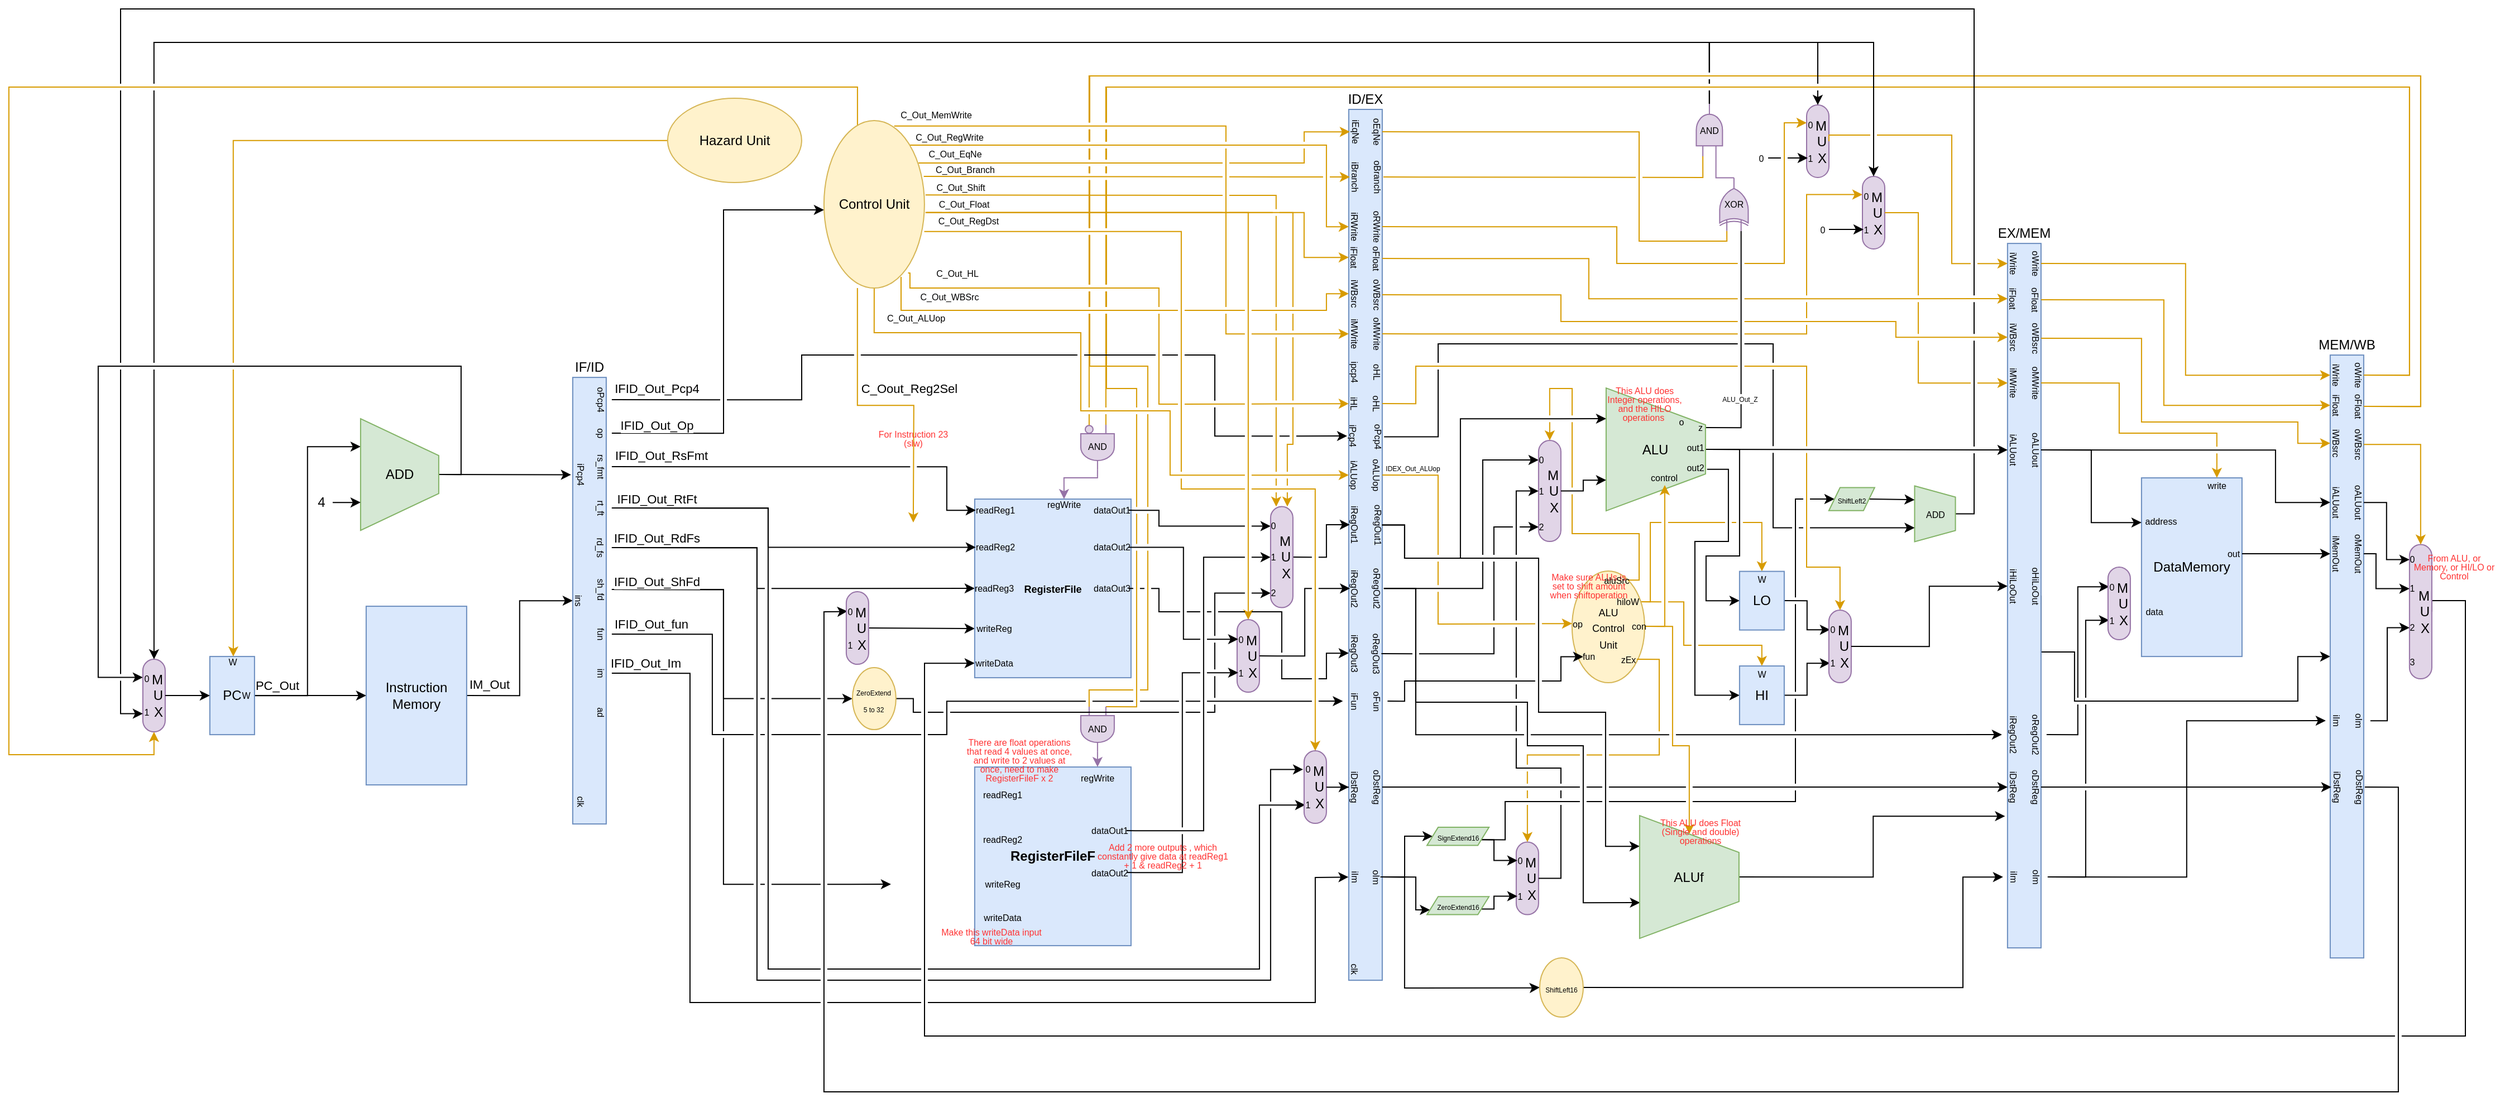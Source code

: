 <mxfile version="13.10.9" type="github">
  <diagram id="1Coj7hrqnw014M556c4Y" name="Page-1">
    <mxGraphModel dx="2370" dy="1323" grid="1" gridSize="10" guides="1" tooltips="1" connect="1" arrows="1" fold="1" page="1" pageScale="1" pageWidth="2336" pageHeight="1654" math="0" shadow="0">
      <root>
        <mxCell id="0" />
        <mxCell id="1" parent="0" />
        <mxCell id="4T2x1RcWfCmDVVqC3xxk-39" style="edgeStyle=orthogonalEdgeStyle;rounded=0;jumpStyle=gap;orthogonalLoop=1;jettySize=auto;html=1;exitX=1;exitY=0.5;exitDx=0;exitDy=0;endArrow=none;endFill=0;entryX=0;entryY=0.75;entryDx=0;entryDy=0;entryPerimeter=0;" edge="1" parent="1" source="XclTsEHDIJcnU-lID_Dk-3" target="4T2x1RcWfCmDVVqC3xxk-41">
          <mxGeometry relative="1" as="geometry">
            <mxPoint x="1622" y="490" as="targetPoint" />
          </mxGeometry>
        </mxCell>
        <mxCell id="4T2x1RcWfCmDVVqC3xxk-58" value="&lt;font style=&quot;font-size: 6px&quot;&gt;ALU_Out_Z&lt;/font&gt;" style="edgeLabel;html=1;align=center;verticalAlign=middle;resizable=0;points=[];fontSize=8;" vertex="1" connectable="0" parent="4T2x1RcWfCmDVVqC3xxk-39">
          <mxGeometry x="-0.774" relative="1" as="geometry">
            <mxPoint x="6.4" y="-26.55" as="offset" />
          </mxGeometry>
        </mxCell>
        <mxCell id="oF9lLIQW0FTvhI-cDVjQ-12" style="edgeStyle=orthogonalEdgeStyle;rounded=0;orthogonalLoop=1;jettySize=auto;html=1;exitX=0.5;exitY=0;exitDx=0;exitDy=0;entryX=0;entryY=0.5;entryDx=0;entryDy=0;jumpStyle=gap;" parent="1" source="oF9lLIQW0FTvhI-cDVjQ-10" target="us9dEkHbTWS69yQj29po-16" edge="1">
          <mxGeometry relative="1" as="geometry">
            <Array as="points">
              <mxPoint x="2209.94" y="977.06" />
              <mxPoint x="2209.94" y="1250.06" />
              <mxPoint x="799.94" y="1250.06" />
              <mxPoint x="799.94" y="820.06" />
              <mxPoint x="809.94" y="820.06" />
            </Array>
            <mxPoint x="809.94" y="820.06" as="targetPoint" />
          </mxGeometry>
        </mxCell>
        <mxCell id="us9dEkHbTWS69yQj29po-3" style="edgeStyle=orthogonalEdgeStyle;rounded=0;orthogonalLoop=1;jettySize=auto;html=1;exitX=1;exitY=0.5;exitDx=0;exitDy=0;entryX=0;entryY=0.5;entryDx=0;entryDy=0;jumpStyle=gap;" parent="1" source="-xb7NcOD5L0uCaqKyZje-2" target="-xb7NcOD5L0uCaqKyZje-5" edge="1">
          <mxGeometry relative="1" as="geometry" />
        </mxCell>
        <mxCell id="UdQSSBWhUWn_-t4LUhzr-10" value="IM_Out" style="edgeLabel;html=1;align=center;verticalAlign=middle;resizable=0;points=[];" parent="us9dEkHbTWS69yQj29po-3" vertex="1" connectable="0">
          <mxGeometry x="-0.806" y="1" relative="1" as="geometry">
            <mxPoint x="2.29" y="-9" as="offset" />
          </mxGeometry>
        </mxCell>
        <mxCell id="-xb7NcOD5L0uCaqKyZje-2" value="Instruction Memory" style="rounded=0;whiteSpace=wrap;html=1;fillColor=#dae8fc;strokeColor=#6c8ebf;fontStyle=0" parent="1" vertex="1">
          <mxGeometry x="389.94" y="815.06" width="90" height="160" as="geometry" />
        </mxCell>
        <mxCell id="-xb7NcOD5L0uCaqKyZje-4" value="DataMemory" style="rounded=0;whiteSpace=wrap;html=1;fillColor=#dae8fc;strokeColor=#6c8ebf;fontStyle=0" parent="1" vertex="1">
          <mxGeometry x="1979.94" y="700.06" width="90" height="160" as="geometry" />
        </mxCell>
        <mxCell id="-xb7NcOD5L0uCaqKyZje-6" style="edgeStyle=orthogonalEdgeStyle;rounded=0;orthogonalLoop=1;jettySize=auto;html=1;entryX=0.25;entryY=1;entryDx=0;entryDy=0;elbow=vertical;jumpStyle=gap;" parent="1" source="-xb7NcOD5L0uCaqKyZje-10" target="-xb7NcOD5L0uCaqKyZje-22" edge="1">
          <mxGeometry relative="1" as="geometry" />
        </mxCell>
        <mxCell id="-xb7NcOD5L0uCaqKyZje-8" style="edgeStyle=orthogonalEdgeStyle;rounded=0;orthogonalLoop=1;jettySize=auto;html=1;exitX=1;exitY=0.5;exitDx=0;exitDy=0;entryX=0;entryY=0.5;entryDx=0;entryDy=0;jumpStyle=gap;" parent="1" source="-xb7NcOD5L0uCaqKyZje-10" target="-xb7NcOD5L0uCaqKyZje-2" edge="1">
          <mxGeometry relative="1" as="geometry" />
        </mxCell>
        <mxCell id="UdQSSBWhUWn_-t4LUhzr-9" value="PC_Out" style="edgeLabel;html=1;align=center;verticalAlign=middle;resizable=0;points=[];" parent="-xb7NcOD5L0uCaqKyZje-8" vertex="1" connectable="0">
          <mxGeometry x="-0.36" y="-2" relative="1" as="geometry">
            <mxPoint x="-12" y="-11" as="offset" />
          </mxGeometry>
        </mxCell>
        <mxCell id="-xb7NcOD5L0uCaqKyZje-10" value="PC" style="rounded=0;whiteSpace=wrap;html=1;fillColor=#dae8fc;strokeColor=#6c8ebf;fontStyle=0" parent="1" vertex="1">
          <mxGeometry x="249.94" y="860.06" width="40" height="70" as="geometry" />
        </mxCell>
        <mxCell id="-xb7NcOD5L0uCaqKyZje-14" value="ID/EX" style="rounded=0;whiteSpace=wrap;html=1;fillColor=#dae8fc;strokeColor=#6c8ebf;labelPosition=center;verticalLabelPosition=top;align=center;verticalAlign=bottom;" parent="1" vertex="1">
          <mxGeometry x="1269.94" y="370" width="30" height="780.06" as="geometry" />
        </mxCell>
        <mxCell id="5RM0T2oSO32OldVnWgfG-57" style="edgeStyle=orthogonalEdgeStyle;rounded=0;orthogonalLoop=1;jettySize=auto;html=1;exitX=1;exitY=0.5;exitDx=0;exitDy=0;entryX=0;entryY=0.5;entryDx=0;entryDy=0;jumpStyle=gap;" parent="1" source="-xb7NcOD5L0uCaqKyZje-15" target="-xb7NcOD5L0uCaqKyZje-16" edge="1">
          <mxGeometry relative="1" as="geometry">
            <Array as="points">
              <mxPoint x="1889.94" y="856.06" />
              <mxPoint x="1919.94" y="856.06" />
              <mxPoint x="1919.94" y="900.06" />
              <mxPoint x="2119.94" y="900.06" />
              <mxPoint x="2119.94" y="860.06" />
            </Array>
          </mxGeometry>
        </mxCell>
        <mxCell id="5RM0T2oSO32OldVnWgfG-59" style="edgeStyle=orthogonalEdgeStyle;rounded=0;orthogonalLoop=1;jettySize=auto;html=1;entryX=0;entryY=0.5;entryDx=0;entryDy=0;exitX=0.5;exitY=0;exitDx=0;exitDy=0;jumpStyle=gap;" parent="1" source="oF9lLIQW0FTvhI-cDVjQ-22" target="oF9lLIQW0FTvhI-cDVjQ-40" edge="1">
          <mxGeometry relative="1" as="geometry">
            <mxPoint x="2139.94" y="989.06" as="targetPoint" />
            <mxPoint x="1909.94" y="950.06" as="sourcePoint" />
          </mxGeometry>
        </mxCell>
        <mxCell id="-xb7NcOD5L0uCaqKyZje-15" value="EX/MEM" style="rounded=0;whiteSpace=wrap;html=1;fillColor=#dae8fc;strokeColor=#6c8ebf;labelPosition=center;verticalLabelPosition=top;align=center;verticalAlign=bottom;" parent="1" vertex="1">
          <mxGeometry x="1859.94" y="490.06" width="30" height="631" as="geometry" />
        </mxCell>
        <mxCell id="r-bnwNqpop4WOyYugfee-21" style="edgeStyle=orthogonalEdgeStyle;rounded=0;orthogonalLoop=1;jettySize=auto;html=1;entryX=0;entryY=0.5;entryDx=0;entryDy=0;jumpStyle=gap;exitX=1;exitY=0.5;exitDx=0;exitDy=0;" parent="1" target="r-bnwNqpop4WOyYugfee-8" edge="1" source="5RM0T2oSO32OldVnWgfG-96">
          <mxGeometry relative="1" as="geometry">
            <Array as="points">
              <mxPoint x="2240" y="810" />
              <mxPoint x="2270" y="810" />
              <mxPoint x="2270" y="1200" />
              <mxPoint x="890" y="1200" />
              <mxPoint x="890" y="866" />
            </Array>
            <mxPoint x="2039.94" y="810.06" as="sourcePoint" />
            <mxPoint x="919.94" y="854.06" as="targetPoint" />
          </mxGeometry>
        </mxCell>
        <mxCell id="-xb7NcOD5L0uCaqKyZje-16" value="MEM/WB" style="rounded=0;whiteSpace=wrap;html=1;fillColor=#dae8fc;strokeColor=#6c8ebf;labelPosition=center;verticalLabelPosition=top;align=center;verticalAlign=bottom;" parent="1" vertex="1">
          <mxGeometry x="2148.94" y="590.06" width="30" height="540" as="geometry" />
        </mxCell>
        <mxCell id="5RM0T2oSO32OldVnWgfG-43" style="edgeStyle=orthogonalEdgeStyle;rounded=0;orthogonalLoop=1;jettySize=auto;html=1;exitX=0.5;exitY=0;exitDx=0;exitDy=0;entryX=0.5;entryY=1;entryDx=0;entryDy=0;jumpStyle=gap;" parent="1" source="-xb7NcOD5L0uCaqKyZje-17" target="5RM0T2oSO32OldVnWgfG-130" edge="1">
          <mxGeometry relative="1" as="geometry">
            <mxPoint x="1639.94" y="676.06" as="targetPoint" />
            <Array as="points">
              <mxPoint x="1594.94" y="675.06" />
              <mxPoint x="1669.94" y="675.06" />
            </Array>
          </mxGeometry>
        </mxCell>
        <mxCell id="1An8-dVxAj5wuO4FVtgB-13" style="edgeStyle=orthogonalEdgeStyle;rounded=0;sketch=0;orthogonalLoop=1;jettySize=auto;html=1;entryX=0;entryY=0.5;entryDx=0;entryDy=0;shadow=0;strokeWidth=1;fontColor=#FF3333;exitX=0.662;exitY=-0.016;exitDx=0;exitDy=0;exitPerimeter=0;jumpStyle=gap;" parent="1" source="-xb7NcOD5L0uCaqKyZje-17" target="5RM0T2oSO32OldVnWgfG-24" edge="1">
          <mxGeometry relative="1" as="geometry">
            <Array as="points">
              <mxPoint x="1609.94" y="692.06" />
              <mxPoint x="1609.94" y="757.06" />
              <mxPoint x="1579.94" y="757.06" />
              <mxPoint x="1579.94" y="895.06" />
            </Array>
          </mxGeometry>
        </mxCell>
        <mxCell id="1An8-dVxAj5wuO4FVtgB-14" style="edgeStyle=orthogonalEdgeStyle;rounded=0;sketch=0;orthogonalLoop=1;jettySize=auto;html=1;exitX=0.5;exitY=0;exitDx=0;exitDy=0;entryX=0;entryY=0.5;entryDx=0;entryDy=0;shadow=0;strokeWidth=1;fontColor=#FF3333;jumpStyle=gap;" parent="1" source="-xb7NcOD5L0uCaqKyZje-17" target="5RM0T2oSO32OldVnWgfG-23" edge="1">
          <mxGeometry relative="1" as="geometry">
            <Array as="points">
              <mxPoint x="1619.94" y="674.06" />
              <mxPoint x="1619.94" y="770.06" />
              <mxPoint x="1589.94" y="770.06" />
              <mxPoint x="1589.94" y="810.06" />
            </Array>
          </mxGeometry>
        </mxCell>
        <object label="ALU" id="-xb7NcOD5L0uCaqKyZje-17">
          <mxCell style="shape=trapezoid;perimeter=trapezoidPerimeter;whiteSpace=wrap;html=1;fixedSize=1;fillColor=#d5e8d4;rotation=90;strokeColor=#82b366;size=33;sketch=0;rounded=0;shadow=0;horizontal=0;" parent="1" vertex="1">
            <mxGeometry x="1489.94" y="630.06" width="110" height="89" as="geometry" />
          </mxCell>
        </object>
        <mxCell id="TF0Btvxv8Lc0LlPEWRUl-1" style="edgeStyle=orthogonalEdgeStyle;rounded=0;orthogonalLoop=1;jettySize=auto;html=1;exitX=1;exitY=0.5;exitDx=0;exitDy=0;entryX=0.5;entryY=1;entryDx=0;entryDy=0;fillColor=#ffe6cc;strokeColor=#d79b00;jumpStyle=gap;" parent="1" source="-xb7NcOD5L0uCaqKyZje-18" target="us9dEkHbTWS69yQj29po-21" edge="1">
          <mxGeometry relative="1" as="geometry">
            <Array as="points">
              <mxPoint x="829.94" y="455.06" />
              <mxPoint x="829.94" y="350.06" />
              <mxPoint x="69.94" y="350.06" />
              <mxPoint x="69.94" y="948.06" />
              <mxPoint x="199.94" y="948.06" />
            </Array>
          </mxGeometry>
        </mxCell>
        <mxCell id="tau92xl9j5htaRel-WVo-12" style="edgeStyle=orthogonalEdgeStyle;rounded=0;orthogonalLoop=1;jettySize=auto;html=1;exitX=1.01;exitY=0.549;exitDx=0;exitDy=0;entryX=0.5;entryY=0;entryDx=0;entryDy=0;fillColor=#ffe6cc;strokeColor=#d79b00;exitPerimeter=0;jumpStyle=gap;" parent="1" source="-xb7NcOD5L0uCaqKyZje-18" target="5RM0T2oSO32OldVnWgfG-9" edge="1">
          <mxGeometry relative="1" as="geometry" />
        </mxCell>
        <mxCell id="tau92xl9j5htaRel-WVo-16" value="C_Out_Float" style="edgeLabel;html=1;align=center;verticalAlign=middle;resizable=0;points=[];fontSize=8;" parent="tau92xl9j5htaRel-WVo-12" vertex="1" connectable="0">
          <mxGeometry x="-0.905" y="-5" relative="1" as="geometry">
            <mxPoint x="3.17" y="-12.35" as="offset" />
          </mxGeometry>
        </mxCell>
        <mxCell id="5RM0T2oSO32OldVnWgfG-65" style="edgeStyle=orthogonalEdgeStyle;rounded=0;orthogonalLoop=1;jettySize=auto;html=1;exitX=1;exitY=0;exitDx=0;exitDy=0;fillColor=#ffe6cc;strokeColor=#d79b00;entryX=0.5;entryY=1;entryDx=0;entryDy=0;jumpStyle=gap;" parent="1" source="-xb7NcOD5L0uCaqKyZje-18" target="5RM0T2oSO32OldVnWgfG-76" edge="1">
          <mxGeometry relative="1" as="geometry">
            <mxPoint x="1249.94" y="560.06" as="targetPoint" />
            <Array as="points">
              <mxPoint x="1249.94" y="402.06" />
              <mxPoint x="1249.94" y="475.06" />
            </Array>
          </mxGeometry>
        </mxCell>
        <mxCell id="HFXThNrhsvQjSWR5PHZp-51" value="C_Out_RegWrite" style="edgeLabel;html=1;align=center;verticalAlign=middle;resizable=0;points=[];fontSize=8;" parent="5RM0T2oSO32OldVnWgfG-65" vertex="1" connectable="0">
          <mxGeometry x="-0.659" relative="1" as="geometry">
            <mxPoint x="-44.34" y="-6.94" as="offset" />
          </mxGeometry>
        </mxCell>
        <mxCell id="5RM0T2oSO32OldVnWgfG-69" style="edgeStyle=orthogonalEdgeStyle;rounded=0;orthogonalLoop=1;jettySize=auto;html=1;exitX=1.015;exitY=0.549;exitDx=0;exitDy=0;fillColor=#ffe6cc;strokeColor=#d79b00;entryX=0.5;entryY=1;entryDx=0;entryDy=0;exitPerimeter=0;jumpStyle=gap;" parent="1" source="-xb7NcOD5L0uCaqKyZje-18" target="5RM0T2oSO32OldVnWgfG-70" edge="1">
          <mxGeometry relative="1" as="geometry">
            <Array as="points">
              <mxPoint x="1229.94" y="462.06" />
              <mxPoint x="1229.94" y="503.06" />
            </Array>
          </mxGeometry>
        </mxCell>
        <mxCell id="5RM0T2oSO32OldVnWgfG-88" style="edgeStyle=orthogonalEdgeStyle;rounded=0;orthogonalLoop=1;jettySize=auto;html=1;exitX=0.5;exitY=1;exitDx=0;exitDy=0;fillColor=#ffe6cc;strokeColor=#d79b00;entryX=0.5;entryY=1;entryDx=0;entryDy=0;jumpStyle=gap;" parent="1" source="-xb7NcOD5L0uCaqKyZje-18" target="5RM0T2oSO32OldVnWgfG-89" edge="1">
          <mxGeometry relative="1" as="geometry">
            <mxPoint x="1259.94" y="1120.06" as="targetPoint" />
            <Array as="points">
              <mxPoint x="844.94" y="570.06" />
              <mxPoint x="1029.94" y="570.06" />
              <mxPoint x="1029.94" y="640.06" />
              <mxPoint x="1109.94" y="640.06" />
              <mxPoint x="1109.94" y="698.06" />
            </Array>
          </mxGeometry>
        </mxCell>
        <mxCell id="5RM0T2oSO32OldVnWgfG-120" style="edgeStyle=orthogonalEdgeStyle;rounded=0;orthogonalLoop=1;jettySize=auto;html=1;exitX=0.998;exitY=0.662;exitDx=0;exitDy=0;entryX=0.5;entryY=0;entryDx=0;entryDy=0;endArrow=classic;endFill=1;strokeWidth=1;exitPerimeter=0;fillColor=#ffe6cc;strokeColor=#d79b00;jumpStyle=gap;" parent="1" source="-xb7NcOD5L0uCaqKyZje-18" target="UdQSSBWhUWn_-t4LUhzr-24" edge="1">
          <mxGeometry relative="1" as="geometry">
            <Array as="points">
              <mxPoint x="1119.94" y="479.06" />
              <mxPoint x="1119.94" y="710.06" />
              <mxPoint x="1239.94" y="710.06" />
            </Array>
          </mxGeometry>
        </mxCell>
        <mxCell id="5RM0T2oSO32OldVnWgfG-184" style="edgeStyle=orthogonalEdgeStyle;rounded=0;orthogonalLoop=1;jettySize=auto;html=1;exitX=0.767;exitY=0.933;exitDx=0;exitDy=0;entryX=0.5;entryY=1;entryDx=0;entryDy=0;endArrow=classic;endFill=1;strokeWidth=1;exitPerimeter=0;fillColor=#ffe6cc;strokeColor=#d79b00;jumpStyle=gap;" parent="1" source="-xb7NcOD5L0uCaqKyZje-18" target="5RM0T2oSO32OldVnWgfG-182" edge="1">
          <mxGeometry relative="1" as="geometry">
            <Array as="points">
              <mxPoint x="868.94" y="550.06" />
              <mxPoint x="1249.94" y="550.06" />
              <mxPoint x="1249.94" y="535.06" />
            </Array>
          </mxGeometry>
        </mxCell>
        <mxCell id="UdQSSBWhUWn_-t4LUhzr-19" style="edgeStyle=orthogonalEdgeStyle;rounded=0;orthogonalLoop=1;jettySize=auto;html=1;exitX=0.837;exitY=0.91;exitDx=0;exitDy=0;exitPerimeter=0;fillColor=#ffe6cc;strokeColor=#d79b00;jumpStyle=gap;" parent="1" source="-xb7NcOD5L0uCaqKyZje-18" target="UdQSSBWhUWn_-t4LUhzr-18" edge="1">
          <mxGeometry relative="1" as="geometry">
            <Array as="points">
              <mxPoint x="876.94" y="517.06" />
              <mxPoint x="876.94" y="530.06" />
              <mxPoint x="1099.94" y="530.06" />
              <mxPoint x="1099.94" y="634.06" />
            </Array>
          </mxGeometry>
        </mxCell>
        <mxCell id="UdQSSBWhUWn_-t4LUhzr-20" value="C_Out_HL" style="edgeLabel;html=1;align=center;verticalAlign=middle;resizable=0;points=[];fontSize=8;" parent="UdQSSBWhUWn_-t4LUhzr-19" vertex="1" connectable="0">
          <mxGeometry x="-0.55" y="2" relative="1" as="geometry">
            <mxPoint x="-57.85" y="-11.06" as="offset" />
          </mxGeometry>
        </mxCell>
        <mxCell id="1An8-dVxAj5wuO4FVtgB-3" style="edgeStyle=orthogonalEdgeStyle;rounded=0;sketch=0;orthogonalLoop=1;jettySize=auto;html=1;exitX=0.699;exitY=0.032;exitDx=0;exitDy=0;shadow=0;strokeColor=#d79b00;strokeWidth=1;fontColor=#FF3333;fillColor=#ffe6cc;exitPerimeter=0;entryX=0.5;entryY=1;entryDx=0;entryDy=0;jumpStyle=gap;" parent="1" source="-xb7NcOD5L0uCaqKyZje-18" target="1An8-dVxAj5wuO4FVtgB-4" edge="1">
          <mxGeometry relative="1" as="geometry">
            <mxPoint x="1249.94" y="580.06" as="targetPoint" />
            <Array as="points">
              <mxPoint x="1159.94" y="385.06" />
              <mxPoint x="1159.94" y="571.06" />
            </Array>
          </mxGeometry>
        </mxCell>
        <mxCell id="HFXThNrhsvQjSWR5PHZp-9" style="edgeStyle=orthogonalEdgeStyle;rounded=0;orthogonalLoop=1;jettySize=auto;html=1;exitX=0.333;exitY=1;exitDx=0;exitDy=0;entryX=0.5;entryY=0;entryDx=0;entryDy=0;exitPerimeter=0;fillColor=#ffe6cc;strokeColor=#d79b00;jumpStyle=gap;" parent="1" source="-xb7NcOD5L0uCaqKyZje-18" edge="1">
          <mxGeometry relative="1" as="geometry">
            <mxPoint x="879.94" y="740.06" as="targetPoint" />
          </mxGeometry>
        </mxCell>
        <mxCell id="HFXThNrhsvQjSWR5PHZp-10" value="C_Oout_Reg2Sel" style="edgeLabel;html=1;align=center;verticalAlign=middle;resizable=0;points=[];" parent="HFXThNrhsvQjSWR5PHZp-9" vertex="1" connectable="0">
          <mxGeometry x="0.147" y="-1" relative="1" as="geometry">
            <mxPoint x="1.59" y="-16" as="offset" />
          </mxGeometry>
        </mxCell>
        <mxCell id="4T2x1RcWfCmDVVqC3xxk-44" style="edgeStyle=orthogonalEdgeStyle;rounded=0;jumpStyle=gap;orthogonalLoop=1;jettySize=auto;html=1;exitX=0.993;exitY=0.333;exitDx=0;exitDy=0;endArrow=classic;endFill=1;exitPerimeter=0;entryX=0.5;entryY=1;entryDx=0;entryDy=0;fillColor=#ffe6cc;strokeColor=#d79b00;" edge="1" parent="1" source="-xb7NcOD5L0uCaqKyZje-18" target="4T2x1RcWfCmDVVqC3xxk-45">
          <mxGeometry relative="1" as="geometry">
            <mxPoint x="1220" y="430" as="targetPoint" />
          </mxGeometry>
        </mxCell>
        <mxCell id="4T2x1RcWfCmDVVqC3xxk-53" value="C_Out_Branch" style="edgeLabel;html=1;align=center;verticalAlign=middle;resizable=0;points=[];fontSize=8;" vertex="1" connectable="0" parent="4T2x1RcWfCmDVVqC3xxk-44">
          <mxGeometry x="-0.754" y="1" relative="1" as="geometry">
            <mxPoint x="-10.57" y="-5.51" as="offset" />
          </mxGeometry>
        </mxCell>
        <mxCell id="4T2x1RcWfCmDVVqC3xxk-51" style="edgeStyle=orthogonalEdgeStyle;rounded=0;jumpStyle=gap;orthogonalLoop=1;jettySize=auto;html=1;exitX=0.941;exitY=0.253;exitDx=0;exitDy=0;entryX=0.5;entryY=1;entryDx=0;entryDy=0;endArrow=classic;endFill=1;exitPerimeter=0;fillColor=#ffe6cc;strokeColor=#d79b00;" edge="1" parent="1" source="-xb7NcOD5L0uCaqKyZje-18" target="4T2x1RcWfCmDVVqC3xxk-47">
          <mxGeometry relative="1" as="geometry">
            <Array as="points">
              <mxPoint x="1230" y="418" />
              <mxPoint x="1230" y="390" />
            </Array>
          </mxGeometry>
        </mxCell>
        <mxCell id="4T2x1RcWfCmDVVqC3xxk-52" value="C_Out_EqNe" style="edgeLabel;html=1;align=center;verticalAlign=middle;resizable=0;points=[];fontSize=8;" vertex="1" connectable="0" parent="4T2x1RcWfCmDVVqC3xxk-51">
          <mxGeometry x="-0.73" y="1" relative="1" as="geometry">
            <mxPoint x="-23.74" y="-6.98" as="offset" />
          </mxGeometry>
        </mxCell>
        <mxCell id="-xb7NcOD5L0uCaqKyZje-18" value="Control Unit" style="ellipse;whiteSpace=wrap;html=1;rounded=0;shadow=0;sketch=0;fillColor=#fff2cc;strokeColor=#d6b656;" parent="1" vertex="1">
          <mxGeometry x="799.94" y="380.06" width="90" height="150" as="geometry" />
        </mxCell>
        <mxCell id="r-bnwNqpop4WOyYugfee-3" style="edgeStyle=orthogonalEdgeStyle;rounded=0;orthogonalLoop=1;jettySize=auto;html=1;exitX=1;exitY=0.5;exitDx=0;exitDy=0;fillColor=#ffe6cc;strokeColor=#d79b00;jumpStyle=gap;" parent="1" source="oF9lLIQW0FTvhI-cDVjQ-46" target="XclTsEHDIJcnU-lID_Dk-5" edge="1">
          <mxGeometry relative="1" as="geometry">
            <Array as="points">
              <mxPoint x="1552.94" y="833.06" />
            </Array>
          </mxGeometry>
        </mxCell>
        <mxCell id="5RM0T2oSO32OldVnWgfG-35" style="edgeStyle=orthogonalEdgeStyle;rounded=0;orthogonalLoop=1;jettySize=auto;html=1;exitX=1;exitY=0.5;exitDx=0;exitDy=0;fillColor=#ffe6cc;strokeColor=#d79b00;entryX=0;entryY=0.5;entryDx=0;entryDy=0;jumpStyle=gap;" parent="1" source="oF9lLIQW0FTvhI-cDVjQ-46" target="5RM0T2oSO32OldVnWgfG-34" edge="1">
          <mxGeometry relative="1" as="geometry">
            <Array as="points">
              <mxPoint x="1559.94" y="833.06" />
              <mxPoint x="1559.94" y="940.06" />
              <mxPoint x="1574.94" y="940.06" />
            </Array>
          </mxGeometry>
        </mxCell>
        <mxCell id="HFXThNrhsvQjSWR5PHZp-52" style="edgeStyle=orthogonalEdgeStyle;rounded=0;jumpStyle=gap;orthogonalLoop=1;jettySize=auto;html=1;exitX=1;exitY=0.5;exitDx=0;exitDy=0;entryX=0.5;entryY=0;entryDx=0;entryDy=0;endArrow=classic;endFill=1;fillColor=#ffe6cc;strokeColor=#d79b00;" parent="1" source="HFXThNrhsvQjSWR5PHZp-55" target="5RM0T2oSO32OldVnWgfG-44" edge="1">
          <mxGeometry relative="1" as="geometry">
            <Array as="points">
              <mxPoint x="1540" y="811" />
              <mxPoint x="1540" y="740" />
              <mxPoint x="1640" y="740" />
            </Array>
          </mxGeometry>
        </mxCell>
        <mxCell id="HFXThNrhsvQjSWR5PHZp-54" style="edgeStyle=orthogonalEdgeStyle;rounded=0;jumpStyle=gap;orthogonalLoop=1;jettySize=auto;html=1;exitX=1;exitY=0.5;exitDx=0;exitDy=0;entryX=0.5;entryY=0;entryDx=0;entryDy=0;endArrow=classic;endFill=1;fillColor=#ffe6cc;strokeColor=#d79b00;" parent="1" source="HFXThNrhsvQjSWR5PHZp-55" target="5RM0T2oSO32OldVnWgfG-45" edge="1">
          <mxGeometry relative="1" as="geometry">
            <Array as="points">
              <mxPoint x="1570" y="811" />
              <mxPoint x="1570" y="850" />
              <mxPoint x="1640" y="850" />
            </Array>
          </mxGeometry>
        </mxCell>
        <mxCell id="-xb7NcOD5L0uCaqKyZje-19" value="&lt;font style=&quot;font-size: 9px&quot;&gt;ALU &lt;br&gt;Control &lt;br&gt;Unit&lt;/font&gt;" style="ellipse;whiteSpace=wrap;html=1;rounded=0;shadow=0;sketch=0;fillColor=#fff2cc;strokeColor=#d6b656;" parent="1" vertex="1">
          <mxGeometry x="1469.94" y="783.56" width="65" height="100" as="geometry" />
        </mxCell>
        <mxCell id="-xb7NcOD5L0uCaqKyZje-20" style="edgeStyle=orthogonalEdgeStyle;rounded=0;orthogonalLoop=1;jettySize=auto;html=1;exitX=0.5;exitY=0;exitDx=0;exitDy=0;entryX=-0.052;entryY=0.218;entryDx=0;entryDy=0;entryPerimeter=0;jumpStyle=gap;" parent="1" source="-xb7NcOD5L0uCaqKyZje-22" target="-xb7NcOD5L0uCaqKyZje-5" edge="1">
          <mxGeometry relative="1" as="geometry" />
        </mxCell>
        <mxCell id="us9dEkHbTWS69yQj29po-24" style="edgeStyle=orthogonalEdgeStyle;rounded=0;jumpStyle=gap;orthogonalLoop=1;jettySize=auto;html=1;exitX=0.5;exitY=0;exitDx=0;exitDy=0;entryX=0;entryY=0.25;entryDx=0;entryDy=0;startArrow=none;startFill=0;fontSize=8;" parent="1" source="-xb7NcOD5L0uCaqKyZje-22" target="us9dEkHbTWS69yQj29po-21" edge="1">
          <mxGeometry relative="1" as="geometry">
            <Array as="points">
              <mxPoint x="474.94" y="697.06" />
              <mxPoint x="474.94" y="600.06" />
              <mxPoint x="149.94" y="600.06" />
              <mxPoint x="149.94" y="879.06" />
            </Array>
          </mxGeometry>
        </mxCell>
        <object label="ADD" id="-xb7NcOD5L0uCaqKyZje-22">
          <mxCell style="shape=trapezoid;perimeter=trapezoidPerimeter;whiteSpace=wrap;html=1;fixedSize=1;fillColor=#d5e8d4;rotation=90;strokeColor=#82b366;size=33;sketch=0;rounded=0;shadow=0;horizontal=0;" parent="1" vertex="1">
            <mxGeometry x="369.94" y="662.06" width="100" height="70" as="geometry" />
          </mxCell>
        </object>
        <mxCell id="-xb7NcOD5L0uCaqKyZje-23" style="edgeStyle=orthogonalEdgeStyle;rounded=0;orthogonalLoop=1;jettySize=auto;html=1;entryX=0.75;entryY=1;entryDx=0;entryDy=0;jumpStyle=gap;" parent="1" source="-xb7NcOD5L0uCaqKyZje-24" target="-xb7NcOD5L0uCaqKyZje-22" edge="1">
          <mxGeometry relative="1" as="geometry" />
        </mxCell>
        <mxCell id="-xb7NcOD5L0uCaqKyZje-24" value="4" style="text;html=1;strokeColor=none;fillColor=none;align=center;verticalAlign=middle;whiteSpace=wrap;rounded=0;shadow=0;sketch=0;" parent="1" vertex="1">
          <mxGeometry x="339.94" y="712.06" width="20" height="20" as="geometry" />
        </mxCell>
        <mxCell id="us9dEkHbTWS69yQj29po-15" style="edgeStyle=orthogonalEdgeStyle;rounded=0;orthogonalLoop=1;jettySize=auto;html=1;exitX=1;exitY=0.5;exitDx=0;exitDy=0;entryX=0;entryY=0.5;entryDx=0;entryDy=0;jumpStyle=gap;" parent="1" source="us9dEkHbTWS69yQj29po-8" target="TF0Btvxv8Lc0LlPEWRUl-7" edge="1">
          <mxGeometry relative="1" as="geometry">
            <mxPoint x="905.55" y="850.06" as="targetPoint" />
            <Array as="points">
              <mxPoint x="887.94" y="835.06" />
            </Array>
          </mxGeometry>
        </mxCell>
        <mxCell id="us9dEkHbTWS69yQj29po-19" value="" style="group" parent="1" vertex="1" connectable="0">
          <mxGeometry x="819.94" y="802.06" width="20" height="65" as="geometry" />
        </mxCell>
        <mxCell id="us9dEkHbTWS69yQj29po-8" value="M&lt;br&gt;U&lt;br&gt;X" style="rounded=1;whiteSpace=wrap;html=1;arcSize=50;imageAspect=1;rotation=0;perimeterSpacing=0;fillColor=#e1d5e7;strokeColor=#9673a6;align=right;" parent="us9dEkHbTWS69yQj29po-19" vertex="1">
          <mxGeometry width="20" height="65" as="geometry" />
        </mxCell>
        <mxCell id="us9dEkHbTWS69yQj29po-16" value="&lt;p style=&quot;line-height: 100%; font-size: 8px;&quot;&gt;&lt;font style=&quot;font-size: 8px;&quot;&gt;0&lt;/font&gt;&lt;/p&gt;" style="text;html=1;strokeColor=none;fillColor=none;align=center;verticalAlign=middle;whiteSpace=wrap;rounded=0;fontSize=8;" parent="us9dEkHbTWS69yQj29po-19" vertex="1">
          <mxGeometry x="1" y="12.5" width="5" height="10" as="geometry" />
        </mxCell>
        <mxCell id="us9dEkHbTWS69yQj29po-18" value="&lt;p style=&quot;line-height: 100%; font-size: 8px;&quot;&gt;&lt;font style=&quot;font-size: 8px;&quot;&gt;1&lt;/font&gt;&lt;/p&gt;" style="text;html=1;strokeColor=none;fillColor=none;align=center;verticalAlign=middle;whiteSpace=wrap;rounded=0;fontSize=8;" parent="us9dEkHbTWS69yQj29po-19" vertex="1">
          <mxGeometry x="1" y="42.5" width="5" height="10" as="geometry" />
        </mxCell>
        <mxCell id="us9dEkHbTWS69yQj29po-20" value="" style="group" parent="1" vertex="1" connectable="0">
          <mxGeometry x="189.94" y="862.56" width="20" height="65" as="geometry" />
        </mxCell>
        <mxCell id="us9dEkHbTWS69yQj29po-21" value="M&lt;br&gt;U&lt;br&gt;X" style="rounded=1;whiteSpace=wrap;html=1;arcSize=50;imageAspect=1;rotation=0;perimeterSpacing=0;fillColor=#e1d5e7;strokeColor=#9673a6;align=right;" parent="us9dEkHbTWS69yQj29po-20" vertex="1">
          <mxGeometry width="20" height="65" as="geometry" />
        </mxCell>
        <mxCell id="us9dEkHbTWS69yQj29po-22" value="&lt;p style=&quot;line-height: 100%; font-size: 8px;&quot;&gt;&lt;font style=&quot;font-size: 8px;&quot;&gt;0&lt;/font&gt;&lt;/p&gt;" style="text;html=1;strokeColor=none;fillColor=none;align=center;verticalAlign=middle;whiteSpace=wrap;rounded=0;fontSize=8;" parent="us9dEkHbTWS69yQj29po-20" vertex="1">
          <mxGeometry x="1" y="12.5" width="5" height="10" as="geometry" />
        </mxCell>
        <mxCell id="us9dEkHbTWS69yQj29po-23" value="&lt;p style=&quot;line-height: 100%; font-size: 8px;&quot;&gt;&lt;font style=&quot;font-size: 8px;&quot;&gt;1&lt;/font&gt;&lt;/p&gt;" style="text;html=1;strokeColor=none;fillColor=none;align=center;verticalAlign=middle;whiteSpace=wrap;rounded=0;fontSize=8;" parent="us9dEkHbTWS69yQj29po-20" vertex="1">
          <mxGeometry x="1" y="42.5" width="5" height="10" as="geometry" />
        </mxCell>
        <mxCell id="us9dEkHbTWS69yQj29po-26" style="edgeStyle=orthogonalEdgeStyle;rounded=0;jumpStyle=gap;orthogonalLoop=1;jettySize=auto;html=1;exitX=1;exitY=0.5;exitDx=0;exitDy=0;entryX=0;entryY=0.5;entryDx=0;entryDy=0;startArrow=none;startFill=0;fontSize=8;" parent="1" source="us9dEkHbTWS69yQj29po-21" target="-xb7NcOD5L0uCaqKyZje-10" edge="1">
          <mxGeometry relative="1" as="geometry" />
        </mxCell>
        <mxCell id="r-bnwNqpop4WOyYugfee-34" value="" style="group;glass=0;rounded=0;" parent="1" vertex="1" connectable="0">
          <mxGeometry x="929.94" y="719.06" width="145" height="160" as="geometry" />
        </mxCell>
        <mxCell id="-xb7NcOD5L0uCaqKyZje-3" value="&lt;b&gt;&lt;font style=&quot;font-size: 9px&quot;&gt;RegisterFile&lt;/font&gt;&lt;/b&gt;" style="rounded=0;whiteSpace=wrap;html=1;fillColor=#dae8fc;strokeColor=#6c8ebf;fontStyle=0" parent="r-bnwNqpop4WOyYugfee-34" vertex="1">
          <mxGeometry x="5" width="140" height="160" as="geometry" />
        </mxCell>
        <mxCell id="TF0Btvxv8Lc0LlPEWRUl-5" value="readReg1" style="text;html=1;strokeColor=none;fillColor=none;align=center;verticalAlign=middle;whiteSpace=wrap;rounded=0;fontSize=8;" parent="r-bnwNqpop4WOyYugfee-34" vertex="1">
          <mxGeometry x="6" width="35" height="20" as="geometry" />
        </mxCell>
        <mxCell id="TF0Btvxv8Lc0LlPEWRUl-6" value="readReg2" style="text;html=1;strokeColor=none;fillColor=none;align=center;verticalAlign=middle;whiteSpace=wrap;rounded=0;fontSize=8;" parent="r-bnwNqpop4WOyYugfee-34" vertex="1">
          <mxGeometry x="6" y="33.18" width="35" height="20" as="geometry" />
        </mxCell>
        <mxCell id="TF0Btvxv8Lc0LlPEWRUl-7" value="writeReg" style="text;html=1;strokeColor=none;fillColor=none;align=center;verticalAlign=middle;whiteSpace=wrap;rounded=0;fontSize=8;" parent="r-bnwNqpop4WOyYugfee-34" vertex="1">
          <mxGeometry x="5" y="106" width="35" height="20" as="geometry" />
        </mxCell>
        <mxCell id="r-bnwNqpop4WOyYugfee-4" value="dataOut1" style="text;html=1;strokeColor=none;fillColor=none;align=center;verticalAlign=middle;whiteSpace=wrap;rounded=0;fontSize=8;" parent="r-bnwNqpop4WOyYugfee-34" vertex="1">
          <mxGeometry x="113" width="30" height="20" as="geometry" />
        </mxCell>
        <mxCell id="r-bnwNqpop4WOyYugfee-5" value="dataOut2" style="text;html=1;strokeColor=none;fillColor=none;align=center;verticalAlign=middle;whiteSpace=wrap;rounded=0;fontSize=8;" parent="r-bnwNqpop4WOyYugfee-34" vertex="1">
          <mxGeometry x="113" y="33.18" width="30" height="20" as="geometry" />
        </mxCell>
        <mxCell id="r-bnwNqpop4WOyYugfee-7" value="regWrite" style="text;html=1;strokeColor=none;fillColor=none;align=center;verticalAlign=middle;whiteSpace=wrap;rounded=0;fontSize=8;" parent="r-bnwNqpop4WOyYugfee-34" vertex="1">
          <mxGeometry x="70" width="30" height="10" as="geometry" />
        </mxCell>
        <mxCell id="r-bnwNqpop4WOyYugfee-8" value="writeData" style="text;html=1;strokeColor=none;fillColor=none;align=center;verticalAlign=middle;whiteSpace=wrap;rounded=0;fontSize=8;" parent="r-bnwNqpop4WOyYugfee-34" vertex="1">
          <mxGeometry x="5" y="137" width="35" height="20" as="geometry" />
        </mxCell>
        <mxCell id="HFXThNrhsvQjSWR5PHZp-40" value="readReg3" style="text;html=1;strokeColor=none;fillColor=none;align=center;verticalAlign=middle;whiteSpace=wrap;rounded=0;fontSize=8;" parent="r-bnwNqpop4WOyYugfee-34" vertex="1">
          <mxGeometry x="5" y="70" width="35" height="20" as="geometry" />
        </mxCell>
        <mxCell id="HFXThNrhsvQjSWR5PHZp-41" value="dataOut3" style="text;html=1;strokeColor=none;fillColor=none;align=center;verticalAlign=middle;whiteSpace=wrap;rounded=0;fontSize=8;" parent="r-bnwNqpop4WOyYugfee-34" vertex="1">
          <mxGeometry x="113" y="70.0" width="30" height="20" as="geometry" />
        </mxCell>
        <mxCell id="tau92xl9j5htaRel-WVo-2" value="" style="group;glass=0;rounded=0;" parent="1" vertex="1" connectable="0">
          <mxGeometry x="929.94" y="959.06" width="145" height="163" as="geometry" />
        </mxCell>
        <mxCell id="tau92xl9j5htaRel-WVo-3" value="&lt;b&gt;RegisterFileF&lt;/b&gt;" style="rounded=0;whiteSpace=wrap;html=1;fillColor=#dae8fc;strokeColor=#6c8ebf;fontStyle=0" parent="tau92xl9j5htaRel-WVo-2" vertex="1">
          <mxGeometry x="5" width="140" height="160" as="geometry" />
        </mxCell>
        <mxCell id="tau92xl9j5htaRel-WVo-4" value="readReg1" style="text;html=1;strokeColor=none;fillColor=none;align=center;verticalAlign=middle;whiteSpace=wrap;rounded=0;fontSize=8;" parent="tau92xl9j5htaRel-WVo-2" vertex="1">
          <mxGeometry x="15" y="15" width="30" height="20" as="geometry" />
        </mxCell>
        <mxCell id="tau92xl9j5htaRel-WVo-5" value="readReg2" style="text;html=1;strokeColor=none;fillColor=none;align=center;verticalAlign=middle;whiteSpace=wrap;rounded=0;fontSize=8;" parent="tau92xl9j5htaRel-WVo-2" vertex="1">
          <mxGeometry x="15" y="55" width="30" height="20" as="geometry" />
        </mxCell>
        <mxCell id="tau92xl9j5htaRel-WVo-6" value="writeReg" style="text;html=1;strokeColor=none;fillColor=none;align=center;verticalAlign=middle;whiteSpace=wrap;rounded=0;fontSize=8;" parent="tau92xl9j5htaRel-WVo-2" vertex="1">
          <mxGeometry x="5" y="95" width="50" height="20" as="geometry" />
        </mxCell>
        <mxCell id="tau92xl9j5htaRel-WVo-7" value="dataOut1" style="text;html=1;strokeColor=none;fillColor=none;align=center;verticalAlign=middle;whiteSpace=wrap;rounded=0;fontSize=8;" parent="tau92xl9j5htaRel-WVo-2" vertex="1">
          <mxGeometry x="111" y="47" width="30" height="20" as="geometry" />
        </mxCell>
        <mxCell id="tau92xl9j5htaRel-WVo-8" value="dataOut2" style="text;html=1;strokeColor=none;fillColor=none;align=center;verticalAlign=middle;whiteSpace=wrap;rounded=0;fontSize=8;" parent="tau92xl9j5htaRel-WVo-2" vertex="1">
          <mxGeometry x="111" y="84.5" width="30" height="20" as="geometry" />
        </mxCell>
        <mxCell id="tau92xl9j5htaRel-WVo-9" value="regWrite" style="text;html=1;strokeColor=none;fillColor=none;align=center;verticalAlign=middle;whiteSpace=wrap;rounded=0;fontSize=8;" parent="tau92xl9j5htaRel-WVo-2" vertex="1">
          <mxGeometry x="100" width="30" height="20" as="geometry" />
        </mxCell>
        <mxCell id="tau92xl9j5htaRel-WVo-10" value="writeData" style="text;html=1;strokeColor=none;fillColor=none;align=center;verticalAlign=middle;whiteSpace=wrap;rounded=0;fontSize=8;" parent="tau92xl9j5htaRel-WVo-2" vertex="1">
          <mxGeometry y="125" width="60" height="20" as="geometry" />
        </mxCell>
        <mxCell id="tau92xl9j5htaRel-WVo-41" style="edgeStyle=orthogonalEdgeStyle;rounded=0;orthogonalLoop=1;jettySize=auto;html=1;exitX=0.5;exitY=0;exitDx=0;exitDy=0;entryX=0;entryY=0.5;entryDx=0;entryDy=0;jumpStyle=gap;" parent="1" source="tau92xl9j5htaRel-WVo-24" target="UdQSSBWhUWn_-t4LUhzr-26" edge="1">
          <mxGeometry relative="1" as="geometry">
            <mxPoint x="1219.94" y="993.06" as="targetPoint" />
            <Array as="points">
              <mxPoint x="749.94" y="727.06" />
              <mxPoint x="749.94" y="1140.06" />
              <mxPoint x="1189.94" y="1140.06" />
              <mxPoint x="1189.94" y="993.06" />
            </Array>
          </mxGeometry>
        </mxCell>
        <mxCell id="tau92xl9j5htaRel-WVo-40" style="edgeStyle=orthogonalEdgeStyle;rounded=0;orthogonalLoop=1;jettySize=auto;html=1;exitX=0.5;exitY=0;exitDx=0;exitDy=0;entryX=-0.378;entryY=0.517;entryDx=0;entryDy=0;entryPerimeter=0;jumpStyle=gap;" parent="1" source="tau92xl9j5htaRel-WVo-25" target="UdQSSBWhUWn_-t4LUhzr-25" edge="1">
          <mxGeometry relative="1" as="geometry">
            <mxPoint x="1219.94" y="961.06" as="targetPoint" />
            <Array as="points">
              <mxPoint x="739.94" y="763.06" />
              <mxPoint x="739.94" y="1150.06" />
              <mxPoint x="1199.94" y="1150.06" />
              <mxPoint x="1199.94" y="961.06" />
            </Array>
          </mxGeometry>
        </mxCell>
        <mxCell id="oF9lLIQW0FTvhI-cDVjQ-13" value="IFID_Out_RdFs" style="edgeLabel;html=1;align=center;verticalAlign=middle;resizable=0;points=[];" parent="tau92xl9j5htaRel-WVo-40" vertex="1" connectable="0">
          <mxGeometry x="-0.946" y="1" relative="1" as="geometry">
            <mxPoint x="7.6" y="-7.5" as="offset" />
          </mxGeometry>
        </mxCell>
        <mxCell id="tau92xl9j5htaRel-WVo-42" value="" style="group" parent="1" vertex="1" connectable="0">
          <mxGeometry x="569.94" y="610.06" width="40" height="400" as="geometry" />
        </mxCell>
        <mxCell id="-xb7NcOD5L0uCaqKyZje-5" value="IF/ID" style="rounded=0;whiteSpace=wrap;html=1;fillColor=#dae8fc;strokeColor=#6c8ebf;labelPosition=center;verticalLabelPosition=top;align=center;verticalAlign=bottom;" parent="tau92xl9j5htaRel-WVo-42" vertex="1">
          <mxGeometry x="5" width="30" height="400" as="geometry" />
        </mxCell>
        <mxCell id="tau92xl9j5htaRel-WVo-19" value="ins" style="text;html=1;strokeColor=none;fillColor=none;align=center;verticalAlign=middle;whiteSpace=wrap;rounded=0;fontSize=8;rotation=90;" parent="tau92xl9j5htaRel-WVo-42" vertex="1">
          <mxGeometry x="-5" y="190" width="30" height="20" as="geometry" />
        </mxCell>
        <mxCell id="tau92xl9j5htaRel-WVo-20" value="iPcp4" style="text;html=1;strokeColor=none;fillColor=none;align=center;verticalAlign=middle;whiteSpace=wrap;rounded=0;fontSize=8;rotation=90;" parent="tau92xl9j5htaRel-WVo-42" vertex="1">
          <mxGeometry x="-3" y="77" width="30" height="20" as="geometry" />
        </mxCell>
        <mxCell id="tau92xl9j5htaRel-WVo-21" value="op" style="text;html=1;strokeColor=none;fillColor=none;align=center;verticalAlign=middle;whiteSpace=wrap;rounded=0;fontSize=8;rotation=90;" parent="tau92xl9j5htaRel-WVo-42" vertex="1">
          <mxGeometry x="15" y="40" width="30" height="20" as="geometry" />
        </mxCell>
        <mxCell id="tau92xl9j5htaRel-WVo-22" value="rs_fmt" style="text;html=1;strokeColor=none;fillColor=none;align=center;verticalAlign=middle;whiteSpace=wrap;rounded=0;fontSize=8;rotation=90;" parent="tau92xl9j5htaRel-WVo-42" vertex="1">
          <mxGeometry x="15" y="70" width="30" height="20" as="geometry" />
        </mxCell>
        <mxCell id="tau92xl9j5htaRel-WVo-24" value="rt_ft" style="text;html=1;strokeColor=none;fillColor=none;align=center;verticalAlign=middle;whiteSpace=wrap;rounded=0;fontSize=8;rotation=90;" parent="tau92xl9j5htaRel-WVo-42" vertex="1">
          <mxGeometry x="15" y="107" width="30" height="20" as="geometry" />
        </mxCell>
        <mxCell id="tau92xl9j5htaRel-WVo-25" value="rd_fs" style="text;html=1;strokeColor=none;fillColor=none;align=center;verticalAlign=middle;whiteSpace=wrap;rounded=0;fontSize=8;rotation=90;" parent="tau92xl9j5htaRel-WVo-42" vertex="1">
          <mxGeometry x="15" y="142.5" width="30" height="20" as="geometry" />
        </mxCell>
        <mxCell id="tau92xl9j5htaRel-WVo-26" value="sh_fd" style="text;html=1;strokeColor=none;fillColor=none;align=center;verticalAlign=middle;whiteSpace=wrap;rounded=0;fontSize=8;rotation=90;" parent="tau92xl9j5htaRel-WVo-42" vertex="1">
          <mxGeometry x="15" y="180" width="30" height="20" as="geometry" />
        </mxCell>
        <mxCell id="tau92xl9j5htaRel-WVo-27" value="fun" style="text;html=1;strokeColor=none;fillColor=none;align=center;verticalAlign=middle;whiteSpace=wrap;rounded=0;fontSize=8;rotation=90;" parent="tau92xl9j5htaRel-WVo-42" vertex="1">
          <mxGeometry x="15" y="220" width="30" height="20" as="geometry" />
        </mxCell>
        <mxCell id="tau92xl9j5htaRel-WVo-28" value="im" style="text;html=1;strokeColor=none;fillColor=none;align=center;verticalAlign=middle;whiteSpace=wrap;rounded=0;fontSize=8;rotation=90;" parent="tau92xl9j5htaRel-WVo-42" vertex="1">
          <mxGeometry x="15" y="255" width="30" height="20" as="geometry" />
        </mxCell>
        <mxCell id="tau92xl9j5htaRel-WVo-29" value="ad" style="text;html=1;strokeColor=none;fillColor=none;align=center;verticalAlign=middle;whiteSpace=wrap;rounded=0;fontSize=8;rotation=90;" parent="tau92xl9j5htaRel-WVo-42" vertex="1">
          <mxGeometry x="15" y="290" width="30" height="20" as="geometry" />
        </mxCell>
        <mxCell id="tau92xl9j5htaRel-WVo-30" value="oPcp4" style="text;html=1;strokeColor=none;fillColor=none;align=center;verticalAlign=middle;whiteSpace=wrap;rounded=0;fontSize=8;rotation=90;" parent="tau92xl9j5htaRel-WVo-42" vertex="1">
          <mxGeometry x="15" y="10" width="30" height="20" as="geometry" />
        </mxCell>
        <mxCell id="tau92xl9j5htaRel-WVo-31" value="clk" style="text;html=1;strokeColor=none;fillColor=none;align=center;verticalAlign=middle;whiteSpace=wrap;rounded=0;fontSize=8;rotation=90;" parent="tau92xl9j5htaRel-WVo-42" vertex="1">
          <mxGeometry x="-3" y="370" width="30" height="20" as="geometry" />
        </mxCell>
        <mxCell id="tau92xl9j5htaRel-WVo-43" style="edgeStyle=orthogonalEdgeStyle;rounded=0;orthogonalLoop=1;jettySize=auto;html=1;exitX=0.5;exitY=0;exitDx=0;exitDy=0;entryX=0;entryY=0.5;entryDx=0;entryDy=0;jumpStyle=gap;" parent="1" source="tau92xl9j5htaRel-WVo-22" target="TF0Btvxv8Lc0LlPEWRUl-5" edge="1">
          <mxGeometry relative="1" as="geometry">
            <Array as="points">
              <mxPoint x="909.94" y="690.06" />
              <mxPoint x="909.94" y="729.06" />
            </Array>
          </mxGeometry>
        </mxCell>
        <mxCell id="5RM0T2oSO32OldVnWgfG-38" value="IFID_Out_RsFmt" style="edgeLabel;html=1;align=center;verticalAlign=middle;resizable=0;points=[];" parent="tau92xl9j5htaRel-WVo-43" vertex="1" connectable="0">
          <mxGeometry x="-0.89" y="-1" relative="1" as="geometry">
            <mxPoint x="24.0" y="-11" as="offset" />
          </mxGeometry>
        </mxCell>
        <mxCell id="tau92xl9j5htaRel-WVo-48" style="edgeStyle=orthogonalEdgeStyle;rounded=0;orthogonalLoop=1;jettySize=auto;html=1;exitX=0.5;exitY=0;exitDx=0;exitDy=0;entryX=0;entryY=0.5;entryDx=0;entryDy=0;jumpStyle=gap;" parent="1" source="tau92xl9j5htaRel-WVo-24" target="TF0Btvxv8Lc0LlPEWRUl-6" edge="1">
          <mxGeometry relative="1" as="geometry">
            <mxPoint x="870.94" y="757.56" as="targetPoint" />
            <Array as="points">
              <mxPoint x="749.94" y="727.06" />
              <mxPoint x="749.94" y="762.06" />
            </Array>
          </mxGeometry>
        </mxCell>
        <mxCell id="5RM0T2oSO32OldVnWgfG-1" style="edgeStyle=orthogonalEdgeStyle;rounded=0;orthogonalLoop=1;jettySize=auto;html=1;exitX=0.5;exitY=0;exitDx=0;exitDy=0;entryX=0;entryY=0.533;entryDx=0;entryDy=0;entryPerimeter=0;jumpStyle=gap;" parent="1" source="tau92xl9j5htaRel-WVo-21" target="-xb7NcOD5L0uCaqKyZje-18" edge="1">
          <mxGeometry relative="1" as="geometry">
            <Array as="points">
              <mxPoint x="710" y="660" />
              <mxPoint x="710" y="460" />
            </Array>
          </mxGeometry>
        </mxCell>
        <mxCell id="HFXThNrhsvQjSWR5PHZp-31" value="IFID_Out_Op" style="edgeLabel;html=1;align=center;verticalAlign=middle;resizable=0;points=[];" parent="5RM0T2oSO32OldVnWgfG-1" vertex="1" connectable="0">
          <mxGeometry x="-0.275" y="-1" relative="1" as="geometry">
            <mxPoint x="-61.09" y="33.78" as="offset" />
          </mxGeometry>
        </mxCell>
        <mxCell id="5RM0T2oSO32OldVnWgfG-2" value="iRegOut1" style="text;html=1;strokeColor=none;fillColor=none;align=center;verticalAlign=middle;whiteSpace=wrap;rounded=0;fontSize=8;rotation=90;" parent="1" vertex="1">
          <mxGeometry x="1259.94" y="737.98" width="30" height="8" as="geometry" />
        </mxCell>
        <mxCell id="5RM0T2oSO32OldVnWgfG-3" value="iRegOut2" style="text;html=1;strokeColor=none;fillColor=none;align=center;verticalAlign=middle;whiteSpace=wrap;rounded=0;fontSize=8;rotation=90;" parent="1" vertex="1">
          <mxGeometry x="1259.69" y="795.52" width="30" height="7.09" as="geometry" />
        </mxCell>
        <mxCell id="5RM0T2oSO32OldVnWgfG-8" value="" style="group" parent="1" vertex="1" connectable="0">
          <mxGeometry x="1169.94" y="827.06" width="20" height="65" as="geometry" />
        </mxCell>
        <mxCell id="5RM0T2oSO32OldVnWgfG-9" value="M&lt;br&gt;U&lt;br&gt;X" style="rounded=1;whiteSpace=wrap;html=1;arcSize=50;imageAspect=1;rotation=0;perimeterSpacing=0;fillColor=#e1d5e7;strokeColor=#9673a6;align=right;" parent="5RM0T2oSO32OldVnWgfG-8" vertex="1">
          <mxGeometry width="20" height="65" as="geometry" />
        </mxCell>
        <mxCell id="5RM0T2oSO32OldVnWgfG-10" value="&lt;p style=&quot;line-height: 100%; font-size: 8px;&quot;&gt;&lt;font style=&quot;font-size: 8px;&quot;&gt;0&lt;/font&gt;&lt;/p&gt;" style="text;html=1;strokeColor=none;fillColor=none;align=center;verticalAlign=middle;whiteSpace=wrap;rounded=0;fontSize=8;" parent="5RM0T2oSO32OldVnWgfG-8" vertex="1">
          <mxGeometry x="1" y="12.5" width="5" height="10" as="geometry" />
        </mxCell>
        <mxCell id="5RM0T2oSO32OldVnWgfG-11" value="&lt;p style=&quot;line-height: 100%; font-size: 8px;&quot;&gt;&lt;font style=&quot;font-size: 8px;&quot;&gt;1&lt;/font&gt;&lt;/p&gt;" style="text;html=1;strokeColor=none;fillColor=none;align=center;verticalAlign=middle;whiteSpace=wrap;rounded=0;fontSize=8;" parent="5RM0T2oSO32OldVnWgfG-8" vertex="1">
          <mxGeometry x="1" y="42.5" width="5" height="10" as="geometry" />
        </mxCell>
        <mxCell id="5RM0T2oSO32OldVnWgfG-15" style="edgeStyle=orthogonalEdgeStyle;rounded=0;orthogonalLoop=1;jettySize=auto;html=1;exitX=1;exitY=0.5;exitDx=0;exitDy=0;entryX=0;entryY=0.5;entryDx=0;entryDy=0;jumpStyle=gap;" parent="1" source="r-bnwNqpop4WOyYugfee-4" target="oF9lLIQW0FTvhI-cDVjQ-344" edge="1">
          <mxGeometry relative="1" as="geometry">
            <mxPoint x="1169.94" y="756.06" as="targetPoint" />
            <Array as="points">
              <mxPoint x="1099.94" y="729.06" />
              <mxPoint x="1099.94" y="743.06" />
            </Array>
          </mxGeometry>
        </mxCell>
        <mxCell id="5RM0T2oSO32OldVnWgfG-17" style="edgeStyle=orthogonalEdgeStyle;rounded=0;orthogonalLoop=1;jettySize=auto;html=1;exitX=1;exitY=0.5;exitDx=0;exitDy=0;entryX=0;entryY=0.5;entryDx=0;entryDy=0;jumpStyle=gap;" parent="1" source="tau92xl9j5htaRel-WVo-7" target="oF9lLIQW0FTvhI-cDVjQ-343" edge="1">
          <mxGeometry relative="1" as="geometry">
            <Array as="points">
              <mxPoint x="1139.94" y="1016.06" />
              <mxPoint x="1139.94" y="771.06" />
            </Array>
            <mxPoint x="1159.94" y="786.06" as="targetPoint" />
          </mxGeometry>
        </mxCell>
        <mxCell id="5RM0T2oSO32OldVnWgfG-18" style="edgeStyle=orthogonalEdgeStyle;rounded=0;orthogonalLoop=1;jettySize=auto;html=1;exitX=1;exitY=0.5;exitDx=0;exitDy=0;entryX=0;entryY=0.5;entryDx=0;entryDy=0;jumpStyle=gap;" parent="1" source="r-bnwNqpop4WOyYugfee-5" target="5RM0T2oSO32OldVnWgfG-10" edge="1">
          <mxGeometry relative="1" as="geometry" />
        </mxCell>
        <mxCell id="5RM0T2oSO32OldVnWgfG-19" style="edgeStyle=orthogonalEdgeStyle;rounded=0;orthogonalLoop=1;jettySize=auto;html=1;exitX=1;exitY=0.5;exitDx=0;exitDy=0;entryX=0;entryY=0.5;entryDx=0;entryDy=0;jumpStyle=gap;" parent="1" source="tau92xl9j5htaRel-WVo-8" target="5RM0T2oSO32OldVnWgfG-11" edge="1">
          <mxGeometry relative="1" as="geometry" />
        </mxCell>
        <mxCell id="5RM0T2oSO32OldVnWgfG-20" style="edgeStyle=orthogonalEdgeStyle;rounded=0;orthogonalLoop=1;jettySize=auto;html=1;exitX=1;exitY=0.5;exitDx=0;exitDy=0;entryX=0.5;entryY=1;entryDx=0;entryDy=0;jumpStyle=gap;" parent="1" source="oF9lLIQW0FTvhI-cDVjQ-342" target="5RM0T2oSO32OldVnWgfG-2" edge="1">
          <mxGeometry relative="1" as="geometry">
            <mxPoint x="1216.94" y="771.06" as="sourcePoint" />
            <Array as="points">
              <mxPoint x="1249.94" y="771.06" />
              <mxPoint x="1249.94" y="742.06" />
            </Array>
          </mxGeometry>
        </mxCell>
        <mxCell id="5RM0T2oSO32OldVnWgfG-21" style="edgeStyle=orthogonalEdgeStyle;rounded=0;orthogonalLoop=1;jettySize=auto;html=1;exitX=1;exitY=0.5;exitDx=0;exitDy=0;entryX=0.5;entryY=1;entryDx=0;entryDy=0;jumpStyle=gap;" parent="1" source="5RM0T2oSO32OldVnWgfG-9" target="5RM0T2oSO32OldVnWgfG-3" edge="1">
          <mxGeometry relative="1" as="geometry" />
        </mxCell>
        <mxCell id="5RM0T2oSO32OldVnWgfG-52" style="edgeStyle=orthogonalEdgeStyle;rounded=0;orthogonalLoop=1;jettySize=auto;html=1;exitX=1;exitY=0.5;exitDx=0;exitDy=0;entryX=0;entryY=0.5;entryDx=0;entryDy=0;jumpStyle=gap;" parent="1" source="5RM0T2oSO32OldVnWgfG-23" target="5RM0T2oSO32OldVnWgfG-50" edge="1">
          <mxGeometry relative="1" as="geometry" />
        </mxCell>
        <mxCell id="5RM0T2oSO32OldVnWgfG-23" value="LO" style="rounded=0;whiteSpace=wrap;html=1;fillColor=#dae8fc;strokeColor=#6c8ebf;fontStyle=0" parent="1" vertex="1">
          <mxGeometry x="1619.94" y="783.81" width="40" height="52.5" as="geometry" />
        </mxCell>
        <mxCell id="5RM0T2oSO32OldVnWgfG-53" style="edgeStyle=orthogonalEdgeStyle;rounded=0;orthogonalLoop=1;jettySize=auto;html=1;exitX=1;exitY=0.5;exitDx=0;exitDy=0;entryX=0;entryY=0.5;entryDx=0;entryDy=0;jumpStyle=gap;" parent="1" source="5RM0T2oSO32OldVnWgfG-24" target="5RM0T2oSO32OldVnWgfG-51" edge="1">
          <mxGeometry relative="1" as="geometry" />
        </mxCell>
        <mxCell id="5RM0T2oSO32OldVnWgfG-24" value="HI" style="rounded=0;whiteSpace=wrap;html=1;fillColor=#dae8fc;strokeColor=#6c8ebf;fontStyle=0" parent="1" vertex="1">
          <mxGeometry x="1619.94" y="868.56" width="40" height="52.5" as="geometry" />
        </mxCell>
        <mxCell id="5RM0T2oSO32OldVnWgfG-32" style="edgeStyle=orthogonalEdgeStyle;rounded=0;orthogonalLoop=1;jettySize=auto;html=1;exitX=0.5;exitY=0;exitDx=0;exitDy=0;entryX=0.25;entryY=1;entryDx=0;entryDy=0;jumpStyle=gap;" parent="1" source="5RM0T2oSO32OldVnWgfG-29" target="-xb7NcOD5L0uCaqKyZje-17" edge="1">
          <mxGeometry relative="1" as="geometry">
            <Array as="points">
              <mxPoint x="1319.94" y="742.06" />
              <mxPoint x="1319.94" y="772.06" />
              <mxPoint x="1369.94" y="772.06" />
              <mxPoint x="1369.94" y="647.06" />
            </Array>
          </mxGeometry>
        </mxCell>
        <mxCell id="5RM0T2oSO32OldVnWgfG-36" style="edgeStyle=orthogonalEdgeStyle;rounded=0;orthogonalLoop=1;jettySize=auto;html=1;exitX=0.5;exitY=0;exitDx=0;exitDy=0;entryX=0.25;entryY=1;entryDx=0;entryDy=0;jumpStyle=gap;" parent="1" source="5RM0T2oSO32OldVnWgfG-29" target="5RM0T2oSO32OldVnWgfG-34" edge="1">
          <mxGeometry relative="1" as="geometry">
            <Array as="points">
              <mxPoint x="1319.94" y="742.06" />
              <mxPoint x="1319.94" y="772.06" />
              <mxPoint x="1439.94" y="772.06" />
              <mxPoint x="1439.94" y="910.06" />
              <mxPoint x="1499.94" y="910.06" />
              <mxPoint x="1499.94" y="1030.06" />
            </Array>
          </mxGeometry>
        </mxCell>
        <mxCell id="5RM0T2oSO32OldVnWgfG-29" value="oRegOut1" style="text;html=1;strokeColor=none;fillColor=none;align=center;verticalAlign=middle;whiteSpace=wrap;rounded=0;fontSize=8;rotation=90;" parent="1" vertex="1">
          <mxGeometry x="1280.94" y="738.48" width="30" height="7.5" as="geometry" />
        </mxCell>
        <mxCell id="5RM0T2oSO32OldVnWgfG-33" style="edgeStyle=orthogonalEdgeStyle;rounded=0;orthogonalLoop=1;jettySize=auto;html=1;exitX=0.5;exitY=0;exitDx=0;exitDy=0;entryX=0;entryY=0.5;entryDx=0;entryDy=0;jumpStyle=gap;" parent="1" source="5RM0T2oSO32OldVnWgfG-31" target="5RM0T2oSO32OldVnWgfG-80" edge="1">
          <mxGeometry relative="1" as="geometry">
            <mxPoint x="1379.94" y="680.06" as="targetPoint" />
            <Array as="points">
              <mxPoint x="1389.94" y="799.06" />
              <mxPoint x="1389.94" y="684.06" />
            </Array>
          </mxGeometry>
        </mxCell>
        <mxCell id="5RM0T2oSO32OldVnWgfG-37" style="edgeStyle=orthogonalEdgeStyle;rounded=0;orthogonalLoop=1;jettySize=auto;html=1;exitX=0.5;exitY=0;exitDx=0;exitDy=0;entryX=0.709;entryY=0.996;entryDx=0;entryDy=0;entryPerimeter=0;jumpStyle=gap;" parent="1" source="5RM0T2oSO32OldVnWgfG-31" target="5RM0T2oSO32OldVnWgfG-34" edge="1">
          <mxGeometry relative="1" as="geometry">
            <Array as="points">
              <mxPoint x="1329.94" y="799.06" />
              <mxPoint x="1329.94" y="901.06" />
              <mxPoint x="1429.94" y="901.06" />
              <mxPoint x="1429.94" y="940.06" />
              <mxPoint x="1479.94" y="940.06" />
              <mxPoint x="1479.94" y="1081.06" />
            </Array>
          </mxGeometry>
        </mxCell>
        <mxCell id="oF9lLIQW0FTvhI-cDVjQ-23" style="edgeStyle=orthogonalEdgeStyle;rounded=0;orthogonalLoop=1;jettySize=auto;html=1;entryX=0.5;entryY=1;entryDx=0;entryDy=0;jumpStyle=gap;" parent="1" source="5RM0T2oSO32OldVnWgfG-31" target="oF9lLIQW0FTvhI-cDVjQ-21" edge="1">
          <mxGeometry relative="1" as="geometry">
            <Array as="points">
              <mxPoint x="1329.94" y="901.06" />
              <mxPoint x="1329.94" y="930.06" />
              <mxPoint x="1664.94" y="930.06" />
            </Array>
          </mxGeometry>
        </mxCell>
        <mxCell id="5RM0T2oSO32OldVnWgfG-31" value="oRegOut2" style="text;html=1;strokeColor=none;fillColor=none;align=center;verticalAlign=middle;whiteSpace=wrap;rounded=0;fontSize=8;rotation=90;" parent="1" vertex="1">
          <mxGeometry x="1279.94" y="792.61" width="30" height="12.91" as="geometry" />
        </mxCell>
        <mxCell id="5RM0T2oSO32OldVnWgfG-41" style="edgeStyle=orthogonalEdgeStyle;rounded=0;orthogonalLoop=1;jettySize=auto;html=1;exitX=0.5;exitY=0;exitDx=0;exitDy=0;entryX=-0.072;entryY=0.813;entryDx=0;entryDy=0;entryPerimeter=0;jumpStyle=gap;" parent="1" source="5RM0T2oSO32OldVnWgfG-34" target="-xb7NcOD5L0uCaqKyZje-15" edge="1">
          <mxGeometry relative="1" as="geometry" />
        </mxCell>
        <object label="ALUf" id="5RM0T2oSO32OldVnWgfG-34">
          <mxCell style="shape=trapezoid;perimeter=trapezoidPerimeter;whiteSpace=wrap;html=1;fixedSize=1;fillColor=#d5e8d4;rotation=90;strokeColor=#82b366;size=33;sketch=0;rounded=0;shadow=0;horizontal=0;" parent="1" vertex="1">
            <mxGeometry x="1519.94" y="1013.06" width="110" height="89" as="geometry" />
          </mxCell>
        </object>
        <mxCell id="5RM0T2oSO32OldVnWgfG-44" value="W" style="text;html=1;strokeColor=none;fillColor=none;align=center;verticalAlign=middle;whiteSpace=wrap;rounded=0;fontSize=8;" parent="1" vertex="1">
          <mxGeometry x="1624.94" y="783.81" width="30" height="15" as="geometry" />
        </mxCell>
        <mxCell id="5RM0T2oSO32OldVnWgfG-45" value="W" style="text;html=1;strokeColor=none;fillColor=none;align=center;verticalAlign=middle;whiteSpace=wrap;rounded=0;fontSize=8;" parent="1" vertex="1">
          <mxGeometry x="1624.94" y="868.56" width="30" height="15" as="geometry" />
        </mxCell>
        <mxCell id="5RM0T2oSO32OldVnWgfG-48" value="" style="group" parent="1" vertex="1" connectable="0">
          <mxGeometry x="1699.94" y="818.56" width="20" height="65" as="geometry" />
        </mxCell>
        <mxCell id="5RM0T2oSO32OldVnWgfG-49" value="M&lt;br&gt;U&lt;br&gt;X" style="rounded=1;whiteSpace=wrap;html=1;arcSize=50;imageAspect=1;rotation=0;perimeterSpacing=0;fillColor=#e1d5e7;strokeColor=#9673a6;align=right;" parent="5RM0T2oSO32OldVnWgfG-48" vertex="1">
          <mxGeometry width="20" height="65" as="geometry" />
        </mxCell>
        <mxCell id="5RM0T2oSO32OldVnWgfG-50" value="&lt;p style=&quot;line-height: 100%; font-size: 8px;&quot;&gt;&lt;font style=&quot;font-size: 8px;&quot;&gt;0&lt;/font&gt;&lt;/p&gt;" style="text;html=1;strokeColor=none;fillColor=none;align=center;verticalAlign=middle;whiteSpace=wrap;rounded=0;fontSize=8;" parent="5RM0T2oSO32OldVnWgfG-48" vertex="1">
          <mxGeometry x="1" y="12.5" width="5" height="10" as="geometry" />
        </mxCell>
        <mxCell id="5RM0T2oSO32OldVnWgfG-51" value="&lt;p style=&quot;line-height: 100%; font-size: 8px;&quot;&gt;&lt;font style=&quot;font-size: 8px;&quot;&gt;1&lt;/font&gt;&lt;/p&gt;" style="text;html=1;strokeColor=none;fillColor=none;align=center;verticalAlign=middle;whiteSpace=wrap;rounded=0;fontSize=8;" parent="5RM0T2oSO32OldVnWgfG-48" vertex="1">
          <mxGeometry x="1" y="42.5" width="5" height="10" as="geometry" />
        </mxCell>
        <mxCell id="5RM0T2oSO32OldVnWgfG-55" style="edgeStyle=orthogonalEdgeStyle;rounded=0;orthogonalLoop=1;jettySize=auto;html=1;exitX=1;exitY=0.5;exitDx=0;exitDy=0;entryX=0.5;entryY=1;entryDx=0;entryDy=0;jumpStyle=gap;" parent="1" source="5RM0T2oSO32OldVnWgfG-49" target="oF9lLIQW0FTvhI-cDVjQ-1" edge="1">
          <mxGeometry relative="1" as="geometry">
            <mxPoint x="1649.94" y="790.06" as="targetPoint" />
          </mxGeometry>
        </mxCell>
        <mxCell id="5RM0T2oSO32OldVnWgfG-70" value="iFloat" style="text;html=1;strokeColor=none;fillColor=none;align=center;verticalAlign=middle;whiteSpace=wrap;rounded=0;fontSize=8;rotation=90;" parent="1" vertex="1">
          <mxGeometry x="1259.94" y="497.56" width="30" height="10" as="geometry" />
        </mxCell>
        <mxCell id="5RM0T2oSO32OldVnWgfG-72" style="edgeStyle=orthogonalEdgeStyle;rounded=0;orthogonalLoop=1;jettySize=auto;html=1;exitX=0.5;exitY=0;exitDx=0;exitDy=0;fillColor=#ffe6cc;strokeColor=#d79b00;entryX=0.5;entryY=1;entryDx=0;entryDy=0;jumpStyle=gap;" parent="1" source="5RM0T2oSO32OldVnWgfG-71" target="5RM0T2oSO32OldVnWgfG-145" edge="1">
          <mxGeometry relative="1" as="geometry">
            <mxPoint x="1649.94" y="560.06" as="targetPoint" />
            <Array as="points">
              <mxPoint x="1484.94" y="536.06" />
              <mxPoint x="1484.94" y="540.06" />
              <mxPoint x="1509.94" y="540.06" />
            </Array>
          </mxGeometry>
        </mxCell>
        <mxCell id="5RM0T2oSO32OldVnWgfG-71" value="oFloat" style="text;html=1;strokeColor=none;fillColor=none;align=center;verticalAlign=middle;whiteSpace=wrap;rounded=0;fontSize=8;rotation=90;" parent="1" vertex="1">
          <mxGeometry x="1279.94" y="498.56" width="30" height="10" as="geometry" />
        </mxCell>
        <mxCell id="5RM0T2oSO32OldVnWgfG-76" value="iRWrite" style="text;html=1;strokeColor=none;fillColor=none;align=center;verticalAlign=middle;whiteSpace=wrap;rounded=0;fontSize=8;rotation=90;" parent="1" vertex="1">
          <mxGeometry x="1259.94" y="470.06" width="30" height="10" as="geometry" />
        </mxCell>
        <mxCell id="5RM0T2oSO32OldVnWgfG-138" style="edgeStyle=orthogonalEdgeStyle;rounded=0;orthogonalLoop=1;jettySize=auto;html=1;exitX=0.5;exitY=0;exitDx=0;exitDy=0;endArrow=classic;endFill=1;strokeWidth=1;entryX=0;entryY=0.25;entryDx=0;entryDy=0;fillColor=#ffe6cc;strokeColor=#d79b00;jumpStyle=gap;" parent="1" source="5RM0T2oSO32OldVnWgfG-77" target="4T2x1RcWfCmDVVqC3xxk-60" edge="1">
          <mxGeometry relative="1" as="geometry">
            <mxPoint x="1629.94" y="520.06" as="targetPoint" />
            <Array as="points">
              <mxPoint x="1510" y="475" />
              <mxPoint x="1510" y="508" />
              <mxPoint x="1660" y="508" />
              <mxPoint x="1660" y="382" />
              <mxPoint x="1680" y="382" />
            </Array>
          </mxGeometry>
        </mxCell>
        <mxCell id="5RM0T2oSO32OldVnWgfG-77" value="oRWrite" style="text;html=1;strokeColor=none;fillColor=none;align=center;verticalAlign=middle;whiteSpace=wrap;rounded=0;fontSize=8;rotation=90;" parent="1" vertex="1">
          <mxGeometry x="1279.94" y="470.06" width="30" height="10" as="geometry" />
        </mxCell>
        <mxCell id="5RM0T2oSO32OldVnWgfG-78" value="" style="group" parent="1" vertex="1" connectable="0">
          <mxGeometry x="1439.94" y="666.56" width="20" height="90.5" as="geometry" />
        </mxCell>
        <mxCell id="5RM0T2oSO32OldVnWgfG-79" value="M&lt;br&gt;U&lt;br&gt;X" style="rounded=1;whiteSpace=wrap;html=1;arcSize=50;imageAspect=1;rotation=0;perimeterSpacing=0;fillColor=#e1d5e7;strokeColor=#9673a6;align=right;" parent="5RM0T2oSO32OldVnWgfG-78" vertex="1">
          <mxGeometry width="20" height="90.5" as="geometry" />
        </mxCell>
        <mxCell id="5RM0T2oSO32OldVnWgfG-81" value="&lt;p style=&quot;line-height: 100%; font-size: 8px;&quot;&gt;&lt;font style=&quot;font-size: 8px;&quot;&gt;1&lt;/font&gt;&lt;/p&gt;" style="text;html=1;strokeColor=none;fillColor=none;align=center;verticalAlign=middle;whiteSpace=wrap;rounded=0;fontSize=8;" parent="5RM0T2oSO32OldVnWgfG-78" vertex="1">
          <mxGeometry y="38.293" width="5" height="13.923" as="geometry" />
        </mxCell>
        <mxCell id="5RM0T2oSO32OldVnWgfG-80" value="&lt;p style=&quot;line-height: 100%; font-size: 8px;&quot;&gt;&lt;font style=&quot;font-size: 8px;&quot;&gt;0&lt;/font&gt;&lt;/p&gt;" style="text;html=1;strokeColor=none;fillColor=none;align=center;verticalAlign=middle;whiteSpace=wrap;rounded=0;fontSize=8;" parent="5RM0T2oSO32OldVnWgfG-78" vertex="1">
          <mxGeometry y="10.504" width="5" height="13.923" as="geometry" />
        </mxCell>
        <mxCell id="5RM0T2oSO32OldVnWgfG-86" value="&lt;p style=&quot;line-height: 100% ; font-size: 8px&quot;&gt;&lt;font style=&quot;font-size: 8px&quot;&gt;2&lt;/font&gt;&lt;/p&gt;" style="text;html=1;strokeColor=none;fillColor=none;align=center;verticalAlign=middle;whiteSpace=wrap;rounded=0;fontSize=8;" parent="5RM0T2oSO32OldVnWgfG-78" vertex="1">
          <mxGeometry y="70.503" width="5" height="13.923" as="geometry" />
        </mxCell>
        <mxCell id="5RM0T2oSO32OldVnWgfG-84" style="edgeStyle=orthogonalEdgeStyle;rounded=0;orthogonalLoop=1;jettySize=auto;html=1;exitX=1;exitY=0.5;exitDx=0;exitDy=0;entryX=0.75;entryY=1;entryDx=0;entryDy=0;jumpStyle=gap;" parent="1" source="5RM0T2oSO32OldVnWgfG-79" target="-xb7NcOD5L0uCaqKyZje-17" edge="1">
          <mxGeometry relative="1" as="geometry">
            <Array as="points">
              <mxPoint x="1479.94" y="712.06" />
              <mxPoint x="1479.94" y="702.06" />
            </Array>
          </mxGeometry>
        </mxCell>
        <mxCell id="5RM0T2oSO32OldVnWgfG-89" value="iALUop" style="text;html=1;strokeColor=none;fillColor=none;align=center;verticalAlign=middle;whiteSpace=wrap;rounded=0;fontSize=8;rotation=90;" parent="1" vertex="1">
          <mxGeometry x="1259.94" y="692.56" width="30" height="10" as="geometry" />
        </mxCell>
        <mxCell id="5RM0T2oSO32OldVnWgfG-91" style="edgeStyle=orthogonalEdgeStyle;rounded=0;orthogonalLoop=1;jettySize=auto;html=1;exitX=0.5;exitY=0;exitDx=0;exitDy=0;entryX=0;entryY=0.5;entryDx=0;entryDy=0;fillColor=#ffe6cc;strokeColor=#d79b00;jumpStyle=gap;" parent="1" source="5RM0T2oSO32OldVnWgfG-90" target="oF9lLIQW0FTvhI-cDVjQ-44" edge="1">
          <mxGeometry relative="1" as="geometry">
            <Array as="points">
              <mxPoint x="1349.94" y="698.06" />
              <mxPoint x="1349.94" y="831.06" />
              <mxPoint x="1379.94" y="831.06" />
            </Array>
          </mxGeometry>
        </mxCell>
        <mxCell id="oF9lLIQW0FTvhI-cDVjQ-50" value="&lt;font style=&quot;font-size: 6px&quot;&gt;IDEX_Out_ALUop&lt;/font&gt;" style="edgeLabel;html=1;align=center;verticalAlign=middle;resizable=0;points=[];" parent="5RM0T2oSO32OldVnWgfG-91" vertex="1" connectable="0">
          <mxGeometry x="-0.832" relative="1" as="geometry">
            <mxPoint x="0.95" y="-7.52" as="offset" />
          </mxGeometry>
        </mxCell>
        <mxCell id="5RM0T2oSO32OldVnWgfG-90" value="oALUop" style="text;html=1;strokeColor=none;fillColor=none;align=center;verticalAlign=middle;whiteSpace=wrap;rounded=0;fontSize=8;rotation=90;" parent="1" vertex="1">
          <mxGeometry x="1279.94" y="692.56" width="30" height="10" as="geometry" />
        </mxCell>
        <mxCell id="5RM0T2oSO32OldVnWgfG-93" value="C_Out_ALUop" style="edgeLabel;html=1;align=center;verticalAlign=middle;resizable=0;points=[];fontSize=8;" parent="1" vertex="1" connectable="0">
          <mxGeometry x="881.94" y="556.998" as="geometry" />
        </mxCell>
        <mxCell id="5RM0T2oSO32OldVnWgfG-95" value="" style="group" parent="1" vertex="1" connectable="0">
          <mxGeometry x="2219.94" y="759.81" width="20" height="120.25" as="geometry" />
        </mxCell>
        <mxCell id="5RM0T2oSO32OldVnWgfG-96" value="M&lt;br&gt;U&lt;br&gt;X" style="rounded=1;whiteSpace=wrap;html=1;arcSize=50;imageAspect=1;rotation=0;perimeterSpacing=0;fillColor=#e1d5e7;strokeColor=#9673a6;align=right;" parent="5RM0T2oSO32OldVnWgfG-95" vertex="1">
          <mxGeometry width="20" height="120.25" as="geometry" />
        </mxCell>
        <mxCell id="5RM0T2oSO32OldVnWgfG-97" value="&lt;p style=&quot;line-height: 100%; font-size: 8px;&quot;&gt;&lt;font style=&quot;font-size: 8px;&quot;&gt;1&lt;/font&gt;&lt;/p&gt;" style="text;html=1;strokeColor=none;fillColor=none;align=center;verticalAlign=middle;whiteSpace=wrap;rounded=0;fontSize=8;" parent="5RM0T2oSO32OldVnWgfG-95" vertex="1">
          <mxGeometry y="30.251" width="5" height="18.5" as="geometry" />
        </mxCell>
        <mxCell id="5RM0T2oSO32OldVnWgfG-98" value="&lt;p style=&quot;line-height: 100%; font-size: 8px;&quot;&gt;&lt;font style=&quot;font-size: 8px;&quot;&gt;0&lt;/font&gt;&lt;/p&gt;" style="text;html=1;strokeColor=none;fillColor=none;align=center;verticalAlign=middle;whiteSpace=wrap;rounded=0;fontSize=8;" parent="5RM0T2oSO32OldVnWgfG-95" vertex="1">
          <mxGeometry y="4.247" width="5" height="18.5" as="geometry" />
        </mxCell>
        <mxCell id="5RM0T2oSO32OldVnWgfG-99" value="&lt;p style=&quot;line-height: 100% ; font-size: 8px&quot;&gt;&lt;font style=&quot;font-size: 8px&quot;&gt;2&lt;/font&gt;&lt;/p&gt;" style="text;html=1;strokeColor=none;fillColor=none;align=center;verticalAlign=middle;whiteSpace=wrap;rounded=0;fontSize=8;" parent="5RM0T2oSO32OldVnWgfG-95" vertex="1">
          <mxGeometry y="65.25" width="5" height="18.5" as="geometry" />
        </mxCell>
        <mxCell id="UdQSSBWhUWn_-t4LUhzr-15" value="&lt;p style=&quot;line-height: 100% ; font-size: 8px&quot;&gt;&lt;font style=&quot;font-size: 8px&quot;&gt;3&lt;/font&gt;&lt;/p&gt;" style="text;html=1;strokeColor=none;fillColor=none;align=center;verticalAlign=middle;whiteSpace=wrap;rounded=0;fontSize=8;" parent="5RM0T2oSO32OldVnWgfG-95" vertex="1">
          <mxGeometry y="95.75" width="5" height="18.5" as="geometry" />
        </mxCell>
        <mxCell id="5RM0T2oSO32OldVnWgfG-100" value="iDstReg" style="text;html=1;strokeColor=none;fillColor=none;align=center;verticalAlign=middle;whiteSpace=wrap;rounded=0;fontSize=8;rotation=90;" parent="1" vertex="1">
          <mxGeometry x="1259.94" y="972.06" width="30" height="10" as="geometry" />
        </mxCell>
        <mxCell id="5RM0T2oSO32OldVnWgfG-102" value="oDstReg" style="text;html=1;strokeColor=none;fillColor=none;align=center;verticalAlign=middle;whiteSpace=wrap;rounded=0;fontSize=8;rotation=90;" parent="1" vertex="1">
          <mxGeometry x="1279.94" y="972.06" width="30" height="10" as="geometry" />
        </mxCell>
        <mxCell id="5RM0T2oSO32OldVnWgfG-103" value="iDstReg" style="text;html=1;strokeColor=none;fillColor=none;align=center;verticalAlign=middle;whiteSpace=wrap;rounded=0;fontSize=8;rotation=90;" parent="1" vertex="1">
          <mxGeometry x="1849.94" y="972.06" width="30" height="10" as="geometry" />
        </mxCell>
        <mxCell id="oF9lLIQW0FTvhI-cDVjQ-11" style="edgeStyle=orthogonalEdgeStyle;rounded=0;orthogonalLoop=1;jettySize=auto;html=1;entryX=0.5;entryY=1;entryDx=0;entryDy=0;jumpStyle=gap;" parent="1" source="5RM0T2oSO32OldVnWgfG-104" target="oF9lLIQW0FTvhI-cDVjQ-9" edge="1">
          <mxGeometry relative="1" as="geometry" />
        </mxCell>
        <mxCell id="5RM0T2oSO32OldVnWgfG-104" value="oDstReg" style="text;html=1;strokeColor=none;fillColor=none;align=center;verticalAlign=middle;whiteSpace=wrap;rounded=0;fontSize=8;rotation=90;" parent="1" vertex="1">
          <mxGeometry x="1869.94" y="972.06" width="30" height="10" as="geometry" />
        </mxCell>
        <mxCell id="5RM0T2oSO32OldVnWgfG-114" style="edgeStyle=orthogonalEdgeStyle;rounded=0;orthogonalLoop=1;jettySize=auto;html=1;exitX=0.5;exitY=0;exitDx=0;exitDy=0;entryX=0.5;entryY=1;entryDx=0;entryDy=0;jumpStyle=gap;" parent="1" source="5RM0T2oSO32OldVnWgfG-102" target="5RM0T2oSO32OldVnWgfG-103" edge="1">
          <mxGeometry relative="1" as="geometry">
            <mxPoint x="1349.94" y="977.06" as="sourcePoint" />
          </mxGeometry>
        </mxCell>
        <mxCell id="5RM0T2oSO32OldVnWgfG-121" value="C_Out_RegDst" style="edgeLabel;html=1;align=center;verticalAlign=middle;resizable=0;points=[];fontSize=8;" parent="1" vertex="1" connectable="0">
          <mxGeometry x="939.997" y="503.562" as="geometry">
            <mxPoint x="-11" y="-34" as="offset" />
          </mxGeometry>
        </mxCell>
        <mxCell id="5RM0T2oSO32OldVnWgfG-130" value="iALUout" style="text;html=1;strokeColor=none;fillColor=none;align=center;verticalAlign=middle;whiteSpace=wrap;rounded=0;fontSize=8;rotation=90;" parent="1" vertex="1">
          <mxGeometry x="1849.94" y="670.06" width="30" height="10" as="geometry" />
        </mxCell>
        <mxCell id="5RM0T2oSO32OldVnWgfG-132" style="edgeStyle=orthogonalEdgeStyle;rounded=0;orthogonalLoop=1;jettySize=auto;html=1;exitX=0.5;exitY=0;exitDx=0;exitDy=0;entryX=0;entryY=0.25;entryDx=0;entryDy=0;endArrow=classic;endFill=1;strokeWidth=1;jumpStyle=gap;" parent="1" source="5RM0T2oSO32OldVnWgfG-131" target="-xb7NcOD5L0uCaqKyZje-4" edge="1">
          <mxGeometry relative="1" as="geometry">
            <Array as="points">
              <mxPoint x="1934.94" y="675.06" />
              <mxPoint x="1934.94" y="740.06" />
            </Array>
          </mxGeometry>
        </mxCell>
        <mxCell id="5RM0T2oSO32OldVnWgfG-133" style="edgeStyle=orthogonalEdgeStyle;rounded=0;orthogonalLoop=1;jettySize=auto;html=1;exitX=0.5;exitY=0;exitDx=0;exitDy=0;endArrow=classic;endFill=1;strokeWidth=1;entryX=0.5;entryY=1;entryDx=0;entryDy=0;jumpStyle=gap;" parent="1" source="5RM0T2oSO32OldVnWgfG-131" target="5RM0T2oSO32OldVnWgfG-134" edge="1">
          <mxGeometry relative="1" as="geometry">
            <mxPoint x="2139.94" y="674.917" as="targetPoint" />
            <Array as="points">
              <mxPoint x="2099.94" y="675.06" />
              <mxPoint x="2099.94" y="722.06" />
            </Array>
          </mxGeometry>
        </mxCell>
        <mxCell id="5RM0T2oSO32OldVnWgfG-131" value="oALUout" style="text;html=1;strokeColor=none;fillColor=none;align=center;verticalAlign=middle;whiteSpace=wrap;rounded=0;fontSize=8;rotation=90;" parent="1" vertex="1">
          <mxGeometry x="1869.94" y="670.06" width="30" height="10" as="geometry" />
        </mxCell>
        <mxCell id="5RM0T2oSO32OldVnWgfG-134" value="iALUout" style="text;html=1;strokeColor=none;fillColor=none;align=center;verticalAlign=middle;whiteSpace=wrap;rounded=0;fontSize=8;rotation=90;" parent="1" vertex="1">
          <mxGeometry x="2138.94" y="717.06" width="30" height="10" as="geometry" />
        </mxCell>
        <mxCell id="5RM0T2oSO32OldVnWgfG-136" style="rounded=0;orthogonalLoop=1;jettySize=auto;html=1;entryX=0;entryY=0.5;entryDx=0;entryDy=0;endArrow=classic;endFill=1;strokeWidth=1;edgeStyle=orthogonalEdgeStyle;jumpStyle=gap;" parent="1" source="5RM0T2oSO32OldVnWgfG-135" target="5RM0T2oSO32OldVnWgfG-98" edge="1">
          <mxGeometry relative="1" as="geometry" />
        </mxCell>
        <mxCell id="5RM0T2oSO32OldVnWgfG-135" value="oALUout" style="text;html=1;strokeColor=none;fillColor=none;align=center;verticalAlign=middle;whiteSpace=wrap;rounded=0;fontSize=8;rotation=90;" parent="1" vertex="1">
          <mxGeometry x="2158.94" y="717.06" width="30" height="10" as="geometry" />
        </mxCell>
        <mxCell id="5RM0T2oSO32OldVnWgfG-139" value="iWrite" style="text;html=1;strokeColor=none;fillColor=none;align=center;verticalAlign=middle;whiteSpace=wrap;rounded=0;fontSize=8;rotation=90;" parent="1" vertex="1">
          <mxGeometry x="1849.94" y="503.06" width="30" height="10" as="geometry" />
        </mxCell>
        <mxCell id="5RM0T2oSO32OldVnWgfG-143" style="edgeStyle=orthogonalEdgeStyle;rounded=0;orthogonalLoop=1;jettySize=auto;html=1;exitX=0.5;exitY=0;exitDx=0;exitDy=0;entryX=0.5;entryY=1;entryDx=0;entryDy=0;endArrow=classic;endFill=1;strokeWidth=1;fillColor=#ffe6cc;strokeColor=#d79b00;jumpStyle=gap;" parent="1" source="5RM0T2oSO32OldVnWgfG-140" target="5RM0T2oSO32OldVnWgfG-141" edge="1">
          <mxGeometry relative="1" as="geometry" />
        </mxCell>
        <mxCell id="5RM0T2oSO32OldVnWgfG-140" value="oWrite" style="text;html=1;strokeColor=none;fillColor=none;align=center;verticalAlign=middle;whiteSpace=wrap;rounded=0;fontSize=8;rotation=90;" parent="1" vertex="1">
          <mxGeometry x="1869.94" y="503.06" width="30" height="10" as="geometry" />
        </mxCell>
        <mxCell id="5RM0T2oSO32OldVnWgfG-141" value="iWrite" style="text;html=1;strokeColor=none;fillColor=none;align=center;verticalAlign=middle;whiteSpace=wrap;rounded=0;fontSize=8;rotation=90;" parent="1" vertex="1">
          <mxGeometry x="2138.94" y="603.06" width="30" height="10" as="geometry" />
        </mxCell>
        <mxCell id="5RM0T2oSO32OldVnWgfG-144" style="edgeStyle=orthogonalEdgeStyle;rounded=0;orthogonalLoop=1;jettySize=auto;html=1;exitX=0.5;exitY=0;exitDx=0;exitDy=0;endArrow=none;endFill=0;strokeWidth=1;fillColor=#ffe6cc;strokeColor=#d79b00;entryX=0;entryY=0.25;entryDx=0;entryDy=0;entryPerimeter=0;jumpStyle=gap;" parent="1" source="5RM0T2oSO32OldVnWgfG-142" target="5RM0T2oSO32OldVnWgfG-150" edge="1">
          <mxGeometry relative="1" as="geometry">
            <mxPoint x="1044.94" y="660.06" as="targetPoint" />
            <Array as="points">
              <mxPoint x="2219.94" y="608.06" />
              <mxPoint x="2219.94" y="350.06" />
              <mxPoint x="1052.94" y="350.06" />
            </Array>
          </mxGeometry>
        </mxCell>
        <mxCell id="5RM0T2oSO32OldVnWgfG-174" style="edgeStyle=orthogonalEdgeStyle;rounded=0;orthogonalLoop=1;jettySize=auto;html=1;exitX=0.5;exitY=0;exitDx=0;exitDy=0;entryX=0;entryY=0.25;entryDx=0;entryDy=0;entryPerimeter=0;endArrow=none;endFill=0;strokeWidth=1;fillColor=#ffe6cc;strokeColor=#d79b00;jumpStyle=gap;" parent="1" source="5RM0T2oSO32OldVnWgfG-142" target="5RM0T2oSO32OldVnWgfG-172" edge="1">
          <mxGeometry relative="1" as="geometry">
            <Array as="points">
              <mxPoint x="2219.94" y="608.06" />
              <mxPoint x="2219.94" y="350.06" />
              <mxPoint x="1052.94" y="350.06" />
              <mxPoint x="1052.94" y="620.06" />
              <mxPoint x="1079.94" y="620.06" />
              <mxPoint x="1079.94" y="905.06" />
            </Array>
          </mxGeometry>
        </mxCell>
        <mxCell id="5RM0T2oSO32OldVnWgfG-142" value="oWrite" style="text;html=1;strokeColor=none;fillColor=none;align=center;verticalAlign=middle;whiteSpace=wrap;rounded=0;fontSize=8;rotation=90;" parent="1" vertex="1">
          <mxGeometry x="2158.94" y="603.06" width="30" height="10" as="geometry" />
        </mxCell>
        <mxCell id="5RM0T2oSO32OldVnWgfG-145" value="iFloat" style="text;html=1;strokeColor=none;fillColor=none;align=center;verticalAlign=middle;whiteSpace=wrap;rounded=0;fontSize=8;rotation=90;" parent="1" vertex="1">
          <mxGeometry x="1849.94" y="534.56" width="30" height="10" as="geometry" />
        </mxCell>
        <mxCell id="5RM0T2oSO32OldVnWgfG-149" style="edgeStyle=orthogonalEdgeStyle;rounded=0;orthogonalLoop=1;jettySize=auto;html=1;entryX=0.5;entryY=1;entryDx=0;entryDy=0;endArrow=classic;endFill=1;strokeWidth=1;fillColor=#ffe6cc;strokeColor=#d79b00;jumpStyle=gap;" parent="1" source="5RM0T2oSO32OldVnWgfG-146" target="5RM0T2oSO32OldVnWgfG-147" edge="1">
          <mxGeometry relative="1" as="geometry">
            <Array as="points">
              <mxPoint x="1999.94" y="541.06" />
              <mxPoint x="1999.94" y="635.06" />
            </Array>
          </mxGeometry>
        </mxCell>
        <mxCell id="5RM0T2oSO32OldVnWgfG-146" value="oFloat" style="text;html=1;strokeColor=none;fillColor=none;align=center;verticalAlign=middle;whiteSpace=wrap;rounded=0;fontSize=8;rotation=90;" parent="1" vertex="1">
          <mxGeometry x="1869.94" y="535.56" width="30" height="10" as="geometry" />
        </mxCell>
        <mxCell id="5RM0T2oSO32OldVnWgfG-147" value="iFloat" style="text;html=1;strokeColor=none;fillColor=none;align=center;verticalAlign=middle;whiteSpace=wrap;rounded=0;fontSize=8;rotation=90;" parent="1" vertex="1">
          <mxGeometry x="2138.94" y="630.06" width="30" height="10" as="geometry" />
        </mxCell>
        <mxCell id="5RM0T2oSO32OldVnWgfG-169" style="edgeStyle=orthogonalEdgeStyle;rounded=0;orthogonalLoop=1;jettySize=auto;html=1;exitX=0.5;exitY=0;exitDx=0;exitDy=0;entryX=0.5;entryY=0;entryDx=0;entryDy=0;endArrow=none;endFill=0;strokeWidth=1;fillColor=#ffe6cc;strokeColor=#d79b00;jumpStyle=gap;" parent="1" source="5RM0T2oSO32OldVnWgfG-148" target="UdQSSBWhUWn_-t4LUhzr-1" edge="1">
          <mxGeometry relative="1" as="geometry">
            <Array as="points">
              <mxPoint x="2229.94" y="636.06" />
              <mxPoint x="2229.94" y="340.06" />
              <mxPoint x="1036.94" y="340.06" />
            </Array>
            <mxPoint x="1037.69" y="624.06" as="targetPoint" />
          </mxGeometry>
        </mxCell>
        <mxCell id="5RM0T2oSO32OldVnWgfG-176" style="edgeStyle=orthogonalEdgeStyle;rounded=0;orthogonalLoop=1;jettySize=auto;html=1;exitX=0.5;exitY=0;exitDx=0;exitDy=0;entryX=0;entryY=0.75;entryDx=0;entryDy=0;entryPerimeter=0;endArrow=none;endFill=0;strokeWidth=1;fillColor=#ffe6cc;strokeColor=#d79b00;jumpStyle=gap;" parent="1" source="5RM0T2oSO32OldVnWgfG-148" target="5RM0T2oSO32OldVnWgfG-172" edge="1">
          <mxGeometry relative="1" as="geometry">
            <Array as="points">
              <mxPoint x="2229.94" y="636.06" />
              <mxPoint x="2229.94" y="340.06" />
              <mxPoint x="1037.94" y="340.06" />
              <mxPoint x="1037.94" y="600.06" />
              <mxPoint x="1089.94" y="600.06" />
              <mxPoint x="1089.94" y="890.06" />
              <mxPoint x="1036.94" y="890.06" />
            </Array>
          </mxGeometry>
        </mxCell>
        <mxCell id="5RM0T2oSO32OldVnWgfG-148" value="oFloat" style="text;html=1;strokeColor=none;fillColor=none;align=center;verticalAlign=middle;whiteSpace=wrap;rounded=0;fontSize=8;rotation=90;" parent="1" vertex="1">
          <mxGeometry x="2158.94" y="631.06" width="30" height="10" as="geometry" />
        </mxCell>
        <mxCell id="5RM0T2oSO32OldVnWgfG-153" style="edgeStyle=orthogonalEdgeStyle;rounded=0;orthogonalLoop=1;jettySize=auto;html=1;exitX=1;exitY=0.5;exitDx=0;exitDy=0;exitPerimeter=0;entryX=0.5;entryY=0;entryDx=0;entryDy=0;endArrow=classic;endFill=1;strokeWidth=1;fillColor=#e1d5e7;strokeColor=#9673a6;jumpStyle=gap;" parent="1" source="5RM0T2oSO32OldVnWgfG-150" target="r-bnwNqpop4WOyYugfee-7" edge="1">
          <mxGeometry relative="1" as="geometry">
            <mxPoint x="1044.94" y="702.56" as="targetPoint" />
            <Array as="points">
              <mxPoint x="1044.94" y="700.06" />
              <mxPoint x="1014.94" y="700.06" />
            </Array>
          </mxGeometry>
        </mxCell>
        <mxCell id="5RM0T2oSO32OldVnWgfG-150" value="" style="verticalLabelPosition=bottom;shadow=0;dashed=0;align=center;html=1;verticalAlign=top;shape=mxgraph.electrical.logic_gates.logic_gate;operation=and;rotation=90;fillColor=#e1d5e7;strokeColor=#9673a6;" parent="1" vertex="1">
          <mxGeometry x="1024.94" y="657.56" width="40" height="30" as="geometry" />
        </mxCell>
        <mxCell id="5RM0T2oSO32OldVnWgfG-164" value="AND" style="text;html=1;strokeColor=none;fillColor=none;align=center;verticalAlign=middle;whiteSpace=wrap;rounded=0;fontSize=8;" parent="1" vertex="1">
          <mxGeometry x="1029.94" y="661.55" width="30" height="20" as="geometry" />
        </mxCell>
        <mxCell id="5RM0T2oSO32OldVnWgfG-171" style="edgeStyle=orthogonalEdgeStyle;rounded=0;orthogonalLoop=1;jettySize=auto;html=1;exitX=1;exitY=0.5;exitDx=0;exitDy=0;exitPerimeter=0;entryX=0.5;entryY=0;entryDx=0;entryDy=0;endArrow=classic;endFill=1;strokeWidth=1;fillColor=#e1d5e7;strokeColor=#9673a6;jumpStyle=gap;" parent="1" source="5RM0T2oSO32OldVnWgfG-172" edge="1">
          <mxGeometry relative="1" as="geometry">
            <mxPoint x="1044.94" y="959.06" as="targetPoint" />
          </mxGeometry>
        </mxCell>
        <mxCell id="5RM0T2oSO32OldVnWgfG-172" value="" style="verticalLabelPosition=bottom;shadow=0;dashed=0;align=center;html=1;verticalAlign=top;shape=mxgraph.electrical.logic_gates.logic_gate;operation=and;rotation=90;fillColor=#e1d5e7;strokeColor=#9673a6;" parent="1" vertex="1">
          <mxGeometry x="1024.94" y="910.06" width="40" height="30" as="geometry" />
        </mxCell>
        <mxCell id="5RM0T2oSO32OldVnWgfG-173" value="AND" style="text;html=1;strokeColor=none;fillColor=none;align=center;verticalAlign=middle;whiteSpace=wrap;rounded=0;fontSize=8;" parent="1" vertex="1">
          <mxGeometry x="1029.94" y="915.06" width="30" height="20" as="geometry" />
        </mxCell>
        <mxCell id="5RM0T2oSO32OldVnWgfG-182" value="iWBsrc" style="text;html=1;strokeColor=none;fillColor=none;align=center;verticalAlign=middle;whiteSpace=wrap;rounded=0;fontSize=8;rotation=90;" parent="1" vertex="1">
          <mxGeometry x="1259.94" y="530.06" width="30" height="10" as="geometry" />
        </mxCell>
        <mxCell id="5RM0T2oSO32OldVnWgfG-189" style="edgeStyle=orthogonalEdgeStyle;rounded=0;orthogonalLoop=1;jettySize=auto;html=1;exitX=0.5;exitY=0;exitDx=0;exitDy=0;entryX=0.5;entryY=1;entryDx=0;entryDy=0;endArrow=classic;endFill=1;strokeWidth=1;fillColor=#ffe6cc;strokeColor=#d79b00;jumpStyle=gap;" parent="1" source="5RM0T2oSO32OldVnWgfG-183" target="5RM0T2oSO32OldVnWgfG-187" edge="1">
          <mxGeometry relative="1" as="geometry">
            <Array as="points">
              <mxPoint x="1459.94" y="536.06" />
              <mxPoint x="1459.94" y="560.06" />
              <mxPoint x="1759.94" y="560.06" />
              <mxPoint x="1759.94" y="574.06" />
            </Array>
          </mxGeometry>
        </mxCell>
        <mxCell id="5RM0T2oSO32OldVnWgfG-183" value="oWBsrc" style="text;html=1;strokeColor=none;fillColor=none;align=center;verticalAlign=middle;whiteSpace=wrap;rounded=0;fontSize=8;rotation=90;" parent="1" vertex="1">
          <mxGeometry x="1279.94" y="531.06" width="30" height="10" as="geometry" />
        </mxCell>
        <mxCell id="5RM0T2oSO32OldVnWgfG-185" value="C_Out_WBSrc" style="edgeLabel;html=1;align=center;verticalAlign=middle;resizable=0;points=[];fontSize=8;" parent="1" vertex="1" connectable="0">
          <mxGeometry x="911.939" y="537.997" as="geometry" />
        </mxCell>
        <mxCell id="5RM0T2oSO32OldVnWgfG-187" value="iWBsrc" style="text;html=1;strokeColor=none;fillColor=none;align=center;verticalAlign=middle;whiteSpace=wrap;rounded=0;fontSize=8;rotation=90;" parent="1" vertex="1">
          <mxGeometry x="1849.94" y="569.06" width="30" height="10" as="geometry" />
        </mxCell>
        <mxCell id="5RM0T2oSO32OldVnWgfG-192" style="edgeStyle=orthogonalEdgeStyle;rounded=0;orthogonalLoop=1;jettySize=auto;html=1;exitX=0.5;exitY=0;exitDx=0;exitDy=0;entryX=0.5;entryY=1;entryDx=0;entryDy=0;endArrow=classic;endFill=1;strokeWidth=1;fillColor=#ffe6cc;strokeColor=#d79b00;jumpStyle=gap;" parent="1" source="5RM0T2oSO32OldVnWgfG-188" target="5RM0T2oSO32OldVnWgfG-190" edge="1">
          <mxGeometry relative="1" as="geometry">
            <Array as="points">
              <mxPoint x="1979.94" y="575.06" />
              <mxPoint x="1979.94" y="650.06" />
              <mxPoint x="2119.94" y="650.06" />
              <mxPoint x="2119.94" y="669.06" />
            </Array>
          </mxGeometry>
        </mxCell>
        <mxCell id="5RM0T2oSO32OldVnWgfG-188" value="oWBsrc" style="text;html=1;strokeColor=none;fillColor=none;align=center;verticalAlign=middle;whiteSpace=wrap;rounded=0;fontSize=8;rotation=90;" parent="1" vertex="1">
          <mxGeometry x="1869.94" y="570.06" width="30" height="10" as="geometry" />
        </mxCell>
        <mxCell id="5RM0T2oSO32OldVnWgfG-190" value="iWBsrc" style="text;html=1;strokeColor=none;fillColor=none;align=center;verticalAlign=middle;whiteSpace=wrap;rounded=0;fontSize=8;rotation=90;" parent="1" vertex="1">
          <mxGeometry x="2138.94" y="664.06" width="30" height="10" as="geometry" />
        </mxCell>
        <mxCell id="5RM0T2oSO32OldVnWgfG-193" style="edgeStyle=orthogonalEdgeStyle;rounded=0;orthogonalLoop=1;jettySize=auto;html=1;entryX=0.5;entryY=0;entryDx=0;entryDy=0;endArrow=classic;endFill=1;strokeWidth=1;fillColor=#ffe6cc;strokeColor=#d79b00;jumpStyle=gap;" parent="1" source="5RM0T2oSO32OldVnWgfG-191" target="5RM0T2oSO32OldVnWgfG-96" edge="1">
          <mxGeometry relative="1" as="geometry" />
        </mxCell>
        <mxCell id="5RM0T2oSO32OldVnWgfG-191" value="oWBsrc" style="text;html=1;strokeColor=none;fillColor=none;align=center;verticalAlign=middle;whiteSpace=wrap;rounded=0;fontSize=8;rotation=90;" parent="1" vertex="1">
          <mxGeometry x="2158.94" y="665.06" width="30" height="10" as="geometry" />
        </mxCell>
        <mxCell id="HFXThNrhsvQjSWR5PHZp-43" style="edgeStyle=orthogonalEdgeStyle;rounded=0;jumpStyle=gap;orthogonalLoop=1;jettySize=auto;html=1;exitX=0.5;exitY=1;exitDx=0;exitDy=0;fillColor=#ffe6cc;strokeColor=#d79b00;endArrow=none;endFill=0;entryX=0;entryY=0.75;entryDx=0;entryDy=0;entryPerimeter=0;" parent="1" source="UdQSSBWhUWn_-t4LUhzr-1" target="5RM0T2oSO32OldVnWgfG-150" edge="1">
          <mxGeometry relative="1" as="geometry">
            <mxPoint x="999.94" y="653.56" as="targetPoint" />
          </mxGeometry>
        </mxCell>
        <mxCell id="UdQSSBWhUWn_-t4LUhzr-1" value="" style="ellipse;whiteSpace=wrap;html=1;aspect=fixed;fillColor=#e1d5e7;strokeColor=#9673a6;" parent="1" vertex="1">
          <mxGeometry x="1033.94" y="653.09" width="7" height="7" as="geometry" />
        </mxCell>
        <mxCell id="UdQSSBWhUWn_-t4LUhzr-5" style="edgeStyle=orthogonalEdgeStyle;rounded=0;orthogonalLoop=1;jettySize=auto;html=1;fillColor=#ffe6cc;strokeColor=#d79b00;entryX=0.5;entryY=0;entryDx=0;entryDy=0;jumpStyle=gap;" parent="1" source="UdQSSBWhUWn_-t4LUhzr-4" target="UdQSSBWhUWn_-t4LUhzr-6" edge="1">
          <mxGeometry relative="1" as="geometry">
            <mxPoint x="289.94" y="810.06" as="targetPoint" />
          </mxGeometry>
        </mxCell>
        <mxCell id="UdQSSBWhUWn_-t4LUhzr-4" value="Hazard Unit" style="ellipse;whiteSpace=wrap;html=1;rounded=0;shadow=0;sketch=0;fillColor=#fff2cc;strokeColor=#d6b656;" parent="1" vertex="1">
          <mxGeometry x="659.94" y="360.06" width="120" height="75.5" as="geometry" />
        </mxCell>
        <mxCell id="UdQSSBWhUWn_-t4LUhzr-6" value="&lt;p style=&quot;line-height: 100% ; font-size: 8px&quot;&gt;&lt;font style=&quot;font-size: 8px&quot;&gt;W&lt;/font&gt;&lt;/p&gt;" style="text;html=1;strokeColor=none;fillColor=none;align=center;verticalAlign=middle;whiteSpace=wrap;rounded=0;fontSize=8;" parent="1" vertex="1">
          <mxGeometry x="268.44" y="860.06" width="5" height="10" as="geometry" />
        </mxCell>
        <mxCell id="UdQSSBWhUWn_-t4LUhzr-8" value="&lt;p style=&quot;line-height: 100% ; font-size: 8px&quot;&gt;&lt;font style=&quot;font-size: 8px&quot;&gt;W&lt;/font&gt;&lt;/p&gt;" style="text;html=1;strokeColor=none;fillColor=none;align=center;verticalAlign=middle;whiteSpace=wrap;rounded=0;fontSize=8;" parent="1" vertex="1">
          <mxGeometry x="279.94" y="889.81" width="5" height="10" as="geometry" />
        </mxCell>
        <mxCell id="UdQSSBWhUWn_-t4LUhzr-11" value="clk" style="text;html=1;strokeColor=none;fillColor=none;align=center;verticalAlign=middle;whiteSpace=wrap;rounded=0;fontSize=8;rotation=90;" parent="1" vertex="1">
          <mxGeometry x="1259.94" y="1130.06" width="30" height="20" as="geometry" />
        </mxCell>
        <mxCell id="UdQSSBWhUWn_-t4LUhzr-12" value="&lt;p style=&quot;line-height: 100% ; font-size: 8px&quot;&gt;&lt;font style=&quot;font-size: 8px&quot;&gt;From ALU, or Memory,&amp;nbsp;&lt;/font&gt;&lt;span&gt;or HI/LO&amp;nbsp;&lt;/span&gt;&lt;span&gt;or Control&lt;/span&gt;&lt;/p&gt;" style="text;html=1;align=center;verticalAlign=middle;whiteSpace=wrap;rounded=0;fontSize=8;fontColor=#FF3333;" parent="1" vertex="1">
          <mxGeometry x="2219.94" y="761.06" width="80" height="38" as="geometry" />
        </mxCell>
        <mxCell id="UdQSSBWhUWn_-t4LUhzr-21" style="edgeStyle=orthogonalEdgeStyle;rounded=0;orthogonalLoop=1;jettySize=auto;html=1;exitX=0.5;exitY=0;exitDx=0;exitDy=0;entryX=0.5;entryY=0;entryDx=0;entryDy=0;fillColor=#ffe6cc;strokeColor=#d79b00;jumpStyle=gap;" parent="1" source="UdQSSBWhUWn_-t4LUhzr-17" target="5RM0T2oSO32OldVnWgfG-49" edge="1">
          <mxGeometry relative="1" as="geometry">
            <Array as="points">
              <mxPoint x="1330" y="634" />
              <mxPoint x="1330" y="600" />
              <mxPoint x="1680" y="600" />
              <mxPoint x="1680" y="780" />
              <mxPoint x="1710" y="780" />
            </Array>
          </mxGeometry>
        </mxCell>
        <mxCell id="UdQSSBWhUWn_-t4LUhzr-17" value="oHL" style="text;html=1;strokeColor=none;fillColor=none;align=center;verticalAlign=middle;whiteSpace=wrap;rounded=0;fontSize=8;rotation=90;" parent="1" vertex="1">
          <mxGeometry x="1279.94" y="628.56" width="30" height="10" as="geometry" />
        </mxCell>
        <mxCell id="UdQSSBWhUWn_-t4LUhzr-18" value="iHL" style="text;html=1;strokeColor=none;fillColor=none;align=center;verticalAlign=middle;whiteSpace=wrap;rounded=0;fontSize=8;rotation=90;" parent="1" vertex="1">
          <mxGeometry x="1259.94" y="628.56" width="30" height="10" as="geometry" />
        </mxCell>
        <mxCell id="UdQSSBWhUWn_-t4LUhzr-23" value="" style="group" parent="1" vertex="1" connectable="0">
          <mxGeometry x="1229.94" y="944.56" width="20" height="65" as="geometry" />
        </mxCell>
        <mxCell id="UdQSSBWhUWn_-t4LUhzr-24" value="M&lt;br&gt;U&lt;br&gt;X" style="rounded=1;whiteSpace=wrap;html=1;arcSize=50;imageAspect=1;rotation=0;perimeterSpacing=0;fillColor=#e1d5e7;strokeColor=#9673a6;align=right;" parent="UdQSSBWhUWn_-t4LUhzr-23" vertex="1">
          <mxGeometry width="20" height="65" as="geometry" />
        </mxCell>
        <mxCell id="UdQSSBWhUWn_-t4LUhzr-25" value="&lt;p style=&quot;line-height: 100%; font-size: 8px;&quot;&gt;&lt;font style=&quot;font-size: 8px;&quot;&gt;0&lt;/font&gt;&lt;/p&gt;" style="text;html=1;strokeColor=none;fillColor=none;align=center;verticalAlign=middle;whiteSpace=wrap;rounded=0;fontSize=8;" parent="UdQSSBWhUWn_-t4LUhzr-23" vertex="1">
          <mxGeometry x="1" y="11.5" width="5" height="10" as="geometry" />
        </mxCell>
        <mxCell id="UdQSSBWhUWn_-t4LUhzr-26" value="&lt;p style=&quot;line-height: 100%; font-size: 8px;&quot;&gt;&lt;font style=&quot;font-size: 8px;&quot;&gt;1&lt;/font&gt;&lt;/p&gt;" style="text;html=1;strokeColor=none;fillColor=none;align=center;verticalAlign=middle;whiteSpace=wrap;rounded=0;fontSize=8;" parent="UdQSSBWhUWn_-t4LUhzr-23" vertex="1">
          <mxGeometry x="1" y="43.5" width="5" height="10" as="geometry" />
        </mxCell>
        <mxCell id="UdQSSBWhUWn_-t4LUhzr-27" style="edgeStyle=orthogonalEdgeStyle;rounded=0;orthogonalLoop=1;jettySize=auto;html=1;entryX=0.5;entryY=1;entryDx=0;entryDy=0;jumpStyle=gap;" parent="1" source="UdQSSBWhUWn_-t4LUhzr-24" target="5RM0T2oSO32OldVnWgfG-100" edge="1">
          <mxGeometry relative="1" as="geometry" />
        </mxCell>
        <mxCell id="UdQSSBWhUWn_-t4LUhzr-29" value="IFID_Out_RtFt" style="edgeLabel;html=1;align=center;verticalAlign=middle;resizable=0;points=[];" parent="1" vertex="1" connectable="0">
          <mxGeometry x="649.942" y="719.06" as="geometry" />
        </mxCell>
        <mxCell id="UdQSSBWhUWn_-t4LUhzr-31" value="&lt;p style=&quot;line-height: 100% ; font-size: 8px&quot;&gt;This ALU does Integer operations, and the HILO operations&amp;nbsp;&lt;/p&gt;" style="text;html=1;align=center;verticalAlign=middle;whiteSpace=wrap;rounded=0;fontSize=8;fontColor=#FF3333;" parent="1" vertex="1">
          <mxGeometry x="1495.44" y="614.56" width="80" height="38" as="geometry" />
        </mxCell>
        <mxCell id="UdQSSBWhUWn_-t4LUhzr-32" value="&lt;p style=&quot;line-height: 100% ; font-size: 8px&quot;&gt;This ALU does Float (Single and double) operations&lt;/p&gt;" style="text;html=1;align=center;verticalAlign=middle;whiteSpace=wrap;rounded=0;fontSize=8;fontColor=#FF3333;" parent="1" vertex="1">
          <mxGeometry x="1544.94" y="998.06" width="80" height="38" as="geometry" />
        </mxCell>
        <mxCell id="1An8-dVxAj5wuO4FVtgB-1" value="&lt;p style=&quot;line-height: 100% ; font-size: 8px&quot;&gt;There are float operations that read 4 values at once, and write to 2 values at once, need to make RegisterFileF x 2&lt;/p&gt;" style="text;html=1;align=center;verticalAlign=middle;whiteSpace=wrap;rounded=0;fontSize=8;fontColor=#FF3333;" parent="1" vertex="1">
          <mxGeometry x="924.94" y="933.56" width="100" height="38" as="geometry" />
        </mxCell>
        <mxCell id="1An8-dVxAj5wuO4FVtgB-2" value="C_Out_MemWrite" style="edgeLabel;html=1;align=center;verticalAlign=middle;resizable=0;points=[];fontSize=8;" parent="1" vertex="1" connectable="0">
          <mxGeometry x="899.936" y="375.057" as="geometry" />
        </mxCell>
        <mxCell id="1An8-dVxAj5wuO4FVtgB-4" value="iMWrite" style="text;html=1;strokeColor=none;fillColor=none;align=center;verticalAlign=middle;whiteSpace=wrap;rounded=0;fontSize=8;rotation=90;" parent="1" vertex="1">
          <mxGeometry x="1259.94" y="566.06" width="30" height="10" as="geometry" />
        </mxCell>
        <mxCell id="1An8-dVxAj5wuO4FVtgB-8" style="edgeStyle=orthogonalEdgeStyle;rounded=0;sketch=0;orthogonalLoop=1;jettySize=auto;html=1;exitX=0.5;exitY=0;exitDx=0;exitDy=0;entryX=0;entryY=0.25;entryDx=0;entryDy=0;shadow=0;strokeColor=#d79b00;strokeWidth=1;fontColor=#FF3333;fillColor=#ffe6cc;jumpStyle=gap;" parent="1" source="1An8-dVxAj5wuO4FVtgB-5" target="4T2x1RcWfCmDVVqC3xxk-65" edge="1">
          <mxGeometry relative="1" as="geometry">
            <Array as="points">
              <mxPoint x="1680" y="571" />
              <mxPoint x="1680" y="446" />
            </Array>
          </mxGeometry>
        </mxCell>
        <mxCell id="1An8-dVxAj5wuO4FVtgB-5" value="oMWrite" style="text;html=1;strokeColor=none;fillColor=none;align=center;verticalAlign=middle;whiteSpace=wrap;rounded=0;fontSize=8;rotation=90;" parent="1" vertex="1">
          <mxGeometry x="1279.94" y="566.06" width="30" height="10" as="geometry" />
        </mxCell>
        <mxCell id="1An8-dVxAj5wuO4FVtgB-6" value="iMWrite" style="text;html=1;strokeColor=none;fillColor=none;align=center;verticalAlign=middle;whiteSpace=wrap;rounded=0;fontSize=8;rotation=90;" parent="1" vertex="1">
          <mxGeometry x="1849.94" y="610.06" width="30" height="10" as="geometry" />
        </mxCell>
        <mxCell id="1An8-dVxAj5wuO4FVtgB-10" style="edgeStyle=orthogonalEdgeStyle;rounded=0;sketch=0;orthogonalLoop=1;jettySize=auto;html=1;exitX=0.5;exitY=0;exitDx=0;exitDy=0;entryX=0.75;entryY=0;entryDx=0;entryDy=0;shadow=0;strokeColor=#d79b00;strokeWidth=1;fontColor=#FF3333;fillColor=#ffe6cc;jumpStyle=gap;" parent="1" source="1An8-dVxAj5wuO4FVtgB-7" target="-xb7NcOD5L0uCaqKyZje-4" edge="1">
          <mxGeometry relative="1" as="geometry">
            <Array as="points">
              <mxPoint x="1959.94" y="615.06" />
              <mxPoint x="1959.94" y="660.06" />
              <mxPoint x="2047.94" y="660.06" />
            </Array>
          </mxGeometry>
        </mxCell>
        <mxCell id="1An8-dVxAj5wuO4FVtgB-7" value="oMWrite" style="text;html=1;strokeColor=none;fillColor=none;align=center;verticalAlign=middle;whiteSpace=wrap;rounded=0;fontSize=8;rotation=90;" parent="1" vertex="1">
          <mxGeometry x="1869.94" y="610.06" width="30" height="10" as="geometry" />
        </mxCell>
        <mxCell id="1An8-dVxAj5wuO4FVtgB-15" value="&lt;p style=&quot;line-height: 100% ; font-size: 8px&quot;&gt;Make this writeData input 64 bit wide&lt;/p&gt;" style="text;html=1;align=center;verticalAlign=middle;whiteSpace=wrap;rounded=0;fontSize=8;fontColor=#FF3333;" parent="1" vertex="1">
          <mxGeometry x="899.94" y="1092.06" width="100" height="38" as="geometry" />
        </mxCell>
        <mxCell id="1An8-dVxAj5wuO4FVtgB-16" value="&lt;p style=&quot;line-height: 100% ; font-size: 8px&quot;&gt;Add 2 more outputs , which constantly give data at readReg1 + 1 &amp;amp; readReg2 + 1&lt;/p&gt;" style="text;html=1;align=center;verticalAlign=middle;whiteSpace=wrap;rounded=0;fontSize=8;fontColor=#FF3333;" parent="1" vertex="1">
          <mxGeometry x="1040.94" y="1020.06" width="125" height="38" as="geometry" />
        </mxCell>
        <mxCell id="XclTsEHDIJcnU-lID_Dk-1" value="&lt;p style=&quot;line-height: 100% ; font-size: 8px&quot;&gt;&lt;font style=&quot;font-size: 8px&quot;&gt;out1&lt;/font&gt;&lt;/p&gt;" style="text;html=1;strokeColor=none;fillColor=none;align=center;verticalAlign=middle;whiteSpace=wrap;rounded=0;fontSize=8;" parent="1" vertex="1">
          <mxGeometry x="1572.94" y="666.13" width="15" height="13.92" as="geometry" />
        </mxCell>
        <mxCell id="XclTsEHDIJcnU-lID_Dk-2" value="&lt;p style=&quot;line-height: 100% ; font-size: 8px&quot;&gt;&lt;font style=&quot;font-size: 8px&quot;&gt;out2&lt;/font&gt;&lt;/p&gt;" style="text;html=1;strokeColor=none;fillColor=none;align=center;verticalAlign=middle;whiteSpace=wrap;rounded=0;fontSize=8;" parent="1" vertex="1">
          <mxGeometry x="1572.94" y="684.13" width="15" height="13.92" as="geometry" />
        </mxCell>
        <mxCell id="XclTsEHDIJcnU-lID_Dk-3" value="&lt;p style=&quot;line-height: 100% ; font-size: 8px&quot;&gt;&lt;font style=&quot;font-size: 8px&quot;&gt;z&lt;/font&gt;&lt;/p&gt;" style="text;html=1;strokeColor=none;fillColor=none;align=center;verticalAlign=middle;whiteSpace=wrap;rounded=0;fontSize=8;" parent="1" vertex="1">
          <mxGeometry x="1579.94" y="648.06" width="10" height="14" as="geometry" />
        </mxCell>
        <mxCell id="XclTsEHDIJcnU-lID_Dk-4" value="&lt;p style=&quot;line-height: 100% ; font-size: 8px&quot;&gt;o&lt;/p&gt;" style="text;html=1;strokeColor=none;fillColor=none;align=center;verticalAlign=middle;whiteSpace=wrap;rounded=0;fontSize=8;" parent="1" vertex="1">
          <mxGeometry x="1562.94" y="642.56" width="10" height="14" as="geometry" />
        </mxCell>
        <mxCell id="XclTsEHDIJcnU-lID_Dk-5" value="&lt;p style=&quot;line-height: 100% ; font-size: 8px&quot;&gt;&lt;font style=&quot;font-size: 8px&quot;&gt;control&lt;/font&gt;&lt;/p&gt;" style="text;html=1;strokeColor=none;fillColor=none;align=center;verticalAlign=middle;whiteSpace=wrap;rounded=0;fontSize=8;" parent="1" vertex="1">
          <mxGeometry x="1544.94" y="692.56" width="15" height="13.92" as="geometry" />
        </mxCell>
        <mxCell id="XclTsEHDIJcnU-lID_Dk-7" style="edgeStyle=orthogonalEdgeStyle;rounded=0;orthogonalLoop=1;jettySize=auto;html=1;exitX=0.5;exitY=0;exitDx=0;exitDy=0;entryX=0.5;entryY=1;entryDx=0;entryDy=0;jumpStyle=gap;" parent="1" source="tau92xl9j5htaRel-WVo-27" target="XclTsEHDIJcnU-lID_Dk-10" edge="1">
          <mxGeometry relative="1" as="geometry">
            <Array as="points">
              <mxPoint x="699.94" y="840.06" />
              <mxPoint x="699.94" y="930.06" />
              <mxPoint x="909.94" y="930.06" />
              <mxPoint x="909.94" y="900.06" />
            </Array>
          </mxGeometry>
        </mxCell>
        <mxCell id="XclTsEHDIJcnU-lID_Dk-8" value="IFID_Out_fun" style="edgeLabel;html=1;align=center;verticalAlign=middle;resizable=0;points=[];" parent="XclTsEHDIJcnU-lID_Dk-7" vertex="1" connectable="0">
          <mxGeometry x="-0.938" y="-2" relative="1" as="geometry">
            <mxPoint x="11.29" y="-11" as="offset" />
          </mxGeometry>
        </mxCell>
        <mxCell id="XclTsEHDIJcnU-lID_Dk-10" value="iFun" style="text;html=1;strokeColor=none;fillColor=none;align=center;verticalAlign=middle;whiteSpace=wrap;rounded=0;fontSize=8;rotation=90;" parent="1" vertex="1">
          <mxGeometry x="1259.69" y="890.06" width="30" height="20" as="geometry" />
        </mxCell>
        <mxCell id="XclTsEHDIJcnU-lID_Dk-12" style="edgeStyle=orthogonalEdgeStyle;rounded=0;orthogonalLoop=1;jettySize=auto;html=1;exitX=0.5;exitY=0;exitDx=0;exitDy=0;entryX=0;entryY=0.5;entryDx=0;entryDy=0;jumpStyle=gap;" parent="1" source="XclTsEHDIJcnU-lID_Dk-11" target="oF9lLIQW0FTvhI-cDVjQ-45" edge="1">
          <mxGeometry relative="1" as="geometry">
            <Array as="points">
              <mxPoint x="1319.94" y="900.06" />
              <mxPoint x="1319.94" y="882.06" />
              <mxPoint x="1459.94" y="882.06" />
              <mxPoint x="1459.94" y="860.06" />
            </Array>
          </mxGeometry>
        </mxCell>
        <mxCell id="XclTsEHDIJcnU-lID_Dk-11" value="oFun" style="text;html=1;strokeColor=none;fillColor=none;align=center;verticalAlign=middle;whiteSpace=wrap;rounded=0;fontSize=8;rotation=90;" parent="1" vertex="1">
          <mxGeometry x="1279.69" y="890.06" width="30" height="20" as="geometry" />
        </mxCell>
        <mxCell id="oF9lLIQW0FTvhI-cDVjQ-1" value="iHiLoOut" style="text;html=1;strokeColor=none;fillColor=none;align=center;verticalAlign=middle;whiteSpace=wrap;rounded=0;fontSize=8;rotation=90;" parent="1" vertex="1">
          <mxGeometry x="1849.94" y="792.06" width="30" height="10" as="geometry" />
        </mxCell>
        <mxCell id="oF9lLIQW0FTvhI-cDVjQ-2" value="oHiLoOut" style="text;html=1;strokeColor=none;fillColor=none;align=center;verticalAlign=middle;whiteSpace=wrap;rounded=0;fontSize=8;rotation=90;" parent="1" vertex="1">
          <mxGeometry x="1869.94" y="792.06" width="30" height="10" as="geometry" />
        </mxCell>
        <mxCell id="oF9lLIQW0FTvhI-cDVjQ-5" value="&lt;p style=&quot;line-height: 100% ; font-size: 8px&quot;&gt;&lt;font style=&quot;font-size: 8px&quot;&gt;address&lt;/font&gt;&lt;/p&gt;" style="text;html=1;strokeColor=none;fillColor=none;align=center;verticalAlign=middle;whiteSpace=wrap;rounded=0;fontSize=8;" parent="1" vertex="1">
          <mxGeometry x="1989.94" y="732.06" width="15" height="13.92" as="geometry" />
        </mxCell>
        <mxCell id="oF9lLIQW0FTvhI-cDVjQ-6" value="&lt;p style=&quot;line-height: 100% ; font-size: 8px&quot;&gt;&lt;font style=&quot;font-size: 8px&quot;&gt;data&lt;/font&gt;&lt;/p&gt;" style="text;html=1;strokeColor=none;fillColor=none;align=center;verticalAlign=middle;whiteSpace=wrap;rounded=0;fontSize=8;" parent="1" vertex="1">
          <mxGeometry x="1983.94" y="812.97" width="15" height="13.92" as="geometry" />
        </mxCell>
        <mxCell id="oF9lLIQW0FTvhI-cDVjQ-9" value="iDstReg" style="text;html=1;strokeColor=none;fillColor=none;align=center;verticalAlign=middle;whiteSpace=wrap;rounded=0;fontSize=8;rotation=90;" parent="1" vertex="1">
          <mxGeometry x="2139.94" y="972.06" width="30" height="10" as="geometry" />
        </mxCell>
        <mxCell id="oF9lLIQW0FTvhI-cDVjQ-10" value="oDstReg" style="text;html=1;strokeColor=none;fillColor=none;align=center;verticalAlign=middle;whiteSpace=wrap;rounded=0;fontSize=8;rotation=90;" parent="1" vertex="1">
          <mxGeometry x="2159.94" y="972.06" width="30" height="10" as="geometry" />
        </mxCell>
        <mxCell id="oF9lLIQW0FTvhI-cDVjQ-15" value="&lt;p style=&quot;line-height: 100% ; font-size: 8px&quot;&gt;&lt;font style=&quot;font-size: 8px&quot;&gt;write&lt;/font&gt;&lt;/p&gt;" style="text;html=1;strokeColor=none;fillColor=none;align=center;verticalAlign=middle;whiteSpace=wrap;rounded=0;fontSize=8;" parent="1" vertex="1">
          <mxGeometry x="2039.94" y="700.06" width="15" height="13.92" as="geometry" />
        </mxCell>
        <mxCell id="oF9lLIQW0FTvhI-cDVjQ-17" style="edgeStyle=orthogonalEdgeStyle;rounded=0;orthogonalLoop=1;jettySize=auto;html=1;exitX=1;exitY=0.5;exitDx=0;exitDy=0;entryX=0.5;entryY=1;entryDx=0;entryDy=0;jumpStyle=gap;" parent="1" source="oF9lLIQW0FTvhI-cDVjQ-16" target="oF9lLIQW0FTvhI-cDVjQ-24" edge="1">
          <mxGeometry relative="1" as="geometry">
            <mxPoint x="2139.94" y="768.06" as="targetPoint" />
          </mxGeometry>
        </mxCell>
        <mxCell id="oF9lLIQW0FTvhI-cDVjQ-16" value="&lt;p style=&quot;line-height: 100% ; font-size: 8px&quot;&gt;&lt;font style=&quot;font-size: 8px&quot;&gt;out&lt;/font&gt;&lt;/p&gt;" style="text;html=1;strokeColor=none;fillColor=none;align=center;verticalAlign=middle;whiteSpace=wrap;rounded=0;fontSize=8;" parent="1" vertex="1">
          <mxGeometry x="2054.94" y="761.06" width="15" height="13.92" as="geometry" />
        </mxCell>
        <mxCell id="oF9lLIQW0FTvhI-cDVjQ-21" value="iRegOut2" style="text;html=1;strokeColor=none;fillColor=none;align=center;verticalAlign=middle;whiteSpace=wrap;rounded=0;fontSize=8;rotation=90;" parent="1" vertex="1">
          <mxGeometry x="1849.94" y="920.06" width="30" height="20" as="geometry" />
        </mxCell>
        <mxCell id="oF9lLIQW0FTvhI-cDVjQ-22" value="oRegOut2" style="text;html=1;strokeColor=none;fillColor=none;align=center;verticalAlign=middle;whiteSpace=wrap;rounded=0;fontSize=8;rotation=90;" parent="1" vertex="1">
          <mxGeometry x="1869.94" y="920.06" width="30" height="20" as="geometry" />
        </mxCell>
        <mxCell id="oF9lLIQW0FTvhI-cDVjQ-24" value="iMemOut" style="text;html=1;strokeColor=none;fillColor=none;align=center;verticalAlign=middle;whiteSpace=wrap;rounded=0;fontSize=8;rotation=90;" parent="1" vertex="1">
          <mxGeometry x="2138.94" y="763.02" width="30" height="10" as="geometry" />
        </mxCell>
        <mxCell id="oF9lLIQW0FTvhI-cDVjQ-26" style="edgeStyle=orthogonalEdgeStyle;rounded=0;orthogonalLoop=1;jettySize=auto;html=1;entryX=0;entryY=0.5;entryDx=0;entryDy=0;jumpStyle=gap;" parent="1" source="oF9lLIQW0FTvhI-cDVjQ-25" target="5RM0T2oSO32OldVnWgfG-97" edge="1">
          <mxGeometry relative="1" as="geometry">
            <Array as="points">
              <mxPoint x="2189.94" y="768.06" />
              <mxPoint x="2189.94" y="799.06" />
            </Array>
          </mxGeometry>
        </mxCell>
        <mxCell id="oF9lLIQW0FTvhI-cDVjQ-25" value="oMemOut" style="text;html=1;strokeColor=none;fillColor=none;align=center;verticalAlign=middle;whiteSpace=wrap;rounded=0;fontSize=8;rotation=90;" parent="1" vertex="1">
          <mxGeometry x="2158.94" y="763.02" width="30" height="10" as="geometry" />
        </mxCell>
        <mxCell id="oF9lLIQW0FTvhI-cDVjQ-27" style="edgeStyle=orthogonalEdgeStyle;rounded=0;orthogonalLoop=1;jettySize=auto;html=1;exitX=0.5;exitY=0;exitDx=0;exitDy=0;entryX=0.5;entryY=1;entryDx=0;entryDy=0;jumpStyle=gap;" parent="1" source="tau92xl9j5htaRel-WVo-28" target="oF9lLIQW0FTvhI-cDVjQ-29" edge="1">
          <mxGeometry relative="1" as="geometry">
            <Array as="points">
              <mxPoint x="679.94" y="875.06" />
              <mxPoint x="679.94" y="1170.06" />
              <mxPoint x="1239.94" y="1170.06" />
              <mxPoint x="1239.94" y="1058.06" />
              <mxPoint x="1249.94" y="1058.06" />
            </Array>
          </mxGeometry>
        </mxCell>
        <mxCell id="HFXThNrhsvQjSWR5PHZp-35" value="IFID_Out_Im" style="edgeLabel;html=1;align=center;verticalAlign=middle;resizable=0;points=[];" parent="oF9lLIQW0FTvhI-cDVjQ-27" vertex="1" connectable="0">
          <mxGeometry x="-0.953" y="-2" relative="1" as="geometry">
            <mxPoint x="5.25" y="-11" as="offset" />
          </mxGeometry>
        </mxCell>
        <mxCell id="oF9lLIQW0FTvhI-cDVjQ-29" value="iIm" style="text;html=1;strokeColor=none;fillColor=none;align=center;verticalAlign=middle;whiteSpace=wrap;rounded=0;fontSize=8;rotation=90;" parent="1" vertex="1">
          <mxGeometry x="1260.94" y="1051.31" width="30" height="12.5" as="geometry" />
        </mxCell>
        <mxCell id="oF9lLIQW0FTvhI-cDVjQ-332" style="edgeStyle=orthogonalEdgeStyle;rounded=0;orthogonalLoop=1;jettySize=auto;html=1;exitX=0.5;exitY=0;exitDx=0;exitDy=0;jumpStyle=gap;entryX=0;entryY=0.5;entryDx=0;entryDy=0;" parent="1" source="oF9lLIQW0FTvhI-cDVjQ-30" target="4T2x1RcWfCmDVVqC3xxk-18" edge="1">
          <mxGeometry relative="1" as="geometry">
            <Array as="points">
              <mxPoint x="1320" y="1058" />
              <mxPoint x="1320" y="1021" />
              <mxPoint x="1330" y="1021" />
            </Array>
            <mxPoint x="1330" y="1000" as="targetPoint" />
          </mxGeometry>
        </mxCell>
        <mxCell id="HFXThNrhsvQjSWR5PHZp-20" style="edgeStyle=orthogonalEdgeStyle;rounded=0;orthogonalLoop=1;jettySize=auto;html=1;exitX=0.5;exitY=0;exitDx=0;exitDy=0;jumpStyle=gap;entryX=0;entryY=0.75;entryDx=0;entryDy=0;" parent="1" source="oF9lLIQW0FTvhI-cDVjQ-30" target="4T2x1RcWfCmDVVqC3xxk-38" edge="1">
          <mxGeometry relative="1" as="geometry">
            <Array as="points">
              <mxPoint x="1330" y="1058" />
              <mxPoint x="1330" y="1087" />
              <mxPoint x="1343" y="1087" />
            </Array>
            <mxPoint x="1330" y="1086" as="targetPoint" />
          </mxGeometry>
        </mxCell>
        <mxCell id="HFXThNrhsvQjSWR5PHZp-27" style="edgeStyle=orthogonalEdgeStyle;rounded=0;orthogonalLoop=1;jettySize=auto;html=1;exitX=0.5;exitY=0;exitDx=0;exitDy=0;entryX=0;entryY=0.5;entryDx=0;entryDy=0;jumpStyle=gap;" parent="1" source="oF9lLIQW0FTvhI-cDVjQ-30" target="HFXThNrhsvQjSWR5PHZp-25" edge="1">
          <mxGeometry relative="1" as="geometry">
            <Array as="points">
              <mxPoint x="1319.94" y="1058.06" />
              <mxPoint x="1319.94" y="1157.06" />
              <mxPoint x="1429.94" y="1157.06" />
            </Array>
          </mxGeometry>
        </mxCell>
        <mxCell id="oF9lLIQW0FTvhI-cDVjQ-30" value="oIm" style="text;html=1;strokeColor=none;fillColor=none;align=center;verticalAlign=middle;whiteSpace=wrap;rounded=0;fontSize=8;rotation=90;" parent="1" vertex="1">
          <mxGeometry x="1279.69" y="1053.81" width="30" height="7.5" as="geometry" />
        </mxCell>
        <mxCell id="oF9lLIQW0FTvhI-cDVjQ-34" value="iIm" style="text;html=1;strokeColor=none;fillColor=none;align=center;verticalAlign=middle;whiteSpace=wrap;rounded=0;fontSize=8;rotation=90;" parent="1" vertex="1">
          <mxGeometry x="1850.94" y="1047.56" width="30" height="20" as="geometry" />
        </mxCell>
        <mxCell id="oF9lLIQW0FTvhI-cDVjQ-37" style="edgeStyle=orthogonalEdgeStyle;rounded=0;orthogonalLoop=1;jettySize=auto;html=1;exitX=0.5;exitY=0;exitDx=0;exitDy=0;entryX=0;entryY=0.5;entryDx=0;entryDy=0;jumpStyle=gap;" parent="1" source="oF9lLIQW0FTvhI-cDVjQ-35" target="oF9lLIQW0FTvhI-cDVjQ-41" edge="1">
          <mxGeometry relative="1" as="geometry">
            <mxPoint x="1959.94" y="860.06" as="targetPoint" />
            <Array as="points">
              <mxPoint x="1929.94" y="1058.06" />
              <mxPoint x="1929.94" y="828.06" />
            </Array>
          </mxGeometry>
        </mxCell>
        <mxCell id="4T2x1RcWfCmDVVqC3xxk-1" style="edgeStyle=orthogonalEdgeStyle;rounded=0;orthogonalLoop=1;jettySize=auto;html=1;exitX=0.5;exitY=0;exitDx=0;exitDy=0;entryX=0.5;entryY=1;entryDx=0;entryDy=0;" edge="1" parent="1" source="oF9lLIQW0FTvhI-cDVjQ-35" target="4T2x1RcWfCmDVVqC3xxk-2">
          <mxGeometry relative="1" as="geometry" />
        </mxCell>
        <mxCell id="oF9lLIQW0FTvhI-cDVjQ-35" value="oIm" style="text;html=1;strokeColor=none;fillColor=none;align=center;verticalAlign=middle;whiteSpace=wrap;rounded=0;fontSize=8;rotation=90;" parent="1" vertex="1">
          <mxGeometry x="1870.94" y="1047.56" width="30" height="20" as="geometry" />
        </mxCell>
        <mxCell id="oF9lLIQW0FTvhI-cDVjQ-38" value="" style="group" parent="1" vertex="1" connectable="0">
          <mxGeometry x="1949.94" y="780.06" width="20" height="65" as="geometry" />
        </mxCell>
        <mxCell id="oF9lLIQW0FTvhI-cDVjQ-39" value="M&lt;br&gt;U&lt;br&gt;X" style="rounded=1;whiteSpace=wrap;html=1;arcSize=50;imageAspect=1;rotation=0;perimeterSpacing=0;fillColor=#e1d5e7;strokeColor=#9673a6;align=right;" parent="oF9lLIQW0FTvhI-cDVjQ-38" vertex="1">
          <mxGeometry width="20" height="65" as="geometry" />
        </mxCell>
        <mxCell id="oF9lLIQW0FTvhI-cDVjQ-40" value="&lt;p style=&quot;line-height: 100%; font-size: 8px;&quot;&gt;&lt;font style=&quot;font-size: 8px;&quot;&gt;0&lt;/font&gt;&lt;/p&gt;" style="text;html=1;strokeColor=none;fillColor=none;align=center;verticalAlign=middle;whiteSpace=wrap;rounded=0;fontSize=8;" parent="oF9lLIQW0FTvhI-cDVjQ-38" vertex="1">
          <mxGeometry x="1" y="12.5" width="5" height="10" as="geometry" />
        </mxCell>
        <mxCell id="oF9lLIQW0FTvhI-cDVjQ-41" value="&lt;p style=&quot;line-height: 100%; font-size: 8px;&quot;&gt;&lt;font style=&quot;font-size: 8px;&quot;&gt;1&lt;/font&gt;&lt;/p&gt;" style="text;html=1;strokeColor=none;fillColor=none;align=center;verticalAlign=middle;whiteSpace=wrap;rounded=0;fontSize=8;" parent="oF9lLIQW0FTvhI-cDVjQ-38" vertex="1">
          <mxGeometry x="1" y="42.5" width="5" height="10" as="geometry" />
        </mxCell>
        <mxCell id="oF9lLIQW0FTvhI-cDVjQ-44" value="op" style="text;html=1;strokeColor=none;fillColor=none;align=center;verticalAlign=middle;whiteSpace=wrap;rounded=0;fontSize=8;" parent="1" vertex="1">
          <mxGeometry x="1469.94" y="823.06" width="10" height="15" as="geometry" />
        </mxCell>
        <mxCell id="oF9lLIQW0FTvhI-cDVjQ-45" value="fun" style="text;html=1;strokeColor=none;fillColor=none;align=center;verticalAlign=middle;whiteSpace=wrap;rounded=0;fontSize=8;" parent="1" vertex="1">
          <mxGeometry x="1479.94" y="852.81" width="10" height="15" as="geometry" />
        </mxCell>
        <mxCell id="oF9lLIQW0FTvhI-cDVjQ-46" value="con" style="text;html=1;strokeColor=none;fillColor=none;align=center;verticalAlign=middle;whiteSpace=wrap;rounded=0;fontSize=8;" parent="1" vertex="1">
          <mxGeometry x="1524.94" y="825.56" width="10" height="15" as="geometry" />
        </mxCell>
        <mxCell id="oF9lLIQW0FTvhI-cDVjQ-326" value="&lt;p style=&quot;line-height: 100% ; font-size: 8px&quot;&gt;Make sure ALUs is set to shift amount when shiftoperation&lt;/p&gt;" style="text;html=1;align=center;verticalAlign=middle;whiteSpace=wrap;rounded=0;fontSize=8;fontColor=#FF3333;" parent="1" vertex="1">
          <mxGeometry x="1444.94" y="778.31" width="80" height="38" as="geometry" />
        </mxCell>
        <mxCell id="4T2x1RcWfCmDVVqC3xxk-10" style="edgeStyle=orthogonalEdgeStyle;rounded=0;orthogonalLoop=1;jettySize=auto;html=1;jumpStyle=gap;exitX=1;exitY=0.75;exitDx=0;exitDy=0;" edge="1" parent="1" source="4T2x1RcWfCmDVVqC3xxk-18" target="4T2x1RcWfCmDVVqC3xxk-16">
          <mxGeometry relative="1" as="geometry">
            <mxPoint x="1410" y="1025" as="sourcePoint" />
            <mxPoint x="1670" y="690" as="targetPoint" />
            <Array as="points">
              <mxPoint x="1410" y="1024" />
              <mxPoint x="1410" y="990" />
              <mxPoint x="1670" y="990" />
              <mxPoint x="1670" y="719" />
            </Array>
          </mxGeometry>
        </mxCell>
        <mxCell id="oF9lLIQW0FTvhI-cDVjQ-341" value="" style="group;rotation=90;" parent="1" vertex="1" connectable="0">
          <mxGeometry x="1199.94" y="725.81" width="20" height="90.5" as="geometry" />
        </mxCell>
        <mxCell id="oF9lLIQW0FTvhI-cDVjQ-342" value="M&lt;br&gt;U&lt;br&gt;X" style="rounded=1;whiteSpace=wrap;html=1;arcSize=50;imageAspect=1;rotation=0;perimeterSpacing=0;fillColor=#e1d5e7;strokeColor=#9673a6;align=right;" parent="oF9lLIQW0FTvhI-cDVjQ-341" vertex="1">
          <mxGeometry width="20" height="90.5" as="geometry" />
        </mxCell>
        <mxCell id="oF9lLIQW0FTvhI-cDVjQ-343" value="&lt;p style=&quot;line-height: 100%; font-size: 8px;&quot;&gt;&lt;font style=&quot;font-size: 8px;&quot;&gt;1&lt;/font&gt;&lt;/p&gt;" style="text;html=1;strokeColor=none;fillColor=none;align=center;verticalAlign=middle;whiteSpace=wrap;rounded=0;fontSize=8;" parent="oF9lLIQW0FTvhI-cDVjQ-341" vertex="1">
          <mxGeometry y="38.293" width="5" height="13.923" as="geometry" />
        </mxCell>
        <mxCell id="oF9lLIQW0FTvhI-cDVjQ-344" value="&lt;p style=&quot;line-height: 100%; font-size: 8px;&quot;&gt;&lt;font style=&quot;font-size: 8px;&quot;&gt;0&lt;/font&gt;&lt;/p&gt;" style="text;html=1;strokeColor=none;fillColor=none;align=center;verticalAlign=middle;whiteSpace=wrap;rounded=0;fontSize=8;" parent="oF9lLIQW0FTvhI-cDVjQ-341" vertex="1">
          <mxGeometry y="10.504" width="5" height="13.923" as="geometry" />
        </mxCell>
        <mxCell id="oF9lLIQW0FTvhI-cDVjQ-345" value="&lt;p style=&quot;line-height: 100% ; font-size: 8px&quot;&gt;&lt;font style=&quot;font-size: 8px&quot;&gt;2&lt;/font&gt;&lt;/p&gt;" style="text;html=1;strokeColor=none;fillColor=none;align=center;verticalAlign=middle;whiteSpace=wrap;rounded=0;fontSize=8;" parent="oF9lLIQW0FTvhI-cDVjQ-341" vertex="1">
          <mxGeometry y="70.503" width="5" height="13.923" as="geometry" />
        </mxCell>
        <mxCell id="oF9lLIQW0FTvhI-cDVjQ-349" style="edgeStyle=orthogonalEdgeStyle;rounded=0;orthogonalLoop=1;jettySize=auto;html=1;exitX=0.5;exitY=0;exitDx=0;exitDy=0;entryX=0;entryY=0.5;entryDx=0;entryDy=0;jumpStyle=gap;" parent="1" source="tau92xl9j5htaRel-WVo-26" target="HFXThNrhsvQjSWR5PHZp-12" edge="1">
          <mxGeometry relative="1" as="geometry">
            <Array as="points">
              <mxPoint x="709.94" y="800.06" />
              <mxPoint x="709.94" y="898.06" />
            </Array>
            <mxPoint x="819.94" y="870.06" as="targetPoint" />
          </mxGeometry>
        </mxCell>
        <mxCell id="HFXThNrhsvQjSWR5PHZp-6" style="edgeStyle=orthogonalEdgeStyle;rounded=0;orthogonalLoop=1;jettySize=auto;html=1;exitX=0.5;exitY=0;exitDx=0;exitDy=0;entryX=0;entryY=0.5;entryDx=0;entryDy=0;jumpStyle=gap;" parent="1" source="tau92xl9j5htaRel-WVo-25" target="HFXThNrhsvQjSWR5PHZp-40" edge="1">
          <mxGeometry relative="1" as="geometry">
            <mxPoint x="870.94" y="787.56" as="targetPoint" />
            <Array as="points">
              <mxPoint x="739.94" y="763.06" />
              <mxPoint x="739.94" y="799.06" />
            </Array>
          </mxGeometry>
        </mxCell>
        <mxCell id="HFXThNrhsvQjSWR5PHZp-11" value="&lt;p style=&quot;line-height: 100% ; font-size: 8px&quot;&gt;For Instruction 23 (slw)&lt;/p&gt;" style="text;html=1;align=center;verticalAlign=middle;whiteSpace=wrap;rounded=0;fontSize=8;fontColor=#FF3333;" parent="1" vertex="1">
          <mxGeometry x="839.94" y="646.13" width="80" height="38" as="geometry" />
        </mxCell>
        <mxCell id="HFXThNrhsvQjSWR5PHZp-13" style="edgeStyle=orthogonalEdgeStyle;rounded=0;orthogonalLoop=1;jettySize=auto;html=1;exitX=1;exitY=0.5;exitDx=0;exitDy=0;entryX=0;entryY=0.5;entryDx=0;entryDy=0;jumpStyle=gap;" parent="1" source="HFXThNrhsvQjSWR5PHZp-12" target="oF9lLIQW0FTvhI-cDVjQ-345" edge="1">
          <mxGeometry relative="1" as="geometry">
            <Array as="points">
              <mxPoint x="879.94" y="898.06" />
              <mxPoint x="879.94" y="910.06" />
              <mxPoint x="1149.94" y="910.06" />
              <mxPoint x="1149.94" y="803.06" />
            </Array>
          </mxGeometry>
        </mxCell>
        <mxCell id="HFXThNrhsvQjSWR5PHZp-12" value="&lt;font style=&quot;font-size: 6px&quot;&gt;ZeroExtend&lt;br&gt;5 to 32&lt;br&gt;&lt;/font&gt;" style="ellipse;whiteSpace=wrap;html=1;rounded=0;shadow=0;sketch=0;fillColor=#fff2cc;strokeColor=#d6b656;align=center;" parent="1" vertex="1">
          <mxGeometry x="825.44" y="870.06" width="39" height="55.5" as="geometry" />
        </mxCell>
        <mxCell id="HFXThNrhsvQjSWR5PHZp-16" value="" style="group" parent="1" vertex="1" connectable="0">
          <mxGeometry x="1419.94" y="1026.31" width="20" height="65" as="geometry" />
        </mxCell>
        <mxCell id="HFXThNrhsvQjSWR5PHZp-17" value="M&lt;br&gt;U&lt;br&gt;X" style="rounded=1;whiteSpace=wrap;html=1;arcSize=50;imageAspect=1;rotation=0;perimeterSpacing=0;fillColor=#e1d5e7;strokeColor=#9673a6;align=right;" parent="HFXThNrhsvQjSWR5PHZp-16" vertex="1">
          <mxGeometry width="20" height="65" as="geometry" />
        </mxCell>
        <mxCell id="HFXThNrhsvQjSWR5PHZp-18" value="&lt;p style=&quot;line-height: 100%; font-size: 8px;&quot;&gt;&lt;font style=&quot;font-size: 8px;&quot;&gt;0&lt;/font&gt;&lt;/p&gt;" style="text;html=1;strokeColor=none;fillColor=none;align=center;verticalAlign=middle;whiteSpace=wrap;rounded=0;fontSize=8;" parent="HFXThNrhsvQjSWR5PHZp-16" vertex="1">
          <mxGeometry x="1" y="11.5" width="5" height="10" as="geometry" />
        </mxCell>
        <mxCell id="HFXThNrhsvQjSWR5PHZp-19" value="&lt;p style=&quot;line-height: 100%; font-size: 8px;&quot;&gt;&lt;font style=&quot;font-size: 8px;&quot;&gt;1&lt;/font&gt;&lt;/p&gt;" style="text;html=1;strokeColor=none;fillColor=none;align=center;verticalAlign=middle;whiteSpace=wrap;rounded=0;fontSize=8;" parent="HFXThNrhsvQjSWR5PHZp-16" vertex="1">
          <mxGeometry x="1" y="43.5" width="5" height="10" as="geometry" />
        </mxCell>
        <mxCell id="HFXThNrhsvQjSWR5PHZp-24" style="edgeStyle=orthogonalEdgeStyle;rounded=0;orthogonalLoop=1;jettySize=auto;html=1;exitX=1;exitY=0.5;exitDx=0;exitDy=0;entryX=0;entryY=0.5;entryDx=0;entryDy=0;jumpStyle=gap;" parent="1" source="HFXThNrhsvQjSWR5PHZp-17" target="5RM0T2oSO32OldVnWgfG-81" edge="1">
          <mxGeometry relative="1" as="geometry">
            <Array as="points">
              <mxPoint x="1459.94" y="1059.06" />
              <mxPoint x="1459.94" y="960.06" />
              <mxPoint x="1419.94" y="960.06" />
              <mxPoint x="1419.94" y="712.06" />
            </Array>
          </mxGeometry>
        </mxCell>
        <mxCell id="HFXThNrhsvQjSWR5PHZp-28" style="edgeStyle=orthogonalEdgeStyle;rounded=0;orthogonalLoop=1;jettySize=auto;html=1;exitX=1;exitY=0.5;exitDx=0;exitDy=0;entryX=0.5;entryY=1;entryDx=0;entryDy=0;jumpStyle=gap;" parent="1" source="HFXThNrhsvQjSWR5PHZp-25" target="oF9lLIQW0FTvhI-cDVjQ-34" edge="1">
          <mxGeometry relative="1" as="geometry">
            <Array as="points">
              <mxPoint x="1820" y="1157" />
              <mxPoint x="1820" y="1058" />
            </Array>
          </mxGeometry>
        </mxCell>
        <mxCell id="HFXThNrhsvQjSWR5PHZp-25" value="&lt;font style=&quot;font-size: 6px&quot;&gt;ShiftLeft16&lt;br&gt;&lt;/font&gt;" style="ellipse;whiteSpace=wrap;html=1;rounded=0;shadow=0;sketch=0;fillColor=#fff2cc;strokeColor=#d6b656;align=center;" parent="1" vertex="1">
          <mxGeometry x="1440.94" y="1130.06" width="39" height="53" as="geometry" />
        </mxCell>
        <mxCell id="tau92xl9j5htaRel-WVo-45" style="edgeStyle=orthogonalEdgeStyle;rounded=0;orthogonalLoop=1;jettySize=auto;html=1;exitX=0.5;exitY=0;exitDx=0;exitDy=0;jumpStyle=gap;" parent="1" source="tau92xl9j5htaRel-WVo-26" edge="1">
          <mxGeometry relative="1" as="geometry">
            <Array as="points">
              <mxPoint x="709.94" y="800.06" />
              <mxPoint x="709.94" y="1064.06" />
            </Array>
            <mxPoint x="859.94" y="1064.06" as="targetPoint" />
          </mxGeometry>
        </mxCell>
        <mxCell id="oF9lLIQW0FTvhI-cDVjQ-14" value="IFID_Out_ShFd" style="edgeLabel;html=1;align=center;verticalAlign=middle;resizable=0;points=[];" parent="tau92xl9j5htaRel-WVo-45" vertex="1" connectable="0">
          <mxGeometry x="-0.843" y="-2" relative="1" as="geometry">
            <mxPoint x="-0.41" y="-9.5" as="offset" />
          </mxGeometry>
        </mxCell>
        <mxCell id="oF9lLIQW0FTvhI-cDVjQ-347" style="edgeStyle=orthogonalEdgeStyle;rounded=0;orthogonalLoop=1;jettySize=auto;html=1;exitX=1.011;exitY=0.444;exitDx=0;exitDy=0;exitPerimeter=0;fillColor=#ffe6cc;strokeColor=#d79b00;jumpStyle=gap;entryX=0.25;entryY=0;entryDx=0;entryDy=0;" parent="1" source="-xb7NcOD5L0uCaqKyZje-18" target="oF9lLIQW0FTvhI-cDVjQ-342" edge="1">
          <mxGeometry relative="1" as="geometry">
            <Array as="points">
              <mxPoint x="899.94" y="447.06" />
              <mxPoint x="1204.94" y="447.06" />
            </Array>
            <mxPoint x="1209.94" y="690.06" as="targetPoint" />
          </mxGeometry>
        </mxCell>
        <mxCell id="oF9lLIQW0FTvhI-cDVjQ-348" value="C_Out_Shift" style="edgeLabel;html=1;align=center;verticalAlign=middle;resizable=0;points=[];fontSize=8;" parent="oF9lLIQW0FTvhI-cDVjQ-347" vertex="1" connectable="0">
          <mxGeometry x="-0.841" y="1" relative="1" as="geometry">
            <mxPoint x="-16.2" y="-6.18" as="offset" />
          </mxGeometry>
        </mxCell>
        <mxCell id="r-bnwNqpop4WOyYugfee-33" style="edgeStyle=orthogonalEdgeStyle;rounded=0;orthogonalLoop=1;jettySize=auto;html=1;exitX=1.021;exitY=0.549;exitDx=0;exitDy=0;fillColor=#ffe6cc;strokeColor=#d79b00;shadow=0;sketch=0;strokeWidth=1;exitPerimeter=0;jumpStyle=gap;entryX=0.75;entryY=0;entryDx=0;entryDy=0;" parent="1" source="-xb7NcOD5L0uCaqKyZje-18" target="oF9lLIQW0FTvhI-cDVjQ-342" edge="1">
          <mxGeometry relative="1" as="geometry">
            <mxPoint x="1239.94" y="690.06" as="targetPoint" />
            <Array as="points">
              <mxPoint x="1219.94" y="462.06" />
              <mxPoint x="1219.94" y="670.06" />
              <mxPoint x="1214.94" y="670.06" />
            </Array>
          </mxGeometry>
        </mxCell>
        <mxCell id="HFXThNrhsvQjSWR5PHZp-46" value="iRegOut3" style="text;html=1;strokeColor=none;fillColor=none;align=center;verticalAlign=middle;whiteSpace=wrap;rounded=0;fontSize=8;rotation=90;" parent="1" vertex="1">
          <mxGeometry x="1259.69" y="852.31" width="30" height="9.5" as="geometry" />
        </mxCell>
        <mxCell id="HFXThNrhsvQjSWR5PHZp-49" style="edgeStyle=orthogonalEdgeStyle;rounded=0;jumpStyle=gap;orthogonalLoop=1;jettySize=auto;html=1;exitX=0.5;exitY=0;exitDx=0;exitDy=0;entryX=0;entryY=0.5;entryDx=0;entryDy=0;endArrow=classic;endFill=1;" parent="1" source="HFXThNrhsvQjSWR5PHZp-47" target="5RM0T2oSO32OldVnWgfG-86" edge="1">
          <mxGeometry relative="1" as="geometry">
            <Array as="points">
              <mxPoint x="1399.94" y="858.06" />
              <mxPoint x="1399.94" y="744.06" />
            </Array>
          </mxGeometry>
        </mxCell>
        <mxCell id="HFXThNrhsvQjSWR5PHZp-47" value="oRegOut3" style="text;html=1;strokeColor=none;fillColor=none;align=center;verticalAlign=middle;whiteSpace=wrap;rounded=0;fontSize=8;rotation=90;" parent="1" vertex="1">
          <mxGeometry x="1279.94" y="853.31" width="30" height="8.5" as="geometry" />
        </mxCell>
        <mxCell id="HFXThNrhsvQjSWR5PHZp-48" style="edgeStyle=orthogonalEdgeStyle;rounded=0;jumpStyle=gap;orthogonalLoop=1;jettySize=auto;html=1;exitX=1;exitY=0.5;exitDx=0;exitDy=0;entryX=0.5;entryY=1;entryDx=0;entryDy=0;endArrow=classic;endFill=1;" parent="1" source="HFXThNrhsvQjSWR5PHZp-41" target="HFXThNrhsvQjSWR5PHZp-46" edge="1">
          <mxGeometry relative="1" as="geometry">
            <Array as="points">
              <mxPoint x="1099.94" y="799.06" />
              <mxPoint x="1099.94" y="820.06" />
              <mxPoint x="1209.94" y="820.06" />
              <mxPoint x="1209.94" y="880.06" />
              <mxPoint x="1249.94" y="880.06" />
              <mxPoint x="1249.94" y="857.06" />
            </Array>
          </mxGeometry>
        </mxCell>
        <mxCell id="HFXThNrhsvQjSWR5PHZp-55" value="hiloW" style="text;html=1;strokeColor=none;fillColor=none;align=center;verticalAlign=middle;whiteSpace=wrap;rounded=0;fontSize=8;" parent="1" vertex="1">
          <mxGeometry x="1510.41" y="803.56" width="20" height="15" as="geometry" />
        </mxCell>
        <mxCell id="HFXThNrhsvQjSWR5PHZp-59" style="edgeStyle=orthogonalEdgeStyle;rounded=0;jumpStyle=gap;orthogonalLoop=1;jettySize=auto;html=1;exitX=1;exitY=0.5;exitDx=0;exitDy=0;entryX=0.5;entryY=0;entryDx=0;entryDy=0;endArrow=classic;endFill=1;fillColor=#ffe6cc;strokeColor=#d79b00;" parent="1" source="HFXThNrhsvQjSWR5PHZp-58" target="HFXThNrhsvQjSWR5PHZp-17" edge="1">
          <mxGeometry relative="1" as="geometry" />
        </mxCell>
        <mxCell id="HFXThNrhsvQjSWR5PHZp-58" value="zEx" style="text;html=1;strokeColor=none;fillColor=none;align=center;verticalAlign=middle;whiteSpace=wrap;rounded=0;fontSize=8;" parent="1" vertex="1">
          <mxGeometry x="1512.88" y="855.06" width="15.06" height="15" as="geometry" />
        </mxCell>
        <mxCell id="HFXThNrhsvQjSWR5PHZp-62" style="edgeStyle=orthogonalEdgeStyle;rounded=0;jumpStyle=gap;orthogonalLoop=1;jettySize=auto;html=1;entryX=0.5;entryY=0;entryDx=0;entryDy=0;endArrow=classic;endFill=1;fillColor=#ffe6cc;strokeColor=#d79b00;" parent="1" source="HFXThNrhsvQjSWR5PHZp-61" target="5RM0T2oSO32OldVnWgfG-79" edge="1">
          <mxGeometry relative="1" as="geometry">
            <Array as="points">
              <mxPoint x="1530" y="792" />
              <mxPoint x="1530" y="750" />
              <mxPoint x="1470" y="750" />
              <mxPoint x="1470" y="620" />
              <mxPoint x="1450" y="620" />
            </Array>
          </mxGeometry>
        </mxCell>
        <mxCell id="HFXThNrhsvQjSWR5PHZp-61" value="aluSrc" style="text;html=1;strokeColor=none;fillColor=none;align=center;verticalAlign=middle;whiteSpace=wrap;rounded=0;fontSize=8;" parent="1" vertex="1">
          <mxGeometry x="1499.94" y="784.06" width="20" height="15" as="geometry" />
        </mxCell>
        <mxCell id="4T2x1RcWfCmDVVqC3xxk-2" value="iIm" style="text;html=1;strokeColor=none;fillColor=none;align=center;verticalAlign=middle;whiteSpace=wrap;rounded=0;fontSize=8;rotation=90;" vertex="1" parent="1">
          <mxGeometry x="2139.94" y="907.56" width="30" height="20" as="geometry" />
        </mxCell>
        <mxCell id="4T2x1RcWfCmDVVqC3xxk-4" style="edgeStyle=orthogonalEdgeStyle;rounded=0;orthogonalLoop=1;jettySize=auto;html=1;entryX=0;entryY=0.5;entryDx=0;entryDy=0;" edge="1" parent="1" source="4T2x1RcWfCmDVVqC3xxk-3" target="5RM0T2oSO32OldVnWgfG-99">
          <mxGeometry relative="1" as="geometry">
            <Array as="points">
              <mxPoint x="2200" y="918" />
              <mxPoint x="2200" y="834" />
            </Array>
          </mxGeometry>
        </mxCell>
        <mxCell id="4T2x1RcWfCmDVVqC3xxk-3" value="oIm" style="text;html=1;strokeColor=none;fillColor=none;align=center;verticalAlign=middle;whiteSpace=wrap;rounded=0;fontSize=8;rotation=90;" vertex="1" parent="1">
          <mxGeometry x="2159.94" y="907.56" width="30" height="20" as="geometry" />
        </mxCell>
        <mxCell id="4T2x1RcWfCmDVVqC3xxk-33" style="edgeStyle=orthogonalEdgeStyle;rounded=0;jumpStyle=gap;orthogonalLoop=1;jettySize=auto;html=1;exitX=0.5;exitY=0;exitDx=0;exitDy=0;entryX=0;entryY=0.75;entryDx=0;entryDy=0;" edge="1" parent="1" source="4T2x1RcWfCmDVVqC3xxk-9" target="us9dEkHbTWS69yQj29po-21">
          <mxGeometry relative="1" as="geometry">
            <Array as="points">
              <mxPoint x="1830" y="732" />
              <mxPoint x="1830" y="280" />
              <mxPoint x="170" y="280" />
              <mxPoint x="170" y="911" />
            </Array>
          </mxGeometry>
        </mxCell>
        <object label="&lt;font style=&quot;font-size: 8px&quot;&gt;ADD&lt;/font&gt;" id="4T2x1RcWfCmDVVqC3xxk-9">
          <mxCell style="shape=trapezoid;perimeter=trapezoidPerimeter;whiteSpace=wrap;html=1;fixedSize=1;fillColor=#d5e8d4;rotation=90;strokeColor=#82b366;size=9.98;sketch=0;rounded=0;shadow=0;horizontal=0;" vertex="1" parent="1">
            <mxGeometry x="1770" y="713.98" width="50.03" height="36.54" as="geometry" />
          </mxCell>
        </object>
        <mxCell id="4T2x1RcWfCmDVVqC3xxk-17" style="edgeStyle=orthogonalEdgeStyle;rounded=0;jumpStyle=gap;orthogonalLoop=1;jettySize=auto;html=1;exitX=1;exitY=0.5;exitDx=0;exitDy=0;entryX=0.25;entryY=1;entryDx=0;entryDy=0;" edge="1" parent="1" source="4T2x1RcWfCmDVVqC3xxk-16" target="4T2x1RcWfCmDVVqC3xxk-9">
          <mxGeometry relative="1" as="geometry">
            <mxPoint x="1760" y="690" as="targetPoint" />
            <Array as="points" />
          </mxGeometry>
        </mxCell>
        <mxCell id="4T2x1RcWfCmDVVqC3xxk-16" value="&lt;div&gt;&lt;span style=&quot;font-size: 6px ; line-height: 60%&quot;&gt;ShiftLeft2&lt;/span&gt;&lt;/div&gt;" style="shape=parallelogram;perimeter=parallelogramPerimeter;whiteSpace=wrap;html=1;fixedSize=1;size=10;fillColor=#d5e8d4;strokeColor=#82b366;align=center;" vertex="1" parent="1">
          <mxGeometry x="1699.94" y="708.76" width="41" height="20.6" as="geometry" />
        </mxCell>
        <mxCell id="4T2x1RcWfCmDVVqC3xxk-21" style="edgeStyle=orthogonalEdgeStyle;rounded=0;jumpStyle=gap;orthogonalLoop=1;jettySize=auto;html=1;entryX=0;entryY=0.5;entryDx=0;entryDy=0;exitX=1;exitY=0.75;exitDx=0;exitDy=0;" edge="1" parent="1" source="4T2x1RcWfCmDVVqC3xxk-18" target="HFXThNrhsvQjSWR5PHZp-18">
          <mxGeometry relative="1" as="geometry">
            <mxPoint x="1391" y="1040" as="sourcePoint" />
            <Array as="points">
              <mxPoint x="1400" y="1024" />
              <mxPoint x="1400" y="1043" />
            </Array>
          </mxGeometry>
        </mxCell>
        <mxCell id="4T2x1RcWfCmDVVqC3xxk-18" value="&lt;font style=&quot;font-size: 6px ; line-height: 90%&quot;&gt;SignExtend16&lt;/font&gt;" style="shape=parallelogram;perimeter=parallelogramPerimeter;whiteSpace=wrap;html=1;fixedSize=1;size=10;fillColor=#d5e8d4;strokeColor=#82b366;" vertex="1" parent="1">
          <mxGeometry x="1340" y="1013.06" width="55.56" height="16.15" as="geometry" />
        </mxCell>
        <mxCell id="4T2x1RcWfCmDVVqC3xxk-20" style="edgeStyle=orthogonalEdgeStyle;rounded=0;jumpStyle=gap;orthogonalLoop=1;jettySize=auto;html=1;entryX=0;entryY=0.5;entryDx=0;entryDy=0;exitX=1;exitY=0.75;exitDx=0;exitDy=0;" edge="1" parent="1" source="4T2x1RcWfCmDVVqC3xxk-38" target="HFXThNrhsvQjSWR5PHZp-19">
          <mxGeometry relative="1" as="geometry">
            <mxPoint x="1400" y="1100" as="sourcePoint" />
            <Array as="points">
              <mxPoint x="1400" y="1086" />
              <mxPoint x="1400" y="1075" />
            </Array>
          </mxGeometry>
        </mxCell>
        <mxCell id="4T2x1RcWfCmDVVqC3xxk-24" value="oHL" style="text;html=1;strokeColor=none;fillColor=none;align=center;verticalAlign=middle;whiteSpace=wrap;rounded=0;fontSize=8;rotation=90;" vertex="1" parent="1">
          <mxGeometry x="1279.69" y="600.06" width="30" height="10" as="geometry" />
        </mxCell>
        <mxCell id="4T2x1RcWfCmDVVqC3xxk-25" value="ipcp4" style="text;html=1;strokeColor=none;fillColor=none;align=center;verticalAlign=middle;whiteSpace=wrap;rounded=0;fontSize=8;rotation=90;" vertex="1" parent="1">
          <mxGeometry x="1259.69" y="600.06" width="30" height="10" as="geometry" />
        </mxCell>
        <mxCell id="4T2x1RcWfCmDVVqC3xxk-26" value="iPcp4" style="text;html=1;strokeColor=none;fillColor=none;align=center;verticalAlign=middle;whiteSpace=wrap;rounded=0;fontSize=8;rotation=90;" vertex="1" parent="1">
          <mxGeometry x="1259.14" y="656.92" width="30" height="11.28" as="geometry" />
        </mxCell>
        <mxCell id="4T2x1RcWfCmDVVqC3xxk-31" style="edgeStyle=orthogonalEdgeStyle;rounded=0;jumpStyle=gap;orthogonalLoop=1;jettySize=auto;html=1;exitX=0.5;exitY=0;exitDx=0;exitDy=0;entryX=0.75;entryY=1;entryDx=0;entryDy=0;" edge="1" parent="1" source="4T2x1RcWfCmDVVqC3xxk-27" target="4T2x1RcWfCmDVVqC3xxk-9">
          <mxGeometry relative="1" as="geometry">
            <Array as="points">
              <mxPoint x="1350" y="663" />
              <mxPoint x="1350" y="580" />
              <mxPoint x="1650" y="580" />
              <mxPoint x="1650" y="744" />
            </Array>
          </mxGeometry>
        </mxCell>
        <mxCell id="4T2x1RcWfCmDVVqC3xxk-27" value="oPcp4" style="text;html=1;strokeColor=none;fillColor=none;align=center;verticalAlign=middle;whiteSpace=wrap;rounded=0;fontSize=8;rotation=90;" vertex="1" parent="1">
          <mxGeometry x="1280.94" y="657.56" width="30" height="11.28" as="geometry" />
        </mxCell>
        <mxCell id="4T2x1RcWfCmDVVqC3xxk-28" style="edgeStyle=orthogonalEdgeStyle;rounded=0;jumpStyle=gap;orthogonalLoop=1;jettySize=auto;html=1;exitX=0.5;exitY=0;exitDx=0;exitDy=0;entryX=0.5;entryY=1;entryDx=0;entryDy=0;" edge="1" parent="1" source="tau92xl9j5htaRel-WVo-30" target="4T2x1RcWfCmDVVqC3xxk-26">
          <mxGeometry relative="1" as="geometry">
            <Array as="points">
              <mxPoint x="780" y="630" />
              <mxPoint x="780" y="590" />
              <mxPoint x="1150" y="590" />
              <mxPoint x="1150" y="663" />
            </Array>
          </mxGeometry>
        </mxCell>
        <mxCell id="4T2x1RcWfCmDVVqC3xxk-30" value="IFID_Out_Pcp4" style="edgeLabel;html=1;align=center;verticalAlign=middle;resizable=0;points=[];" vertex="1" connectable="0" parent="4T2x1RcWfCmDVVqC3xxk-28">
          <mxGeometry x="-0.889" y="2" relative="1" as="geometry">
            <mxPoint x="-2.76" y="-8" as="offset" />
          </mxGeometry>
        </mxCell>
        <mxCell id="4T2x1RcWfCmDVVqC3xxk-57" style="edgeStyle=orthogonalEdgeStyle;rounded=0;jumpStyle=gap;orthogonalLoop=1;jettySize=auto;html=1;exitX=1;exitY=0.5;exitDx=0;exitDy=0;exitPerimeter=0;entryX=0.5;entryY=0;entryDx=0;entryDy=0;endArrow=classic;endFill=1;fontSize=8;" edge="1" parent="1" source="4T2x1RcWfCmDVVqC3xxk-36" target="us9dEkHbTWS69yQj29po-21">
          <mxGeometry relative="1" as="geometry">
            <Array as="points">
              <mxPoint x="1593" y="310" />
              <mxPoint x="200" y="310" />
            </Array>
          </mxGeometry>
        </mxCell>
        <mxCell id="4T2x1RcWfCmDVVqC3xxk-36" value="" style="verticalLabelPosition=bottom;shadow=0;dashed=0;align=center;html=1;verticalAlign=top;shape=mxgraph.electrical.logic_gates.logic_gate;operation=and;rotation=90;fillColor=#e1d5e7;strokeColor=#9673a6;direction=west;" vertex="1" parent="1">
          <mxGeometry x="1569.41" y="376.76" width="47.06" height="23.47" as="geometry" />
        </mxCell>
        <mxCell id="4T2x1RcWfCmDVVqC3xxk-37" value="AND" style="text;html=1;strokeColor=none;fillColor=none;align=center;verticalAlign=middle;whiteSpace=wrap;rounded=0;fontSize=8;" vertex="1" parent="1">
          <mxGeometry x="1577.94" y="378.5" width="30" height="20" as="geometry" />
        </mxCell>
        <mxCell id="4T2x1RcWfCmDVVqC3xxk-38" value="&lt;font style=&quot;font-size: 6px ; line-height: 90%&quot;&gt;ZeroExtend16&lt;/font&gt;" style="shape=parallelogram;perimeter=parallelogramPerimeter;whiteSpace=wrap;html=1;fixedSize=1;size=10;fillColor=#d5e8d4;strokeColor=#82b366;" vertex="1" parent="1">
          <mxGeometry x="1340" y="1075.16" width="55.56" height="16.15" as="geometry" />
        </mxCell>
        <mxCell id="4T2x1RcWfCmDVVqC3xxk-55" style="edgeStyle=orthogonalEdgeStyle;rounded=0;jumpStyle=gap;orthogonalLoop=1;jettySize=auto;html=1;exitX=1;exitY=0.5;exitDx=0;exitDy=0;exitPerimeter=0;entryX=0;entryY=0.75;entryDx=0;entryDy=0;entryPerimeter=0;endArrow=none;endFill=0;fontSize=8;fillColor=#e1d5e7;strokeColor=#9673a6;" edge="1" parent="1" source="4T2x1RcWfCmDVVqC3xxk-41" target="4T2x1RcWfCmDVVqC3xxk-36">
          <mxGeometry relative="1" as="geometry" />
        </mxCell>
        <mxCell id="4T2x1RcWfCmDVVqC3xxk-41" value="" style="verticalLabelPosition=bottom;shadow=0;dashed=0;align=center;html=1;verticalAlign=top;shape=mxgraph.electrical.logic_gates.logic_gate;operation=xor;direction=north;fillColor=#e1d5e7;strokeColor=#9673a6;" vertex="1" parent="1">
          <mxGeometry x="1602.16" y="431.28" width="25.56" height="47.56" as="geometry" />
        </mxCell>
        <mxCell id="4T2x1RcWfCmDVVqC3xxk-42" value="XOR" style="text;html=1;align=center;verticalAlign=middle;whiteSpace=wrap;rounded=0;fontSize=8;" vertex="1" parent="1">
          <mxGeometry x="1599.94" y="445.06" width="30" height="20" as="geometry" />
        </mxCell>
        <mxCell id="4T2x1RcWfCmDVVqC3xxk-45" value="iBranch" style="text;html=1;strokeColor=none;fillColor=none;align=center;verticalAlign=middle;whiteSpace=wrap;rounded=0;fontSize=8;rotation=90;" vertex="1" parent="1">
          <mxGeometry x="1260.94" y="425.56" width="30" height="10" as="geometry" />
        </mxCell>
        <mxCell id="4T2x1RcWfCmDVVqC3xxk-54" style="edgeStyle=orthogonalEdgeStyle;rounded=0;jumpStyle=gap;orthogonalLoop=1;jettySize=auto;html=1;exitX=0.5;exitY=0;exitDx=0;exitDy=0;entryX=0;entryY=0.25;entryDx=0;entryDy=0;entryPerimeter=0;endArrow=none;endFill=0;fontSize=8;fillColor=#ffe6cc;strokeColor=#d79b00;" edge="1" parent="1" source="4T2x1RcWfCmDVVqC3xxk-46" target="4T2x1RcWfCmDVVqC3xxk-41">
          <mxGeometry relative="1" as="geometry">
            <Array as="points">
              <mxPoint x="1530" y="390" />
              <mxPoint x="1530" y="488" />
              <mxPoint x="1609" y="488" />
            </Array>
          </mxGeometry>
        </mxCell>
        <mxCell id="4T2x1RcWfCmDVVqC3xxk-46" value="oEqNe" style="text;html=1;strokeColor=none;fillColor=none;align=center;verticalAlign=middle;whiteSpace=wrap;rounded=0;fontSize=8;rotation=90;" vertex="1" parent="1">
          <mxGeometry x="1279.94" y="385.06" width="30" height="10" as="geometry" />
        </mxCell>
        <mxCell id="4T2x1RcWfCmDVVqC3xxk-47" value="iEqNe" style="text;html=1;strokeColor=none;fillColor=none;align=center;verticalAlign=middle;whiteSpace=wrap;rounded=0;fontSize=8;rotation=90;" vertex="1" parent="1">
          <mxGeometry x="1260.94" y="385.06" width="30" height="10" as="geometry" />
        </mxCell>
        <mxCell id="4T2x1RcWfCmDVVqC3xxk-56" style="edgeStyle=orthogonalEdgeStyle;rounded=0;jumpStyle=gap;orthogonalLoop=1;jettySize=auto;html=1;exitX=0.5;exitY=0;exitDx=0;exitDy=0;entryX=0;entryY=0.25;entryDx=0;entryDy=0;entryPerimeter=0;endArrow=none;endFill=0;fontSize=8;fillColor=#ffe6cc;strokeColor=#d79b00;" edge="1" parent="1" source="4T2x1RcWfCmDVVqC3xxk-50" target="4T2x1RcWfCmDVVqC3xxk-36">
          <mxGeometry relative="1" as="geometry">
            <Array as="points">
              <mxPoint x="1441" y="431" />
              <mxPoint x="1587" y="431" />
            </Array>
          </mxGeometry>
        </mxCell>
        <mxCell id="4T2x1RcWfCmDVVqC3xxk-50" value="oBranch" style="text;html=1;strokeColor=none;fillColor=none;align=center;verticalAlign=middle;whiteSpace=wrap;rounded=0;fontSize=8;rotation=90;" vertex="1" parent="1">
          <mxGeometry x="1280.94" y="425.56" width="30" height="10" as="geometry" />
        </mxCell>
        <mxCell id="4T2x1RcWfCmDVVqC3xxk-59" value="" style="group" vertex="1" connectable="0" parent="1">
          <mxGeometry x="1680" y="366.0" width="20" height="65" as="geometry" />
        </mxCell>
        <mxCell id="4T2x1RcWfCmDVVqC3xxk-60" value="M&lt;br&gt;U&lt;br&gt;X" style="rounded=1;whiteSpace=wrap;html=1;arcSize=50;imageAspect=1;rotation=0;perimeterSpacing=0;fillColor=#e1d5e7;strokeColor=#9673a6;align=right;" vertex="1" parent="4T2x1RcWfCmDVVqC3xxk-59">
          <mxGeometry width="20" height="65" as="geometry" />
        </mxCell>
        <mxCell id="4T2x1RcWfCmDVVqC3xxk-61" value="&lt;p style=&quot;line-height: 100%; font-size: 8px;&quot;&gt;&lt;font style=&quot;font-size: 8px;&quot;&gt;0&lt;/font&gt;&lt;/p&gt;" style="text;html=1;strokeColor=none;fillColor=none;align=center;verticalAlign=middle;whiteSpace=wrap;rounded=0;fontSize=8;" vertex="1" parent="4T2x1RcWfCmDVVqC3xxk-59">
          <mxGeometry x="1" y="12.5" width="5" height="10" as="geometry" />
        </mxCell>
        <mxCell id="4T2x1RcWfCmDVVqC3xxk-62" value="&lt;p style=&quot;line-height: 100%; font-size: 8px;&quot;&gt;&lt;font style=&quot;font-size: 8px;&quot;&gt;1&lt;/font&gt;&lt;/p&gt;" style="text;html=1;strokeColor=none;fillColor=none;align=center;verticalAlign=middle;whiteSpace=wrap;rounded=0;fontSize=8;" vertex="1" parent="4T2x1RcWfCmDVVqC3xxk-59">
          <mxGeometry x="1" y="42.5" width="5" height="10" as="geometry" />
        </mxCell>
        <mxCell id="4T2x1RcWfCmDVVqC3xxk-64" value="" style="group" vertex="1" connectable="0" parent="1">
          <mxGeometry x="1730" y="430.0" width="20" height="65" as="geometry" />
        </mxCell>
        <mxCell id="4T2x1RcWfCmDVVqC3xxk-65" value="M&lt;br&gt;U&lt;br&gt;X" style="rounded=1;whiteSpace=wrap;html=1;arcSize=50;imageAspect=1;rotation=0;perimeterSpacing=0;fillColor=#e1d5e7;strokeColor=#9673a6;align=right;" vertex="1" parent="4T2x1RcWfCmDVVqC3xxk-64">
          <mxGeometry width="20" height="65" as="geometry" />
        </mxCell>
        <mxCell id="4T2x1RcWfCmDVVqC3xxk-66" value="&lt;p style=&quot;line-height: 100%; font-size: 8px;&quot;&gt;&lt;font style=&quot;font-size: 8px;&quot;&gt;0&lt;/font&gt;&lt;/p&gt;" style="text;html=1;strokeColor=none;fillColor=none;align=center;verticalAlign=middle;whiteSpace=wrap;rounded=0;fontSize=8;" vertex="1" parent="4T2x1RcWfCmDVVqC3xxk-64">
          <mxGeometry x="1" y="12.5" width="5" height="10" as="geometry" />
        </mxCell>
        <mxCell id="4T2x1RcWfCmDVVqC3xxk-67" value="&lt;p style=&quot;line-height: 100%; font-size: 8px;&quot;&gt;&lt;font style=&quot;font-size: 8px;&quot;&gt;1&lt;/font&gt;&lt;/p&gt;" style="text;html=1;strokeColor=none;fillColor=none;align=center;verticalAlign=middle;whiteSpace=wrap;rounded=0;fontSize=8;" vertex="1" parent="4T2x1RcWfCmDVVqC3xxk-64">
          <mxGeometry x="1" y="42.5" width="5" height="10" as="geometry" />
        </mxCell>
        <mxCell id="4T2x1RcWfCmDVVqC3xxk-63" style="edgeStyle=orthogonalEdgeStyle;rounded=0;jumpStyle=gap;orthogonalLoop=1;jettySize=auto;html=1;exitX=1;exitY=0.5;exitDx=0;exitDy=0;exitPerimeter=0;entryX=0.5;entryY=0;entryDx=0;entryDy=0;endArrow=classic;endFill=1;fontSize=8;" edge="1" parent="1" source="4T2x1RcWfCmDVVqC3xxk-36" target="4T2x1RcWfCmDVVqC3xxk-60">
          <mxGeometry relative="1" as="geometry">
            <Array as="points">
              <mxPoint x="1593" y="310" />
              <mxPoint x="1690" y="310" />
            </Array>
          </mxGeometry>
        </mxCell>
        <mxCell id="4T2x1RcWfCmDVVqC3xxk-68" style="edgeStyle=orthogonalEdgeStyle;rounded=0;jumpStyle=gap;orthogonalLoop=1;jettySize=auto;html=1;exitX=1;exitY=0.5;exitDx=0;exitDy=0;exitPerimeter=0;entryX=0.5;entryY=0;entryDx=0;entryDy=0;endArrow=classic;endFill=1;fontSize=8;" edge="1" parent="1" source="4T2x1RcWfCmDVVqC3xxk-36" target="4T2x1RcWfCmDVVqC3xxk-65">
          <mxGeometry relative="1" as="geometry">
            <Array as="points">
              <mxPoint x="1593" y="310" />
              <mxPoint x="1740" y="310" />
            </Array>
          </mxGeometry>
        </mxCell>
        <mxCell id="4T2x1RcWfCmDVVqC3xxk-69" style="edgeStyle=orthogonalEdgeStyle;rounded=0;jumpStyle=gap;orthogonalLoop=1;jettySize=auto;html=1;exitX=1;exitY=0.5;exitDx=0;exitDy=0;entryX=0.5;entryY=1;entryDx=0;entryDy=0;endArrow=classic;endFill=1;fontSize=8;fillColor=#ffe6cc;strokeColor=#d79b00;" edge="1" parent="1" source="4T2x1RcWfCmDVVqC3xxk-60" target="5RM0T2oSO32OldVnWgfG-139">
          <mxGeometry relative="1" as="geometry">
            <Array as="points">
              <mxPoint x="1810" y="393" />
              <mxPoint x="1810" y="508" />
            </Array>
          </mxGeometry>
        </mxCell>
        <mxCell id="4T2x1RcWfCmDVVqC3xxk-71" style="edgeStyle=orthogonalEdgeStyle;rounded=0;jumpStyle=gap;orthogonalLoop=1;jettySize=auto;html=1;entryX=0;entryY=0.5;entryDx=0;entryDy=0;endArrow=classic;endFill=1;fontSize=8;" edge="1" parent="1" source="4T2x1RcWfCmDVVqC3xxk-70" target="4T2x1RcWfCmDVVqC3xxk-62">
          <mxGeometry relative="1" as="geometry" />
        </mxCell>
        <mxCell id="4T2x1RcWfCmDVVqC3xxk-70" value="0" style="text;html=1;strokeColor=none;fillColor=none;align=center;verticalAlign=middle;whiteSpace=wrap;rounded=0;fontSize=8;" vertex="1" parent="1">
          <mxGeometry x="1634.34" y="409.75" width="11.2" height="7.5" as="geometry" />
        </mxCell>
        <mxCell id="4T2x1RcWfCmDVVqC3xxk-74" style="edgeStyle=orthogonalEdgeStyle;rounded=0;jumpStyle=gap;orthogonalLoop=1;jettySize=auto;html=1;entryX=0;entryY=0.5;entryDx=0;entryDy=0;endArrow=classic;endFill=1;fontSize=8;" edge="1" parent="1" source="4T2x1RcWfCmDVVqC3xxk-72" target="4T2x1RcWfCmDVVqC3xxk-67">
          <mxGeometry relative="1" as="geometry" />
        </mxCell>
        <mxCell id="4T2x1RcWfCmDVVqC3xxk-72" value="0" style="text;html=1;strokeColor=none;fillColor=none;align=center;verticalAlign=middle;whiteSpace=wrap;rounded=0;fontSize=8;" vertex="1" parent="1">
          <mxGeometry x="1688.8" y="473.75" width="11.2" height="7.5" as="geometry" />
        </mxCell>
        <mxCell id="4T2x1RcWfCmDVVqC3xxk-76" style="edgeStyle=orthogonalEdgeStyle;rounded=0;jumpStyle=gap;orthogonalLoop=1;jettySize=auto;html=1;exitX=1;exitY=0.5;exitDx=0;exitDy=0;entryX=0.5;entryY=1;entryDx=0;entryDy=0;endArrow=classic;endFill=1;fontSize=8;fillColor=#ffe6cc;strokeColor=#d79b00;" edge="1" parent="1" source="4T2x1RcWfCmDVVqC3xxk-65" target="1An8-dVxAj5wuO4FVtgB-6">
          <mxGeometry relative="1" as="geometry">
            <Array as="points">
              <mxPoint x="1780" y="463" />
              <mxPoint x="1780" y="615" />
            </Array>
          </mxGeometry>
        </mxCell>
      </root>
    </mxGraphModel>
  </diagram>
</mxfile>
